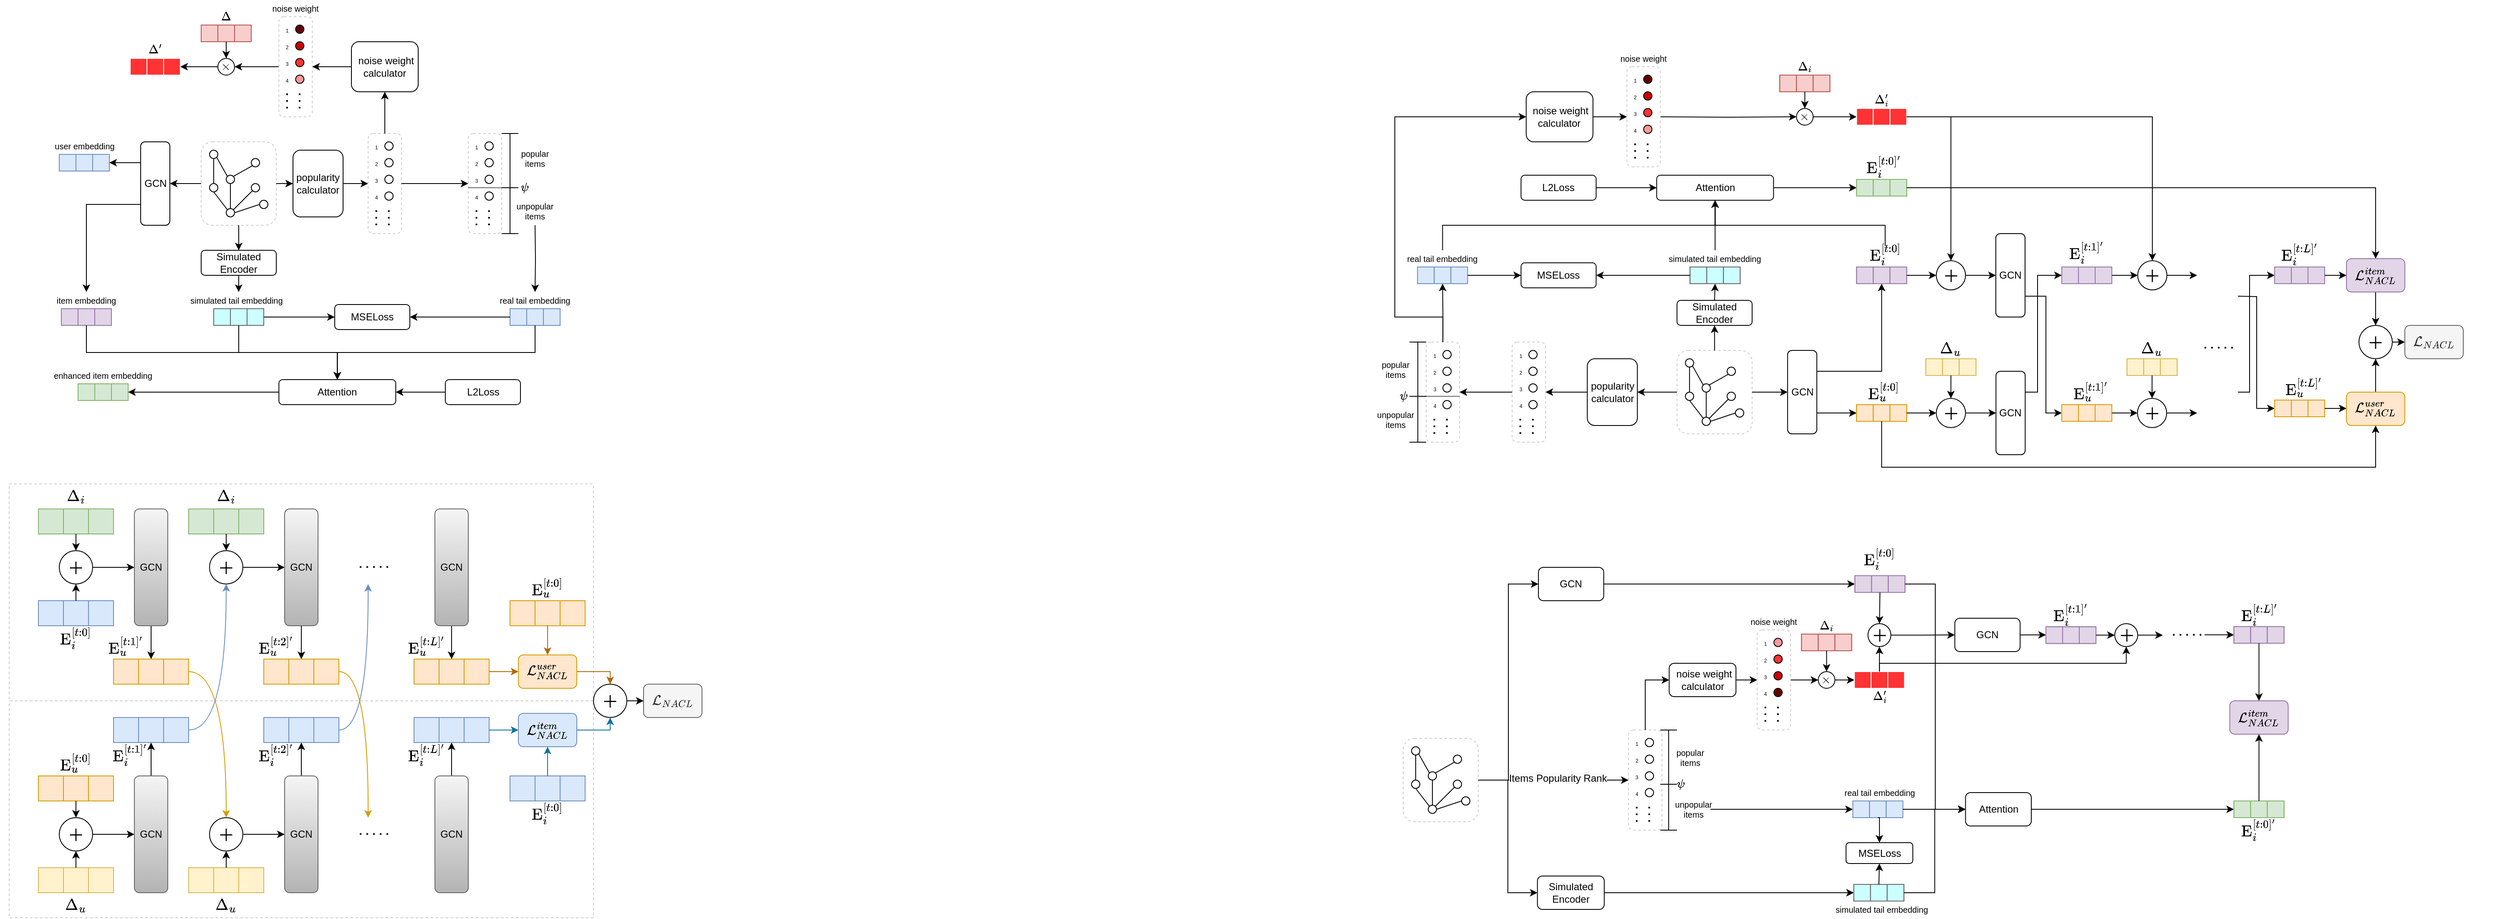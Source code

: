 <mxfile version="25.0.3">
  <diagram name="第 1 页" id="SOrNbni6haaX7lcLXhrE">
    <mxGraphModel dx="1216" dy="663" grid="1" gridSize="10" guides="1" tooltips="1" connect="1" arrows="1" fold="1" page="1" pageScale="1" pageWidth="1654" pageHeight="1169" math="1" shadow="0">
      <root>
        <mxCell id="0" />
        <mxCell id="1" parent="0" />
        <mxCell id="ZE1oE2z4XawcBpY2gWWt-68" style="edgeStyle=orthogonalEdgeStyle;rounded=0;orthogonalLoop=1;jettySize=auto;html=1;exitX=1;exitY=0.5;exitDx=0;exitDy=0;entryX=0;entryY=0.5;entryDx=0;entryDy=0;" parent="1" source="ZE1oE2z4XawcBpY2gWWt-36" target="ZE1oE2z4XawcBpY2gWWt-38" edge="1">
          <mxGeometry relative="1" as="geometry" />
        </mxCell>
        <mxCell id="ZE1oE2z4XawcBpY2gWWt-36" value="popularity calculator" style="rounded=1;whiteSpace=wrap;html=1;" parent="1" vertex="1">
          <mxGeometry x="390" y="190" width="60" height="80" as="geometry" />
        </mxCell>
        <mxCell id="ZE1oE2z4XawcBpY2gWWt-54" value="" style="group" parent="1" vertex="1" connectable="0">
          <mxGeometry x="480" y="170" width="40" height="120" as="geometry" />
        </mxCell>
        <mxCell id="ZE1oE2z4XawcBpY2gWWt-38" value="" style="rounded=1;whiteSpace=wrap;html=1;strokeColor=#CCCCCC;dashed=1;" parent="ZE1oE2z4XawcBpY2gWWt-54" vertex="1">
          <mxGeometry width="40" height="120" as="geometry" />
        </mxCell>
        <mxCell id="ZE1oE2z4XawcBpY2gWWt-39" value="" style="ellipse;whiteSpace=wrap;html=1;aspect=fixed;" parent="ZE1oE2z4XawcBpY2gWWt-54" vertex="1">
          <mxGeometry x="20" y="10" width="10" height="10" as="geometry" />
        </mxCell>
        <mxCell id="ZE1oE2z4XawcBpY2gWWt-42" value="" style="ellipse;whiteSpace=wrap;html=1;aspect=fixed;" parent="ZE1oE2z4XawcBpY2gWWt-54" vertex="1">
          <mxGeometry x="20" y="30" width="10" height="10" as="geometry" />
        </mxCell>
        <mxCell id="ZE1oE2z4XawcBpY2gWWt-43" value="" style="ellipse;whiteSpace=wrap;html=1;aspect=fixed;" parent="ZE1oE2z4XawcBpY2gWWt-54" vertex="1">
          <mxGeometry x="20" y="50" width="10" height="10" as="geometry" />
        </mxCell>
        <mxCell id="ZE1oE2z4XawcBpY2gWWt-44" value="" style="ellipse;whiteSpace=wrap;html=1;aspect=fixed;" parent="ZE1oE2z4XawcBpY2gWWt-54" vertex="1">
          <mxGeometry x="20" y="70" width="10" height="10" as="geometry" />
        </mxCell>
        <mxCell id="ZE1oE2z4XawcBpY2gWWt-45" value="&lt;p style=&quot;line-height: 100%;&quot;&gt;&lt;font style=&quot;font-size: 6px;&quot;&gt;1&lt;/font&gt;&lt;/p&gt;" style="text;html=1;align=center;verticalAlign=middle;whiteSpace=wrap;rounded=0;spacing=0;" parent="ZE1oE2z4XawcBpY2gWWt-54" vertex="1">
          <mxGeometry x="5" y="10" width="10" height="10" as="geometry" />
        </mxCell>
        <mxCell id="ZE1oE2z4XawcBpY2gWWt-47" value="&lt;p style=&quot;line-height: 100%;&quot;&gt;&lt;font style=&quot;font-size: 6px;&quot;&gt;2&lt;/font&gt;&lt;/p&gt;" style="text;html=1;align=center;verticalAlign=middle;whiteSpace=wrap;rounded=0;spacing=0;" parent="ZE1oE2z4XawcBpY2gWWt-54" vertex="1">
          <mxGeometry x="5" y="30" width="10" height="10" as="geometry" />
        </mxCell>
        <mxCell id="ZE1oE2z4XawcBpY2gWWt-48" value="&lt;p style=&quot;line-height: 100%;&quot;&gt;&lt;font style=&quot;font-size: 6px;&quot;&gt;3&lt;/font&gt;&lt;/p&gt;" style="text;html=1;align=center;verticalAlign=middle;whiteSpace=wrap;rounded=0;spacing=0;" parent="ZE1oE2z4XawcBpY2gWWt-54" vertex="1">
          <mxGeometry x="5" y="50" width="10" height="10" as="geometry" />
        </mxCell>
        <mxCell id="ZE1oE2z4XawcBpY2gWWt-49" value="&lt;p style=&quot;line-height: 100%;&quot;&gt;&lt;font style=&quot;font-size: 6px;&quot;&gt;4&lt;/font&gt;&lt;/p&gt;" style="text;html=1;align=center;verticalAlign=middle;whiteSpace=wrap;rounded=0;spacing=0;" parent="ZE1oE2z4XawcBpY2gWWt-54" vertex="1">
          <mxGeometry x="5" y="70" width="10" height="10" as="geometry" />
        </mxCell>
        <mxCell id="ZE1oE2z4XawcBpY2gWWt-50" value="" style="endArrow=none;dashed=1;html=1;dashPattern=1 3;strokeWidth=2;rounded=0;" parent="ZE1oE2z4XawcBpY2gWWt-54" edge="1">
          <mxGeometry width="50" height="50" relative="1" as="geometry">
            <mxPoint x="24.8" y="110" as="sourcePoint" />
            <mxPoint x="24.8" y="90" as="targetPoint" />
          </mxGeometry>
        </mxCell>
        <mxCell id="ZE1oE2z4XawcBpY2gWWt-51" value="" style="endArrow=none;dashed=1;html=1;dashPattern=1 3;strokeWidth=2;rounded=0;" parent="ZE1oE2z4XawcBpY2gWWt-54" edge="1">
          <mxGeometry width="50" height="50" relative="1" as="geometry">
            <mxPoint x="9.8" y="110" as="sourcePoint" />
            <mxPoint x="9.8" y="90" as="targetPoint" />
          </mxGeometry>
        </mxCell>
        <mxCell id="UApx__O06hIt9l8taPyZ-4" style="edgeStyle=orthogonalEdgeStyle;rounded=0;orthogonalLoop=1;jettySize=auto;html=1;exitX=0;exitY=0.5;exitDx=0;exitDy=0;entryX=1;entryY=0.5;entryDx=0;entryDy=0;" parent="1" source="ZE1oE2z4XawcBpY2gWWt-55" target="UApx__O06hIt9l8taPyZ-1" edge="1">
          <mxGeometry relative="1" as="geometry">
            <mxPoint x="330" y="89.81" as="targetPoint" />
          </mxGeometry>
        </mxCell>
        <mxCell id="ZE1oE2z4XawcBpY2gWWt-55" value="" style="rounded=1;whiteSpace=wrap;html=1;strokeColor=#CCCCCC;dashed=1;" parent="1" vertex="1">
          <mxGeometry x="373.13" y="30" width="40" height="120" as="geometry" />
        </mxCell>
        <mxCell id="ZE1oE2z4XawcBpY2gWWt-56" value="" style="ellipse;whiteSpace=wrap;html=1;aspect=fixed;fillColor=#660000;" parent="1" vertex="1">
          <mxGeometry x="393.13" y="40" width="10" height="10" as="geometry" />
        </mxCell>
        <mxCell id="ZE1oE2z4XawcBpY2gWWt-57" value="" style="ellipse;whiteSpace=wrap;html=1;aspect=fixed;fillColor=#CC0000;" parent="1" vertex="1">
          <mxGeometry x="393.13" y="60" width="10" height="10" as="geometry" />
        </mxCell>
        <mxCell id="ZE1oE2z4XawcBpY2gWWt-58" value="" style="ellipse;whiteSpace=wrap;html=1;aspect=fixed;fillColor=#FF3333;" parent="1" vertex="1">
          <mxGeometry x="393.13" y="80" width="10" height="10" as="geometry" />
        </mxCell>
        <mxCell id="ZE1oE2z4XawcBpY2gWWt-59" value="" style="ellipse;whiteSpace=wrap;html=1;aspect=fixed;fillColor=#FF9999;" parent="1" vertex="1">
          <mxGeometry x="393.13" y="100" width="10" height="10" as="geometry" />
        </mxCell>
        <mxCell id="ZE1oE2z4XawcBpY2gWWt-60" value="&lt;p style=&quot;line-height: 100%;&quot;&gt;&lt;font style=&quot;font-size: 6px;&quot;&gt;1&lt;/font&gt;&lt;/p&gt;" style="text;html=1;align=center;verticalAlign=middle;whiteSpace=wrap;rounded=0;spacing=0;" parent="1" vertex="1">
          <mxGeometry x="378.13" y="40" width="10" height="10" as="geometry" />
        </mxCell>
        <mxCell id="ZE1oE2z4XawcBpY2gWWt-61" value="&lt;p style=&quot;line-height: 100%;&quot;&gt;&lt;font style=&quot;font-size: 6px;&quot;&gt;2&lt;/font&gt;&lt;/p&gt;" style="text;html=1;align=center;verticalAlign=middle;whiteSpace=wrap;rounded=0;spacing=0;" parent="1" vertex="1">
          <mxGeometry x="378.13" y="60" width="10" height="10" as="geometry" />
        </mxCell>
        <mxCell id="ZE1oE2z4XawcBpY2gWWt-62" value="&lt;p style=&quot;line-height: 100%;&quot;&gt;&lt;font style=&quot;font-size: 6px;&quot;&gt;3&lt;/font&gt;&lt;/p&gt;" style="text;html=1;align=center;verticalAlign=middle;whiteSpace=wrap;rounded=0;spacing=0;" parent="1" vertex="1">
          <mxGeometry x="378.13" y="80" width="10" height="10" as="geometry" />
        </mxCell>
        <mxCell id="ZE1oE2z4XawcBpY2gWWt-63" value="&lt;p style=&quot;line-height: 100%;&quot;&gt;&lt;font style=&quot;font-size: 6px;&quot;&gt;4&lt;/font&gt;&lt;/p&gt;" style="text;html=1;align=center;verticalAlign=middle;whiteSpace=wrap;rounded=0;spacing=0;" parent="1" vertex="1">
          <mxGeometry x="378.13" y="100" width="10" height="10" as="geometry" />
        </mxCell>
        <mxCell id="ZE1oE2z4XawcBpY2gWWt-64" value="" style="endArrow=none;dashed=1;html=1;dashPattern=1 3;strokeWidth=2;rounded=0;" parent="1" edge="1">
          <mxGeometry width="50" height="50" relative="1" as="geometry">
            <mxPoint x="397.93" y="140" as="sourcePoint" />
            <mxPoint x="397.93" y="120" as="targetPoint" />
          </mxGeometry>
        </mxCell>
        <mxCell id="ZE1oE2z4XawcBpY2gWWt-65" value="" style="endArrow=none;dashed=1;html=1;dashPattern=1 3;strokeWidth=2;rounded=0;" parent="1" edge="1">
          <mxGeometry width="50" height="50" relative="1" as="geometry">
            <mxPoint x="382.93" y="140" as="sourcePoint" />
            <mxPoint x="382.93" y="120" as="targetPoint" />
          </mxGeometry>
        </mxCell>
        <mxCell id="ZE1oE2z4XawcBpY2gWWt-66" value="&lt;font style=&quot;font-size: 10px;&quot;&gt;noise weight&lt;/font&gt;" style="text;html=1;align=center;verticalAlign=middle;whiteSpace=wrap;rounded=0;" parent="1" vertex="1">
          <mxGeometry x="355" y="10" width="76.25" height="20" as="geometry" />
        </mxCell>
        <mxCell id="ZE1oE2z4XawcBpY2gWWt-93" value="" style="group" parent="1" vertex="1" connectable="0">
          <mxGeometry x="600" y="170" width="40" height="120" as="geometry" />
        </mxCell>
        <mxCell id="ZE1oE2z4XawcBpY2gWWt-94" value="" style="rounded=1;whiteSpace=wrap;html=1;strokeColor=#CCCCCC;dashed=1;" parent="ZE1oE2z4XawcBpY2gWWt-93" vertex="1">
          <mxGeometry width="40" height="120" as="geometry" />
        </mxCell>
        <mxCell id="ZE1oE2z4XawcBpY2gWWt-95" value="" style="ellipse;whiteSpace=wrap;html=1;aspect=fixed;" parent="ZE1oE2z4XawcBpY2gWWt-93" vertex="1">
          <mxGeometry x="20" y="10" width="10" height="10" as="geometry" />
        </mxCell>
        <mxCell id="ZE1oE2z4XawcBpY2gWWt-96" value="" style="ellipse;whiteSpace=wrap;html=1;aspect=fixed;" parent="ZE1oE2z4XawcBpY2gWWt-93" vertex="1">
          <mxGeometry x="20" y="30" width="10" height="10" as="geometry" />
        </mxCell>
        <mxCell id="ZE1oE2z4XawcBpY2gWWt-97" value="" style="ellipse;whiteSpace=wrap;html=1;aspect=fixed;" parent="ZE1oE2z4XawcBpY2gWWt-93" vertex="1">
          <mxGeometry x="20" y="50" width="10" height="10" as="geometry" />
        </mxCell>
        <mxCell id="ZE1oE2z4XawcBpY2gWWt-98" value="" style="ellipse;whiteSpace=wrap;html=1;aspect=fixed;" parent="ZE1oE2z4XawcBpY2gWWt-93" vertex="1">
          <mxGeometry x="20" y="70" width="10" height="10" as="geometry" />
        </mxCell>
        <mxCell id="ZE1oE2z4XawcBpY2gWWt-99" value="&lt;p style=&quot;line-height: 100%;&quot;&gt;&lt;font style=&quot;font-size: 6px;&quot;&gt;1&lt;/font&gt;&lt;/p&gt;" style="text;html=1;align=center;verticalAlign=middle;whiteSpace=wrap;rounded=0;spacing=0;" parent="ZE1oE2z4XawcBpY2gWWt-93" vertex="1">
          <mxGeometry x="5" y="10" width="10" height="10" as="geometry" />
        </mxCell>
        <mxCell id="ZE1oE2z4XawcBpY2gWWt-100" value="&lt;p style=&quot;line-height: 100%;&quot;&gt;&lt;font style=&quot;font-size: 6px;&quot;&gt;2&lt;/font&gt;&lt;/p&gt;" style="text;html=1;align=center;verticalAlign=middle;whiteSpace=wrap;rounded=0;spacing=0;" parent="ZE1oE2z4XawcBpY2gWWt-93" vertex="1">
          <mxGeometry x="5" y="30" width="10" height="10" as="geometry" />
        </mxCell>
        <mxCell id="ZE1oE2z4XawcBpY2gWWt-101" value="&lt;p style=&quot;line-height: 100%;&quot;&gt;&lt;font style=&quot;font-size: 6px;&quot;&gt;3&lt;/font&gt;&lt;/p&gt;" style="text;html=1;align=center;verticalAlign=middle;whiteSpace=wrap;rounded=0;spacing=0;" parent="ZE1oE2z4XawcBpY2gWWt-93" vertex="1">
          <mxGeometry x="5" y="50" width="10" height="10" as="geometry" />
        </mxCell>
        <mxCell id="ZE1oE2z4XawcBpY2gWWt-102" value="&lt;p style=&quot;line-height: 100%;&quot;&gt;&lt;font style=&quot;font-size: 6px;&quot;&gt;4&lt;/font&gt;&lt;/p&gt;" style="text;html=1;align=center;verticalAlign=middle;whiteSpace=wrap;rounded=0;spacing=0;" parent="ZE1oE2z4XawcBpY2gWWt-93" vertex="1">
          <mxGeometry x="5" y="70" width="10" height="10" as="geometry" />
        </mxCell>
        <mxCell id="ZE1oE2z4XawcBpY2gWWt-103" value="" style="endArrow=none;dashed=1;html=1;dashPattern=1 3;strokeWidth=2;rounded=0;" parent="ZE1oE2z4XawcBpY2gWWt-93" edge="1">
          <mxGeometry width="50" height="50" relative="1" as="geometry">
            <mxPoint x="24.8" y="110" as="sourcePoint" />
            <mxPoint x="24.8" y="90" as="targetPoint" />
          </mxGeometry>
        </mxCell>
        <mxCell id="ZE1oE2z4XawcBpY2gWWt-104" value="" style="endArrow=none;dashed=1;html=1;dashPattern=1 3;strokeWidth=2;rounded=0;" parent="ZE1oE2z4XawcBpY2gWWt-93" edge="1">
          <mxGeometry width="50" height="50" relative="1" as="geometry">
            <mxPoint x="9.8" y="110" as="sourcePoint" />
            <mxPoint x="9.8" y="90" as="targetPoint" />
          </mxGeometry>
        </mxCell>
        <mxCell id="ZE1oE2z4XawcBpY2gWWt-105" value="" style="endArrow=none;html=1;rounded=0;entryX=1;entryY=0.5;entryDx=0;entryDy=0;fillColor=#f5f5f5;strokeColor=#666666;" parent="ZE1oE2z4XawcBpY2gWWt-93" edge="1">
          <mxGeometry width="50" height="50" relative="1" as="geometry">
            <mxPoint y="65" as="sourcePoint" />
            <mxPoint x="40" y="65" as="targetPoint" />
          </mxGeometry>
        </mxCell>
        <mxCell id="ZE1oE2z4XawcBpY2gWWt-106" value="" style="shape=crossbar;whiteSpace=wrap;html=1;rounded=1;direction=south;" parent="1" vertex="1">
          <mxGeometry x="640" y="170" width="20" height="65" as="geometry" />
        </mxCell>
        <mxCell id="ZE1oE2z4XawcBpY2gWWt-107" value="popular items" style="text;html=1;align=center;verticalAlign=middle;whiteSpace=wrap;rounded=0;fontSize=10;" parent="1" vertex="1">
          <mxGeometry x="660" y="190" width="40" height="20" as="geometry" />
        </mxCell>
        <mxCell id="ZE1oE2z4XawcBpY2gWWt-108" value="" style="shape=crossbar;whiteSpace=wrap;html=1;rounded=1;direction=south;" parent="1" vertex="1">
          <mxGeometry x="640" y="235" width="20" height="55" as="geometry" />
        </mxCell>
        <mxCell id="ZE1oE2z4XawcBpY2gWWt-109" value="unpopular items" style="text;html=1;align=center;verticalAlign=middle;whiteSpace=wrap;rounded=0;fontSize=10;" parent="1" vertex="1">
          <mxGeometry x="660" y="252.5" width="40" height="20" as="geometry" />
        </mxCell>
        <mxCell id="ZE1oE2z4XawcBpY2gWWt-110" style="edgeStyle=orthogonalEdgeStyle;rounded=0;orthogonalLoop=1;jettySize=auto;html=1;exitX=1;exitY=0.5;exitDx=0;exitDy=0;entryX=0;entryY=0.5;entryDx=0;entryDy=0;" parent="1" source="ZE1oE2z4XawcBpY2gWWt-38" target="ZE1oE2z4XawcBpY2gWWt-94" edge="1">
          <mxGeometry relative="1" as="geometry" />
        </mxCell>
        <mxCell id="ZE1oE2z4XawcBpY2gWWt-134" value="real tail embedding" style="text;html=1;align=center;verticalAlign=middle;whiteSpace=wrap;rounded=0;fontSize=10;" parent="1" vertex="1">
          <mxGeometry x="635" y="360" width="90" height="20" as="geometry" />
        </mxCell>
        <mxCell id="ZE1oE2z4XawcBpY2gWWt-138" value="" style="group" parent="1" vertex="1" connectable="0">
          <mxGeometry x="650" y="380" width="60" height="20" as="geometry" />
        </mxCell>
        <mxCell id="ZE1oE2z4XawcBpY2gWWt-135" value="" style="rounded=0;whiteSpace=wrap;html=1;fillColor=#dae8fc;strokeColor=#6c8ebf;" parent="ZE1oE2z4XawcBpY2gWWt-138" vertex="1">
          <mxGeometry width="20" height="20" as="geometry" />
        </mxCell>
        <mxCell id="ZE1oE2z4XawcBpY2gWWt-136" value="" style="rounded=0;whiteSpace=wrap;html=1;fillColor=#dae8fc;strokeColor=#6c8ebf;" parent="ZE1oE2z4XawcBpY2gWWt-138" vertex="1">
          <mxGeometry x="20" width="20" height="20" as="geometry" />
        </mxCell>
        <mxCell id="ZE1oE2z4XawcBpY2gWWt-137" value="" style="rounded=0;whiteSpace=wrap;html=1;fillColor=#dae8fc;strokeColor=#6c8ebf;" parent="ZE1oE2z4XawcBpY2gWWt-138" vertex="1">
          <mxGeometry x="40" width="20" height="20" as="geometry" />
        </mxCell>
        <mxCell id="ZE1oE2z4XawcBpY2gWWt-140" value="\(\psi\)" style="text;html=1;align=center;verticalAlign=middle;whiteSpace=wrap;rounded=0;" parent="1" vertex="1">
          <mxGeometry x="662.5" y="230" width="10" height="10" as="geometry" />
        </mxCell>
        <mxCell id="ZE1oE2z4XawcBpY2gWWt-142" style="edgeStyle=orthogonalEdgeStyle;rounded=0;orthogonalLoop=1;jettySize=auto;html=1;exitX=0.5;exitY=1;exitDx=0;exitDy=0;" parent="1" source="ZE1oE2z4XawcBpY2gWWt-141" edge="1">
          <mxGeometry relative="1" as="geometry">
            <mxPoint x="324.952" y="360" as="targetPoint" />
          </mxGeometry>
        </mxCell>
        <mxCell id="ZE1oE2z4XawcBpY2gWWt-141" value="Simulated Encoder" style="rounded=1;whiteSpace=wrap;html=1;" parent="1" vertex="1">
          <mxGeometry x="280" y="310" width="90" height="30" as="geometry" />
        </mxCell>
        <mxCell id="ZE1oE2z4XawcBpY2gWWt-143" value="" style="group;fillColor=#CCFFFF;fontColor=#333333;strokeColor=#666666;" parent="1" vertex="1" connectable="0">
          <mxGeometry x="295" y="380" width="60" height="20" as="geometry" />
        </mxCell>
        <mxCell id="ZE1oE2z4XawcBpY2gWWt-144" value="" style="rounded=0;whiteSpace=wrap;html=1;fillColor=#CCFFFF;strokeColor=#666666;fontColor=#333333;" parent="ZE1oE2z4XawcBpY2gWWt-143" vertex="1">
          <mxGeometry width="20" height="20" as="geometry" />
        </mxCell>
        <mxCell id="ZE1oE2z4XawcBpY2gWWt-145" value="" style="rounded=0;whiteSpace=wrap;html=1;fillColor=#CCFFFF;strokeColor=#666666;fontColor=#333333;" parent="ZE1oE2z4XawcBpY2gWWt-143" vertex="1">
          <mxGeometry x="20" width="20" height="20" as="geometry" />
        </mxCell>
        <mxCell id="ZE1oE2z4XawcBpY2gWWt-146" value="" style="rounded=0;whiteSpace=wrap;html=1;fillColor=#CCFFFF;strokeColor=#666666;fontColor=#333333;" parent="ZE1oE2z4XawcBpY2gWWt-143" vertex="1">
          <mxGeometry x="40" width="20" height="20" as="geometry" />
        </mxCell>
        <mxCell id="ZE1oE2z4XawcBpY2gWWt-147" value="&lt;font style=&quot;font-size: 10px;&quot;&gt;&lt;span style=&quot;&quot;&gt;simulated&lt;/span&gt;&amp;nbsp;tail embedding&lt;/font&gt;" style="text;html=1;align=center;verticalAlign=middle;whiteSpace=wrap;rounded=0;fontSize=10;" parent="1" vertex="1">
          <mxGeometry x="260" y="360" width="125" height="20" as="geometry" />
        </mxCell>
        <mxCell id="ZE1oE2z4XawcBpY2gWWt-165" value="" style="group" parent="1" vertex="1" connectable="0">
          <mxGeometry x="280" y="180" width="90" height="100" as="geometry" />
        </mxCell>
        <mxCell id="ZE1oE2z4XawcBpY2gWWt-18" value="" style="rounded=1;whiteSpace=wrap;html=1;strokeColor=#CCCCCC;dashed=1;" parent="ZE1oE2z4XawcBpY2gWWt-165" vertex="1">
          <mxGeometry width="90" height="100" as="geometry" />
        </mxCell>
        <mxCell id="ZE1oE2z4XawcBpY2gWWt-17" value="" style="group" parent="ZE1oE2z4XawcBpY2gWWt-165" vertex="1" connectable="0">
          <mxGeometry x="10" y="10" width="70" height="80" as="geometry" />
        </mxCell>
        <mxCell id="ZE1oE2z4XawcBpY2gWWt-12" style="rounded=0;orthogonalLoop=1;jettySize=auto;html=1;exitX=1;exitY=0;exitDx=0;exitDy=0;entryX=0;entryY=1;entryDx=0;entryDy=0;endArrow=none;endFill=0;" parent="ZE1oE2z4XawcBpY2gWWt-17" source="ZE1oE2z4XawcBpY2gWWt-1" target="ZE1oE2z4XawcBpY2gWWt-8" edge="1">
          <mxGeometry relative="1" as="geometry" />
        </mxCell>
        <mxCell id="ZE1oE2z4XawcBpY2gWWt-1" value="" style="ellipse;whiteSpace=wrap;html=1;aspect=fixed;" parent="ZE1oE2z4XawcBpY2gWWt-17" vertex="1">
          <mxGeometry x="20" y="30" width="10" height="10" as="geometry" />
        </mxCell>
        <mxCell id="ZE1oE2z4XawcBpY2gWWt-9" style="edgeStyle=orthogonalEdgeStyle;rounded=0;orthogonalLoop=1;jettySize=auto;html=1;exitX=0.5;exitY=0;exitDx=0;exitDy=0;entryX=0.5;entryY=1;entryDx=0;entryDy=0;endArrow=none;endFill=0;" parent="ZE1oE2z4XawcBpY2gWWt-17" source="ZE1oE2z4XawcBpY2gWWt-2" target="ZE1oE2z4XawcBpY2gWWt-7" edge="1">
          <mxGeometry relative="1" as="geometry" />
        </mxCell>
        <mxCell id="ZE1oE2z4XawcBpY2gWWt-2" value="" style="ellipse;whiteSpace=wrap;html=1;aspect=fixed;" parent="ZE1oE2z4XawcBpY2gWWt-17" vertex="1">
          <mxGeometry y="40" width="10" height="10" as="geometry" />
        </mxCell>
        <mxCell id="ZE1oE2z4XawcBpY2gWWt-3" value="" style="ellipse;whiteSpace=wrap;html=1;aspect=fixed;" parent="ZE1oE2z4XawcBpY2gWWt-17" vertex="1">
          <mxGeometry x="50" y="40" width="10" height="10" as="geometry" />
        </mxCell>
        <mxCell id="ZE1oE2z4XawcBpY2gWWt-5" value="" style="ellipse;whiteSpace=wrap;html=1;aspect=fixed;" parent="ZE1oE2z4XawcBpY2gWWt-17" vertex="1">
          <mxGeometry x="60" y="60" width="10" height="10" as="geometry" />
        </mxCell>
        <mxCell id="ZE1oE2z4XawcBpY2gWWt-6" value="" style="ellipse;whiteSpace=wrap;html=1;aspect=fixed;" parent="ZE1oE2z4XawcBpY2gWWt-17" vertex="1">
          <mxGeometry x="20" y="70" width="10" height="10" as="geometry" />
        </mxCell>
        <mxCell id="ZE1oE2z4XawcBpY2gWWt-10" style="rounded=0;orthogonalLoop=1;jettySize=auto;html=1;exitX=1;exitY=1;exitDx=0;exitDy=0;entryX=0;entryY=0;entryDx=0;entryDy=0;endArrow=none;endFill=0;" parent="ZE1oE2z4XawcBpY2gWWt-17" source="ZE1oE2z4XawcBpY2gWWt-7" target="ZE1oE2z4XawcBpY2gWWt-1" edge="1">
          <mxGeometry relative="1" as="geometry" />
        </mxCell>
        <mxCell id="ZE1oE2z4XawcBpY2gWWt-7" value="" style="ellipse;whiteSpace=wrap;html=1;aspect=fixed;" parent="ZE1oE2z4XawcBpY2gWWt-17" vertex="1">
          <mxGeometry width="10" height="10" as="geometry" />
        </mxCell>
        <mxCell id="ZE1oE2z4XawcBpY2gWWt-8" value="" style="ellipse;whiteSpace=wrap;html=1;aspect=fixed;" parent="ZE1oE2z4XawcBpY2gWWt-17" vertex="1">
          <mxGeometry x="50" y="10" width="10" height="10" as="geometry" />
        </mxCell>
        <mxCell id="ZE1oE2z4XawcBpY2gWWt-13" style="rounded=0;orthogonalLoop=1;jettySize=auto;html=1;exitX=1;exitY=0;exitDx=0;exitDy=0;entryX=0;entryY=1;entryDx=0;entryDy=0;endArrow=none;endFill=0;" parent="ZE1oE2z4XawcBpY2gWWt-17" source="ZE1oE2z4XawcBpY2gWWt-6" target="ZE1oE2z4XawcBpY2gWWt-3" edge="1">
          <mxGeometry relative="1" as="geometry">
            <mxPoint x="28" y="71" as="sourcePoint" />
            <mxPoint x="50" y="59" as="targetPoint" />
          </mxGeometry>
        </mxCell>
        <mxCell id="ZE1oE2z4XawcBpY2gWWt-14" style="rounded=0;orthogonalLoop=1;jettySize=auto;html=1;exitX=0.5;exitY=0;exitDx=0;exitDy=0;entryX=0.5;entryY=1;entryDx=0;entryDy=0;endArrow=none;endFill=0;" parent="ZE1oE2z4XawcBpY2gWWt-17" source="ZE1oE2z4XawcBpY2gWWt-6" target="ZE1oE2z4XawcBpY2gWWt-1" edge="1">
          <mxGeometry relative="1" as="geometry">
            <mxPoint x="28" y="62" as="sourcePoint" />
            <mxPoint x="50" y="50" as="targetPoint" />
          </mxGeometry>
        </mxCell>
        <mxCell id="ZE1oE2z4XawcBpY2gWWt-15" style="rounded=0;orthogonalLoop=1;jettySize=auto;html=1;exitX=1;exitY=0.5;exitDx=0;exitDy=0;entryX=0;entryY=0.5;entryDx=0;entryDy=0;endArrow=none;endFill=0;" parent="ZE1oE2z4XawcBpY2gWWt-17" source="ZE1oE2z4XawcBpY2gWWt-6" target="ZE1oE2z4XawcBpY2gWWt-5" edge="1">
          <mxGeometry relative="1" as="geometry">
            <mxPoint x="38" y="92" as="sourcePoint" />
            <mxPoint x="60" y="80" as="targetPoint" />
          </mxGeometry>
        </mxCell>
        <mxCell id="ZE1oE2z4XawcBpY2gWWt-16" style="rounded=0;orthogonalLoop=1;jettySize=auto;html=1;exitX=0;exitY=0;exitDx=0;exitDy=0;entryX=0.5;entryY=1;entryDx=0;entryDy=0;endArrow=none;endFill=0;" parent="ZE1oE2z4XawcBpY2gWWt-17" source="ZE1oE2z4XawcBpY2gWWt-6" target="ZE1oE2z4XawcBpY2gWWt-2" edge="1">
          <mxGeometry relative="1" as="geometry">
            <mxPoint x="-22" y="80" as="sourcePoint" />
            <mxPoint y="68" as="targetPoint" />
          </mxGeometry>
        </mxCell>
        <mxCell id="ZE1oE2z4XawcBpY2gWWt-166" style="edgeStyle=orthogonalEdgeStyle;rounded=0;orthogonalLoop=1;jettySize=auto;html=1;exitX=1;exitY=0.5;exitDx=0;exitDy=0;entryX=0;entryY=0.5;entryDx=0;entryDy=0;" parent="1" source="ZE1oE2z4XawcBpY2gWWt-18" target="ZE1oE2z4XawcBpY2gWWt-36" edge="1">
          <mxGeometry relative="1" as="geometry" />
        </mxCell>
        <mxCell id="ZE1oE2z4XawcBpY2gWWt-167" style="edgeStyle=orthogonalEdgeStyle;rounded=0;orthogonalLoop=1;jettySize=auto;html=1;exitX=0.5;exitY=1;exitDx=0;exitDy=0;" parent="1" source="ZE1oE2z4XawcBpY2gWWt-18" target="ZE1oE2z4XawcBpY2gWWt-141" edge="1">
          <mxGeometry relative="1" as="geometry" />
        </mxCell>
        <mxCell id="ZE1oE2z4XawcBpY2gWWt-169" value="" style="group;fillColor=#e1d5e7;strokeColor=#9673a6;" parent="1" vertex="1" connectable="0">
          <mxGeometry x="112.5" y="380" width="60" height="20" as="geometry" />
        </mxCell>
        <mxCell id="ZE1oE2z4XawcBpY2gWWt-170" value="" style="rounded=0;whiteSpace=wrap;html=1;fillColor=#e1d5e7;strokeColor=#9673a6;" parent="ZE1oE2z4XawcBpY2gWWt-169" vertex="1">
          <mxGeometry width="20" height="20" as="geometry" />
        </mxCell>
        <mxCell id="ZE1oE2z4XawcBpY2gWWt-171" value="" style="rounded=0;whiteSpace=wrap;html=1;fillColor=#e1d5e7;strokeColor=#9673a6;" parent="ZE1oE2z4XawcBpY2gWWt-169" vertex="1">
          <mxGeometry x="20" width="20" height="20" as="geometry" />
        </mxCell>
        <mxCell id="ZE1oE2z4XawcBpY2gWWt-172" value="" style="rounded=0;whiteSpace=wrap;html=1;fillColor=#e1d5e7;strokeColor=#9673a6;" parent="ZE1oE2z4XawcBpY2gWWt-169" vertex="1">
          <mxGeometry x="40" width="20" height="20" as="geometry" />
        </mxCell>
        <mxCell id="q6GljgwSk5bquIh12kg8-1" style="edgeStyle=orthogonalEdgeStyle;rounded=0;orthogonalLoop=1;jettySize=auto;html=1;entryX=0.5;entryY=0;entryDx=0;entryDy=0;" parent="1" target="ZE1oE2z4XawcBpY2gWWt-134" edge="1">
          <mxGeometry relative="1" as="geometry">
            <mxPoint x="680" y="280" as="sourcePoint" />
          </mxGeometry>
        </mxCell>
        <mxCell id="q6GljgwSk5bquIh12kg8-8" value="" style="group;fillColor=#d5e8d4;strokeColor=#82b366;" parent="1" vertex="1" connectable="0">
          <mxGeometry x="132.5" y="470" width="60" height="20" as="geometry" />
        </mxCell>
        <mxCell id="q6GljgwSk5bquIh12kg8-9" value="" style="rounded=0;whiteSpace=wrap;html=1;fillColor=#d5e8d4;strokeColor=#82b366;" parent="q6GljgwSk5bquIh12kg8-8" vertex="1">
          <mxGeometry width="20" height="20" as="geometry" />
        </mxCell>
        <mxCell id="q6GljgwSk5bquIh12kg8-10" value="" style="rounded=0;whiteSpace=wrap;html=1;fillColor=#d5e8d4;strokeColor=#82b366;" parent="q6GljgwSk5bquIh12kg8-8" vertex="1">
          <mxGeometry x="20" width="20" height="20" as="geometry" />
        </mxCell>
        <mxCell id="q6GljgwSk5bquIh12kg8-11" value="" style="rounded=0;whiteSpace=wrap;html=1;fillColor=#d5e8d4;strokeColor=#82b366;" parent="q6GljgwSk5bquIh12kg8-8" vertex="1">
          <mxGeometry x="40" width="20" height="20" as="geometry" />
        </mxCell>
        <mxCell id="q6GljgwSk5bquIh12kg8-14" value="MSELoss" style="rounded=1;whiteSpace=wrap;html=1;" parent="1" vertex="1">
          <mxGeometry x="440" y="375" width="90" height="30" as="geometry" />
        </mxCell>
        <mxCell id="q6GljgwSk5bquIh12kg8-16" style="edgeStyle=orthogonalEdgeStyle;rounded=0;orthogonalLoop=1;jettySize=auto;html=1;exitX=1;exitY=0.5;exitDx=0;exitDy=0;entryX=0;entryY=0.5;entryDx=0;entryDy=0;" parent="1" source="ZE1oE2z4XawcBpY2gWWt-146" target="q6GljgwSk5bquIh12kg8-14" edge="1">
          <mxGeometry relative="1" as="geometry" />
        </mxCell>
        <mxCell id="q6GljgwSk5bquIh12kg8-17" style="edgeStyle=orthogonalEdgeStyle;rounded=0;orthogonalLoop=1;jettySize=auto;html=1;exitX=0;exitY=0.5;exitDx=0;exitDy=0;entryX=1;entryY=0.5;entryDx=0;entryDy=0;" parent="1" source="ZE1oE2z4XawcBpY2gWWt-135" target="q6GljgwSk5bquIh12kg8-14" edge="1">
          <mxGeometry relative="1" as="geometry" />
        </mxCell>
        <mxCell id="q6GljgwSk5bquIh12kg8-18" value="&lt;font style=&quot;font-size: 10px;&quot;&gt;item embedding&lt;/font&gt;" style="text;html=1;align=center;verticalAlign=middle;whiteSpace=wrap;rounded=0;fontSize=10;" parent="1" vertex="1">
          <mxGeometry x="90" y="360" width="105" height="20" as="geometry" />
        </mxCell>
        <mxCell id="q6GljgwSk5bquIh12kg8-19" value="&lt;font style=&quot;font-size: 10px;&quot;&gt;enhanced item embedding&lt;/font&gt;" style="text;html=1;align=center;verticalAlign=middle;whiteSpace=wrap;rounded=0;fontSize=10;" parent="1" vertex="1">
          <mxGeometry x="101.25" y="450" width="122.5" height="20" as="geometry" />
        </mxCell>
        <mxCell id="q6GljgwSk5bquIh12kg8-20" value="&lt;span style=&quot;color: rgba(0, 0, 0, 0); font-family: monospace; font-size: 0px; text-align: start; text-wrap: nowrap;&quot;&gt;%3CmxGraphModel%3E%3Croot%3E%3CmxCell%20id%3D%220%22%2F%3E%3CmxCell%20id%3D%221%22%20parent%3D%220%22%2F%3E%3CmxCell%20id%3D%222%22%20value%3D%22popularity%20calculator%22%20style%3D%22rounded%3D1%3BwhiteSpace%3Dwrap%3Bhtml%3D1%3B%22%20vertex%3D%221%22%20parent%3D%221%22%3E%3CmxGeometry%20x%3D%22390%22%20y%3D%22170%22%20width%3D%2260%22%20height%3D%2280%22%20as%3D%22geometry%22%2F%3E%3C%2FmxCell%3E%3C%2Froot%3E%3C%2FmxGraphModel%3E&lt;/span&gt;&amp;nbsp;noise weight calculator" style="rounded=1;whiteSpace=wrap;html=1;" parent="1" vertex="1">
          <mxGeometry x="460" y="60" width="80" height="60" as="geometry" />
        </mxCell>
        <mxCell id="q6GljgwSk5bquIh12kg8-23" style="edgeStyle=orthogonalEdgeStyle;rounded=0;orthogonalLoop=1;jettySize=auto;html=1;exitX=0.5;exitY=0;exitDx=0;exitDy=0;entryX=0.5;entryY=1;entryDx=0;entryDy=0;" parent="1" source="ZE1oE2z4XawcBpY2gWWt-38" target="q6GljgwSk5bquIh12kg8-20" edge="1">
          <mxGeometry relative="1" as="geometry" />
        </mxCell>
        <mxCell id="q6GljgwSk5bquIh12kg8-24" style="edgeStyle=orthogonalEdgeStyle;rounded=0;orthogonalLoop=1;jettySize=auto;html=1;exitX=0;exitY=0.5;exitDx=0;exitDy=0;entryX=1;entryY=0.5;entryDx=0;entryDy=0;" parent="1" source="q6GljgwSk5bquIh12kg8-20" target="ZE1oE2z4XawcBpY2gWWt-55" edge="1">
          <mxGeometry relative="1" as="geometry" />
        </mxCell>
        <mxCell id="q6GljgwSk5bquIh12kg8-25" value="" style="group;fillColor=#FF3333;strokeColor=#FFFFFF;" parent="1" vertex="1" connectable="0">
          <mxGeometry x="195" y="80" width="60" height="20" as="geometry" />
        </mxCell>
        <mxCell id="q6GljgwSk5bquIh12kg8-26" value="" style="rounded=0;whiteSpace=wrap;html=1;fillColor=#FF3333;strokeColor=#FFFFFF;" parent="q6GljgwSk5bquIh12kg8-25" vertex="1">
          <mxGeometry width="20" height="20" as="geometry" />
        </mxCell>
        <mxCell id="q6GljgwSk5bquIh12kg8-28" value="" style="rounded=0;whiteSpace=wrap;html=1;fillColor=#FF3333;strokeColor=#FFFFFF;" parent="q6GljgwSk5bquIh12kg8-25" vertex="1">
          <mxGeometry x="20" width="20" height="20" as="geometry" />
        </mxCell>
        <mxCell id="q6GljgwSk5bquIh12kg8-29" value="" style="rounded=0;whiteSpace=wrap;html=1;fillColor=#FF3333;strokeColor=#FFFFFF;" parent="q6GljgwSk5bquIh12kg8-25" vertex="1">
          <mxGeometry x="40" width="20" height="20" as="geometry" />
        </mxCell>
        <mxCell id="q6GljgwSk5bquIh12kg8-30" value="\(\Delta^{\prime}\)" style="text;html=1;align=center;verticalAlign=middle;whiteSpace=wrap;rounded=0;" parent="1" vertex="1">
          <mxGeometry x="210" y="60" width="30" height="20" as="geometry" />
        </mxCell>
        <mxCell id="q6GljgwSk5bquIh12kg8-32" value="" style="group;fillColor=#dae8fc;strokeColor=#6c8ebf;" parent="1" vertex="1" connectable="0">
          <mxGeometry x="110" y="195" width="60" height="20" as="geometry" />
        </mxCell>
        <mxCell id="q6GljgwSk5bquIh12kg8-33" value="" style="rounded=0;whiteSpace=wrap;html=1;fillColor=#dae8fc;strokeColor=#6c8ebf;" parent="q6GljgwSk5bquIh12kg8-32" vertex="1">
          <mxGeometry width="20" height="20" as="geometry" />
        </mxCell>
        <mxCell id="q6GljgwSk5bquIh12kg8-34" value="" style="rounded=0;whiteSpace=wrap;html=1;fillColor=#dae8fc;strokeColor=#6c8ebf;" parent="q6GljgwSk5bquIh12kg8-32" vertex="1">
          <mxGeometry x="20" width="20" height="20" as="geometry" />
        </mxCell>
        <mxCell id="q6GljgwSk5bquIh12kg8-35" value="" style="rounded=0;whiteSpace=wrap;html=1;fillColor=#dae8fc;strokeColor=#6c8ebf;" parent="q6GljgwSk5bquIh12kg8-32" vertex="1">
          <mxGeometry x="40" width="20" height="20" as="geometry" />
        </mxCell>
        <mxCell id="Rx-QaceUnXGN7DNIrm5c-3" value="&lt;font style=&quot;font-size: 10px;&quot;&gt;user embedding&lt;/font&gt;" style="text;html=1;align=center;verticalAlign=middle;whiteSpace=wrap;rounded=0;fontSize=10;" parent="1" vertex="1">
          <mxGeometry x="87.5" y="175" width="105" height="20" as="geometry" />
        </mxCell>
        <mxCell id="Rx-QaceUnXGN7DNIrm5c-5" value="" style="group;fillColor=#f8cecc;strokeColor=#b85450;" parent="1" vertex="1" connectable="0">
          <mxGeometry x="280" y="40" width="60" height="20" as="geometry" />
        </mxCell>
        <mxCell id="Rx-QaceUnXGN7DNIrm5c-6" value="" style="rounded=0;whiteSpace=wrap;html=1;fillColor=#f8cecc;strokeColor=#b85450;" parent="Rx-QaceUnXGN7DNIrm5c-5" vertex="1">
          <mxGeometry width="20" height="20" as="geometry" />
        </mxCell>
        <mxCell id="Rx-QaceUnXGN7DNIrm5c-7" value="" style="rounded=0;whiteSpace=wrap;html=1;fillColor=#f8cecc;strokeColor=#b85450;" parent="Rx-QaceUnXGN7DNIrm5c-5" vertex="1">
          <mxGeometry x="20" width="20" height="20" as="geometry" />
        </mxCell>
        <mxCell id="Rx-QaceUnXGN7DNIrm5c-8" value="" style="rounded=0;whiteSpace=wrap;html=1;fillColor=#f8cecc;strokeColor=#b85450;" parent="Rx-QaceUnXGN7DNIrm5c-5" vertex="1">
          <mxGeometry x="40" width="20" height="20" as="geometry" />
        </mxCell>
        <mxCell id="Rx-QaceUnXGN7DNIrm5c-11" value="\(\Delta\)" style="text;html=1;align=center;verticalAlign=middle;whiteSpace=wrap;rounded=0;" parent="1" vertex="1">
          <mxGeometry x="295" y="20" width="30" height="20" as="geometry" />
        </mxCell>
        <mxCell id="Rx-QaceUnXGN7DNIrm5c-17" style="edgeStyle=orthogonalEdgeStyle;rounded=0;orthogonalLoop=1;jettySize=auto;html=1;exitX=0;exitY=0.5;exitDx=0;exitDy=0;entryX=1;entryY=0.5;entryDx=0;entryDy=0;" parent="1" source="Rx-QaceUnXGN7DNIrm5c-13" target="q6GljgwSk5bquIh12kg8-11" edge="1">
          <mxGeometry relative="1" as="geometry" />
        </mxCell>
        <mxCell id="Rx-QaceUnXGN7DNIrm5c-13" value="Attention" style="rounded=1;whiteSpace=wrap;html=1;" parent="1" vertex="1">
          <mxGeometry x="373.13" y="465" width="140" height="30" as="geometry" />
        </mxCell>
        <mxCell id="Rx-QaceUnXGN7DNIrm5c-15" style="edgeStyle=orthogonalEdgeStyle;rounded=0;orthogonalLoop=1;jettySize=auto;html=1;exitX=0.5;exitY=1;exitDx=0;exitDy=0;entryX=0.5;entryY=0;entryDx=0;entryDy=0;" parent="1" source="ZE1oE2z4XawcBpY2gWWt-145" target="Rx-QaceUnXGN7DNIrm5c-13" edge="1">
          <mxGeometry relative="1" as="geometry" />
        </mxCell>
        <mxCell id="Rx-QaceUnXGN7DNIrm5c-16" style="edgeStyle=orthogonalEdgeStyle;rounded=0;orthogonalLoop=1;jettySize=auto;html=1;exitX=0.5;exitY=1;exitDx=0;exitDy=0;entryX=0.5;entryY=0;entryDx=0;entryDy=0;" parent="1" source="ZE1oE2z4XawcBpY2gWWt-136" target="Rx-QaceUnXGN7DNIrm5c-13" edge="1">
          <mxGeometry relative="1" as="geometry" />
        </mxCell>
        <mxCell id="UApx__O06hIt9l8taPyZ-5" style="edgeStyle=orthogonalEdgeStyle;rounded=0;orthogonalLoop=1;jettySize=auto;html=1;exitX=0;exitY=0.5;exitDx=0;exitDy=0;entryX=1;entryY=0.5;entryDx=0;entryDy=0;" parent="1" source="UApx__O06hIt9l8taPyZ-1" target="q6GljgwSk5bquIh12kg8-29" edge="1">
          <mxGeometry relative="1" as="geometry" />
        </mxCell>
        <mxCell id="UApx__O06hIt9l8taPyZ-1" value="\(\times\)" style="ellipse;whiteSpace=wrap;html=1;aspect=fixed;" parent="1" vertex="1">
          <mxGeometry x="300" y="80" width="20" height="20" as="geometry" />
        </mxCell>
        <mxCell id="UApx__O06hIt9l8taPyZ-2" style="edgeStyle=orthogonalEdgeStyle;rounded=0;orthogonalLoop=1;jettySize=auto;html=1;exitX=0.5;exitY=1;exitDx=0;exitDy=0;entryX=0.5;entryY=0;entryDx=0;entryDy=0;" parent="1" source="Rx-QaceUnXGN7DNIrm5c-7" target="UApx__O06hIt9l8taPyZ-1" edge="1">
          <mxGeometry relative="1" as="geometry" />
        </mxCell>
        <mxCell id="UApx__O06hIt9l8taPyZ-11" style="edgeStyle=orthogonalEdgeStyle;rounded=0;orthogonalLoop=1;jettySize=auto;html=1;exitX=0;exitY=0.25;exitDx=0;exitDy=0;entryX=1;entryY=0.5;entryDx=0;entryDy=0;" parent="1" source="UApx__O06hIt9l8taPyZ-9" target="q6GljgwSk5bquIh12kg8-35" edge="1">
          <mxGeometry relative="1" as="geometry" />
        </mxCell>
        <mxCell id="UApx__O06hIt9l8taPyZ-13" style="edgeStyle=orthogonalEdgeStyle;rounded=0;orthogonalLoop=1;jettySize=auto;html=1;exitX=0;exitY=0.75;exitDx=0;exitDy=0;entryX=0.5;entryY=0;entryDx=0;entryDy=0;" parent="1" source="UApx__O06hIt9l8taPyZ-9" target="q6GljgwSk5bquIh12kg8-18" edge="1">
          <mxGeometry relative="1" as="geometry" />
        </mxCell>
        <mxCell id="UApx__O06hIt9l8taPyZ-9" value="GCN" style="rounded=1;whiteSpace=wrap;html=1;" parent="1" vertex="1">
          <mxGeometry x="207.5" y="180" width="35" height="100" as="geometry" />
        </mxCell>
        <mxCell id="UApx__O06hIt9l8taPyZ-12" style="edgeStyle=orthogonalEdgeStyle;rounded=0;orthogonalLoop=1;jettySize=auto;html=1;exitX=0;exitY=0.5;exitDx=0;exitDy=0;entryX=1;entryY=0.5;entryDx=0;entryDy=0;" parent="1" source="ZE1oE2z4XawcBpY2gWWt-18" target="UApx__O06hIt9l8taPyZ-9" edge="1">
          <mxGeometry relative="1" as="geometry" />
        </mxCell>
        <mxCell id="UApx__O06hIt9l8taPyZ-14" style="edgeStyle=orthogonalEdgeStyle;rounded=0;orthogonalLoop=1;jettySize=auto;html=1;exitX=0.5;exitY=1;exitDx=0;exitDy=0;entryX=0.5;entryY=0;entryDx=0;entryDy=0;" parent="1" source="ZE1oE2z4XawcBpY2gWWt-171" target="Rx-QaceUnXGN7DNIrm5c-13" edge="1">
          <mxGeometry relative="1" as="geometry" />
        </mxCell>
        <mxCell id="UApx__O06hIt9l8taPyZ-17" style="edgeStyle=orthogonalEdgeStyle;rounded=0;orthogonalLoop=1;jettySize=auto;html=1;exitX=0;exitY=0.5;exitDx=0;exitDy=0;entryX=1;entryY=0.5;entryDx=0;entryDy=0;" parent="1" source="UApx__O06hIt9l8taPyZ-16" target="Rx-QaceUnXGN7DNIrm5c-13" edge="1">
          <mxGeometry relative="1" as="geometry" />
        </mxCell>
        <mxCell id="UApx__O06hIt9l8taPyZ-16" value="L2Loss" style="rounded=1;whiteSpace=wrap;html=1;" parent="1" vertex="1">
          <mxGeometry x="572.5" y="465" width="90" height="30" as="geometry" />
        </mxCell>
        <mxCell id="-ggWLTc_SMhFRKVbQvi--124" value="" style="rounded=0;whiteSpace=wrap;html=1;dashed=1;strokeColor=#CCCCCC;" parent="1" vertex="1">
          <mxGeometry x="50" y="850" width="700" height="260" as="geometry" />
        </mxCell>
        <mxCell id="-ggWLTc_SMhFRKVbQvi--125" value="" style="rounded=0;whiteSpace=wrap;html=1;dashed=1;strokeColor=#CCCCCC;" parent="1" vertex="1">
          <mxGeometry x="50" y="590" width="700" height="260" as="geometry" />
        </mxCell>
        <mxCell id="-ggWLTc_SMhFRKVbQvi--126" style="edgeStyle=orthogonalEdgeStyle;rounded=0;orthogonalLoop=1;jettySize=auto;html=1;exitX=0.5;exitY=1;exitDx=0;exitDy=0;entryX=0.5;entryY=0;entryDx=0;entryDy=0;" parent="1" source="-ggWLTc_SMhFRKVbQvi--127" target="-ggWLTc_SMhFRKVbQvi--148" edge="1">
          <mxGeometry relative="1" as="geometry" />
        </mxCell>
        <mxCell id="-ggWLTc_SMhFRKVbQvi--127" value="GCN" style="rounded=1;whiteSpace=wrap;html=1;fillColor=#f5f5f5;gradientColor=#b3b3b3;strokeColor=#666666;" parent="1" vertex="1">
          <mxGeometry x="200" y="620" width="40" height="140" as="geometry" />
        </mxCell>
        <mxCell id="-ggWLTc_SMhFRKVbQvi--128" value="" style="group" parent="1" vertex="1" connectable="0">
          <mxGeometry x="85" y="730" width="90" height="60" as="geometry" />
        </mxCell>
        <mxCell id="-ggWLTc_SMhFRKVbQvi--129" value="&lt;font style=&quot;font-size: 16px;&quot;&gt;$$ {\mathrm{E}_{i}^{[t:0]}}$$&lt;/font&gt;" style="text;html=1;align=center;verticalAlign=middle;whiteSpace=wrap;rounded=0;" parent="-ggWLTc_SMhFRKVbQvi--128" vertex="1">
          <mxGeometry x="20" y="30" width="50" height="30" as="geometry" />
        </mxCell>
        <mxCell id="-ggWLTc_SMhFRKVbQvi--130" value="" style="group;fillColor=#dae8fc;strokeColor=#6c8ebf;rotation=0;" parent="-ggWLTc_SMhFRKVbQvi--128" vertex="1" connectable="0">
          <mxGeometry width="90" height="30" as="geometry" />
        </mxCell>
        <mxCell id="-ggWLTc_SMhFRKVbQvi--131" value="" style="whiteSpace=wrap;html=1;aspect=fixed;fillColor=#dae8fc;strokeColor=#6c8ebf;rotation=0;" parent="-ggWLTc_SMhFRKVbQvi--130" vertex="1">
          <mxGeometry width="30" height="30" as="geometry" />
        </mxCell>
        <mxCell id="-ggWLTc_SMhFRKVbQvi--132" value="" style="whiteSpace=wrap;html=1;aspect=fixed;fillColor=#dae8fc;strokeColor=#6c8ebf;rotation=0;" parent="-ggWLTc_SMhFRKVbQvi--130" vertex="1">
          <mxGeometry x="30" width="30" height="30" as="geometry" />
        </mxCell>
        <mxCell id="-ggWLTc_SMhFRKVbQvi--133" value="" style="whiteSpace=wrap;html=1;aspect=fixed;fillColor=#dae8fc;strokeColor=#6c8ebf;rotation=0;" parent="-ggWLTc_SMhFRKVbQvi--130" vertex="1">
          <mxGeometry x="60" width="30" height="30" as="geometry" />
        </mxCell>
        <mxCell id="-ggWLTc_SMhFRKVbQvi--134" style="edgeStyle=orthogonalEdgeStyle;rounded=0;orthogonalLoop=1;jettySize=auto;html=1;exitX=1;exitY=0.5;exitDx=0;exitDy=0;entryX=0;entryY=0.5;entryDx=0;entryDy=0;" parent="1" source="-ggWLTc_SMhFRKVbQvi--135" target="-ggWLTc_SMhFRKVbQvi--127" edge="1">
          <mxGeometry relative="1" as="geometry" />
        </mxCell>
        <mxCell id="-ggWLTc_SMhFRKVbQvi--135" value="&lt;font style=&quot;font-size: 20px;&quot;&gt;＋&lt;/font&gt;" style="ellipse;whiteSpace=wrap;html=1;aspect=fixed;" parent="1" vertex="1">
          <mxGeometry x="110" y="670" width="40" height="40" as="geometry" />
        </mxCell>
        <mxCell id="-ggWLTc_SMhFRKVbQvi--136" value="" style="group" parent="1" vertex="1" connectable="0">
          <mxGeometry x="85" y="590" width="90" height="60" as="geometry" />
        </mxCell>
        <mxCell id="-ggWLTc_SMhFRKVbQvi--137" value="" style="group;fillColor=#d5e8d4;strokeColor=#82b366;rotation=0;" parent="-ggWLTc_SMhFRKVbQvi--136" vertex="1" connectable="0">
          <mxGeometry y="30" width="90" height="30" as="geometry" />
        </mxCell>
        <mxCell id="-ggWLTc_SMhFRKVbQvi--138" value="" style="whiteSpace=wrap;html=1;aspect=fixed;fillColor=#d5e8d4;strokeColor=#82b366;rotation=0;" parent="-ggWLTc_SMhFRKVbQvi--137" vertex="1">
          <mxGeometry width="30" height="30" as="geometry" />
        </mxCell>
        <mxCell id="-ggWLTc_SMhFRKVbQvi--139" value="" style="whiteSpace=wrap;html=1;aspect=fixed;fillColor=#d5e8d4;strokeColor=#82b366;rotation=0;" parent="-ggWLTc_SMhFRKVbQvi--137" vertex="1">
          <mxGeometry x="30" width="30" height="30" as="geometry" />
        </mxCell>
        <mxCell id="-ggWLTc_SMhFRKVbQvi--140" value="" style="whiteSpace=wrap;html=1;aspect=fixed;fillColor=#d5e8d4;strokeColor=#82b366;rotation=0;" parent="-ggWLTc_SMhFRKVbQvi--137" vertex="1">
          <mxGeometry x="60" width="30" height="30" as="geometry" />
        </mxCell>
        <mxCell id="-ggWLTc_SMhFRKVbQvi--141" value="&lt;span style=&quot;font-size: 16px;&quot;&gt;$$\Delta_i$$&lt;/span&gt;" style="text;html=1;align=center;verticalAlign=middle;whiteSpace=wrap;rounded=0;" parent="-ggWLTc_SMhFRKVbQvi--136" vertex="1">
          <mxGeometry x="20" width="50" height="30" as="geometry" />
        </mxCell>
        <mxCell id="-ggWLTc_SMhFRKVbQvi--142" style="edgeStyle=orthogonalEdgeStyle;rounded=0;orthogonalLoop=1;jettySize=auto;html=1;exitX=0.5;exitY=0;exitDx=0;exitDy=0;entryX=0.5;entryY=1;entryDx=0;entryDy=0;" parent="1" source="-ggWLTc_SMhFRKVbQvi--132" target="-ggWLTc_SMhFRKVbQvi--135" edge="1">
          <mxGeometry relative="1" as="geometry" />
        </mxCell>
        <mxCell id="-ggWLTc_SMhFRKVbQvi--143" style="edgeStyle=orthogonalEdgeStyle;rounded=0;orthogonalLoop=1;jettySize=auto;html=1;exitX=0.5;exitY=1;exitDx=0;exitDy=0;entryX=0.5;entryY=0;entryDx=0;entryDy=0;" parent="1" source="-ggWLTc_SMhFRKVbQvi--139" target="-ggWLTc_SMhFRKVbQvi--135" edge="1">
          <mxGeometry relative="1" as="geometry" />
        </mxCell>
        <mxCell id="-ggWLTc_SMhFRKVbQvi--144" value="" style="group" parent="1" vertex="1" connectable="0">
          <mxGeometry x="175" y="770" width="90" height="60" as="geometry" />
        </mxCell>
        <mxCell id="-ggWLTc_SMhFRKVbQvi--145" value="&lt;font style=&quot;font-size: 16px;&quot;&gt;$$ {\mathrm{E}_{u}^{[t:1]&#39;}}$$&lt;/font&gt;" style="text;html=1;align=center;verticalAlign=middle;whiteSpace=wrap;rounded=0;" parent="-ggWLTc_SMhFRKVbQvi--144" vertex="1">
          <mxGeometry x="-10" width="50" height="30" as="geometry" />
        </mxCell>
        <mxCell id="-ggWLTc_SMhFRKVbQvi--146" value="" style="group;fillColor=#ffe6cc;strokeColor=#d79b00;rotation=0;" parent="-ggWLTc_SMhFRKVbQvi--144" vertex="1" connectable="0">
          <mxGeometry y="30" width="90" height="30" as="geometry" />
        </mxCell>
        <mxCell id="-ggWLTc_SMhFRKVbQvi--147" value="" style="whiteSpace=wrap;html=1;aspect=fixed;fillColor=#ffe6cc;strokeColor=#d79b00;rotation=0;" parent="-ggWLTc_SMhFRKVbQvi--146" vertex="1">
          <mxGeometry width="30" height="30" as="geometry" />
        </mxCell>
        <mxCell id="-ggWLTc_SMhFRKVbQvi--148" value="" style="whiteSpace=wrap;html=1;aspect=fixed;fillColor=#ffe6cc;strokeColor=#d79b00;rotation=0;" parent="-ggWLTc_SMhFRKVbQvi--146" vertex="1">
          <mxGeometry x="30" width="30" height="30" as="geometry" />
        </mxCell>
        <mxCell id="-ggWLTc_SMhFRKVbQvi--149" value="" style="whiteSpace=wrap;html=1;aspect=fixed;fillColor=#ffe6cc;strokeColor=#d79b00;rotation=0;" parent="-ggWLTc_SMhFRKVbQvi--146" vertex="1">
          <mxGeometry x="60" width="30" height="30" as="geometry" />
        </mxCell>
        <mxCell id="-ggWLTc_SMhFRKVbQvi--150" value="" style="group" parent="1" vertex="1" connectable="0">
          <mxGeometry x="85" y="920" width="90" height="60" as="geometry" />
        </mxCell>
        <mxCell id="-ggWLTc_SMhFRKVbQvi--151" value="" style="group;fillColor=#ffe6cc;strokeColor=#d79b00;rotation=0;" parent="-ggWLTc_SMhFRKVbQvi--150" vertex="1" connectable="0">
          <mxGeometry y="20" width="90" height="30" as="geometry" />
        </mxCell>
        <mxCell id="-ggWLTc_SMhFRKVbQvi--152" value="" style="whiteSpace=wrap;html=1;aspect=fixed;fillColor=#ffe6cc;strokeColor=#d79b00;rotation=0;" parent="-ggWLTc_SMhFRKVbQvi--151" vertex="1">
          <mxGeometry width="30" height="30" as="geometry" />
        </mxCell>
        <mxCell id="-ggWLTc_SMhFRKVbQvi--153" value="" style="whiteSpace=wrap;html=1;aspect=fixed;fillColor=#ffe6cc;strokeColor=#d79b00;rotation=0;" parent="-ggWLTc_SMhFRKVbQvi--151" vertex="1">
          <mxGeometry x="30" width="30" height="30" as="geometry" />
        </mxCell>
        <mxCell id="-ggWLTc_SMhFRKVbQvi--154" value="" style="whiteSpace=wrap;html=1;aspect=fixed;fillColor=#ffe6cc;strokeColor=#d79b00;rotation=0;" parent="-ggWLTc_SMhFRKVbQvi--151" vertex="1">
          <mxGeometry x="60" width="30" height="30" as="geometry" />
        </mxCell>
        <mxCell id="-ggWLTc_SMhFRKVbQvi--155" style="edgeStyle=orthogonalEdgeStyle;rounded=0;orthogonalLoop=1;jettySize=auto;html=1;exitX=1;exitY=0.5;exitDx=0;exitDy=0;entryX=0;entryY=0.5;entryDx=0;entryDy=0;" parent="1" source="-ggWLTc_SMhFRKVbQvi--156" target="-ggWLTc_SMhFRKVbQvi--162" edge="1">
          <mxGeometry relative="1" as="geometry" />
        </mxCell>
        <mxCell id="-ggWLTc_SMhFRKVbQvi--156" value="&lt;font style=&quot;font-size: 20px;&quot;&gt;＋&lt;/font&gt;" style="ellipse;whiteSpace=wrap;html=1;aspect=fixed;" parent="1" vertex="1">
          <mxGeometry x="110" y="990" width="40" height="40" as="geometry" />
        </mxCell>
        <mxCell id="-ggWLTc_SMhFRKVbQvi--157" style="edgeStyle=orthogonalEdgeStyle;rounded=0;orthogonalLoop=1;jettySize=auto;html=1;exitX=1;exitY=0.5;exitDx=0;exitDy=0;entryX=0.5;entryY=1;entryDx=0;entryDy=0;fillColor=#b1ddf0;strokeColor=#10739e;" parent="1" source="-ggWLTc_SMhFRKVbQvi--158" target="-ggWLTc_SMhFRKVbQvi--232" edge="1">
          <mxGeometry relative="1" as="geometry">
            <Array as="points">
              <mxPoint x="770" y="885" />
            </Array>
          </mxGeometry>
        </mxCell>
        <mxCell id="-ggWLTc_SMhFRKVbQvi--158" value="&lt;font style=&quot;font-size: 14px;&quot;&gt;$$\mathcal{L}_{NACL}^{item}$$&lt;/font&gt;" style="rounded=1;whiteSpace=wrap;html=1;fillColor=#dae8fc;strokeColor=#6c8ebf;" parent="1" vertex="1">
          <mxGeometry x="660" y="865" width="70" height="40" as="geometry" />
        </mxCell>
        <mxCell id="-ggWLTc_SMhFRKVbQvi--159" value="&lt;span style=&quot;font-size: 16px;&quot;&gt;$$\Delta_u$$&lt;/span&gt;" style="text;html=1;align=center;verticalAlign=middle;whiteSpace=wrap;rounded=0;" parent="1" vertex="1">
          <mxGeometry x="105" y="1080" width="50" height="30" as="geometry" />
        </mxCell>
        <mxCell id="-ggWLTc_SMhFRKVbQvi--160" style="edgeStyle=orthogonalEdgeStyle;rounded=0;orthogonalLoop=1;jettySize=auto;html=1;exitX=0.5;exitY=1;exitDx=0;exitDy=0;entryX=0.5;entryY=0;entryDx=0;entryDy=0;" parent="1" source="-ggWLTc_SMhFRKVbQvi--153" target="-ggWLTc_SMhFRKVbQvi--156" edge="1">
          <mxGeometry relative="1" as="geometry" />
        </mxCell>
        <mxCell id="-ggWLTc_SMhFRKVbQvi--161" style="edgeStyle=orthogonalEdgeStyle;rounded=0;orthogonalLoop=1;jettySize=auto;html=1;exitX=0.5;exitY=0;exitDx=0;exitDy=0;entryX=0.5;entryY=1;entryDx=0;entryDy=0;" parent="1" source="-ggWLTc_SMhFRKVbQvi--162" target="-ggWLTc_SMhFRKVbQvi--168" edge="1">
          <mxGeometry relative="1" as="geometry" />
        </mxCell>
        <mxCell id="-ggWLTc_SMhFRKVbQvi--162" value="GCN" style="rounded=1;whiteSpace=wrap;html=1;fillColor=#f5f5f5;gradientColor=#b3b3b3;strokeColor=#666666;" parent="1" vertex="1">
          <mxGeometry x="200" y="940" width="40" height="140" as="geometry" />
        </mxCell>
        <mxCell id="-ggWLTc_SMhFRKVbQvi--163" value="" style="group" parent="1" vertex="1" connectable="0">
          <mxGeometry x="175" y="870" width="90" height="60" as="geometry" />
        </mxCell>
        <mxCell id="-ggWLTc_SMhFRKVbQvi--164" value="&lt;font style=&quot;font-size: 16px;&quot;&gt;$$ {\mathrm{E}_{i}^{[t:1]&#39;}}$$&lt;/font&gt;" style="text;html=1;align=center;verticalAlign=middle;whiteSpace=wrap;rounded=0;container=0;" parent="-ggWLTc_SMhFRKVbQvi--163" vertex="1">
          <mxGeometry x="-5" y="30" width="50" height="30" as="geometry" />
        </mxCell>
        <mxCell id="-ggWLTc_SMhFRKVbQvi--165" value="" style="group" parent="-ggWLTc_SMhFRKVbQvi--163" vertex="1" connectable="0">
          <mxGeometry width="90" height="30" as="geometry" />
        </mxCell>
        <mxCell id="-ggWLTc_SMhFRKVbQvi--166" value="" style="group;fillColor=#dae8fc;strokeColor=#6c8ebf;rotation=0;container=0;" parent="-ggWLTc_SMhFRKVbQvi--165" vertex="1" connectable="0">
          <mxGeometry width="90" height="30" as="geometry" />
        </mxCell>
        <mxCell id="-ggWLTc_SMhFRKVbQvi--167" value="" style="whiteSpace=wrap;html=1;aspect=fixed;fillColor=#dae8fc;strokeColor=#6c8ebf;rotation=0;container=0;" parent="-ggWLTc_SMhFRKVbQvi--165" vertex="1">
          <mxGeometry width="30" height="30" as="geometry" />
        </mxCell>
        <mxCell id="-ggWLTc_SMhFRKVbQvi--168" value="" style="whiteSpace=wrap;html=1;aspect=fixed;fillColor=#dae8fc;strokeColor=#6c8ebf;rotation=0;container=0;" parent="-ggWLTc_SMhFRKVbQvi--165" vertex="1">
          <mxGeometry x="30" width="30" height="30" as="geometry" />
        </mxCell>
        <mxCell id="-ggWLTc_SMhFRKVbQvi--169" value="" style="whiteSpace=wrap;html=1;aspect=fixed;fillColor=#dae8fc;strokeColor=#6c8ebf;rotation=0;container=0;" parent="-ggWLTc_SMhFRKVbQvi--165" vertex="1">
          <mxGeometry x="60" width="30" height="30" as="geometry" />
        </mxCell>
        <mxCell id="-ggWLTc_SMhFRKVbQvi--170" value="" style="group;fillColor=#fff2cc;strokeColor=#d6b656;rotation=0;" parent="1" vertex="1" connectable="0">
          <mxGeometry x="265" y="1050" width="90" height="30" as="geometry" />
        </mxCell>
        <mxCell id="-ggWLTc_SMhFRKVbQvi--171" value="" style="whiteSpace=wrap;html=1;aspect=fixed;fillColor=#fff2cc;strokeColor=#d6b656;rotation=0;" parent="-ggWLTc_SMhFRKVbQvi--170" vertex="1">
          <mxGeometry width="30" height="30" as="geometry" />
        </mxCell>
        <mxCell id="-ggWLTc_SMhFRKVbQvi--172" value="" style="whiteSpace=wrap;html=1;aspect=fixed;fillColor=#fff2cc;strokeColor=#d6b656;rotation=0;" parent="-ggWLTc_SMhFRKVbQvi--170" vertex="1">
          <mxGeometry x="30" width="30" height="30" as="geometry" />
        </mxCell>
        <mxCell id="-ggWLTc_SMhFRKVbQvi--173" value="" style="whiteSpace=wrap;html=1;aspect=fixed;fillColor=#fff2cc;strokeColor=#d6b656;rotation=0;" parent="-ggWLTc_SMhFRKVbQvi--170" vertex="1">
          <mxGeometry x="60" width="30" height="30" as="geometry" />
        </mxCell>
        <mxCell id="-ggWLTc_SMhFRKVbQvi--174" style="edgeStyle=orthogonalEdgeStyle;rounded=0;orthogonalLoop=1;jettySize=auto;html=1;exitX=1;exitY=0.5;exitDx=0;exitDy=0;entryX=0;entryY=0.5;entryDx=0;entryDy=0;" parent="1" source="-ggWLTc_SMhFRKVbQvi--175" target="-ggWLTc_SMhFRKVbQvi--192" edge="1">
          <mxGeometry relative="1" as="geometry" />
        </mxCell>
        <mxCell id="-ggWLTc_SMhFRKVbQvi--175" value="&lt;font style=&quot;font-size: 20px;&quot;&gt;＋&lt;/font&gt;" style="ellipse;whiteSpace=wrap;html=1;aspect=fixed;" parent="1" vertex="1">
          <mxGeometry x="290" y="990" width="40" height="40" as="geometry" />
        </mxCell>
        <mxCell id="-ggWLTc_SMhFRKVbQvi--176" value="&lt;span style=&quot;font-size: 16px;&quot;&gt;$$\Delta_u$$&lt;/span&gt;" style="text;html=1;align=center;verticalAlign=middle;whiteSpace=wrap;rounded=0;" parent="1" vertex="1">
          <mxGeometry x="285" y="1080" width="50" height="30" as="geometry" />
        </mxCell>
        <mxCell id="-ggWLTc_SMhFRKVbQvi--177" style="edgeStyle=orthogonalEdgeStyle;rounded=0;orthogonalLoop=1;jettySize=auto;html=1;exitX=0.5;exitY=0;exitDx=0;exitDy=0;entryX=0.5;entryY=1;entryDx=0;entryDy=0;" parent="1" source="-ggWLTc_SMhFRKVbQvi--172" target="-ggWLTc_SMhFRKVbQvi--175" edge="1">
          <mxGeometry relative="1" as="geometry" />
        </mxCell>
        <mxCell id="-ggWLTc_SMhFRKVbQvi--178" style="edgeStyle=orthogonalEdgeStyle;rounded=0;orthogonalLoop=1;jettySize=auto;html=1;exitX=1;exitY=0.5;exitDx=0;exitDy=0;entryX=0;entryY=0.5;entryDx=0;entryDy=0;" parent="1" source="-ggWLTc_SMhFRKVbQvi--179" target="-ggWLTc_SMhFRKVbQvi--190" edge="1">
          <mxGeometry relative="1" as="geometry" />
        </mxCell>
        <mxCell id="-ggWLTc_SMhFRKVbQvi--179" value="&lt;font style=&quot;font-size: 20px;&quot;&gt;＋&lt;/font&gt;" style="ellipse;whiteSpace=wrap;html=1;aspect=fixed;" parent="1" vertex="1">
          <mxGeometry x="290" y="670" width="40" height="40" as="geometry" />
        </mxCell>
        <mxCell id="-ggWLTc_SMhFRKVbQvi--180" value="" style="group" parent="1" vertex="1" connectable="0">
          <mxGeometry x="265" y="590" width="90" height="60" as="geometry" />
        </mxCell>
        <mxCell id="-ggWLTc_SMhFRKVbQvi--181" value="" style="group;fillColor=#d5e8d4;strokeColor=#82b366;rotation=0;" parent="-ggWLTc_SMhFRKVbQvi--180" vertex="1" connectable="0">
          <mxGeometry y="30" width="90" height="30" as="geometry" />
        </mxCell>
        <mxCell id="-ggWLTc_SMhFRKVbQvi--182" value="" style="whiteSpace=wrap;html=1;aspect=fixed;fillColor=#d5e8d4;strokeColor=#82b366;rotation=0;" parent="-ggWLTc_SMhFRKVbQvi--181" vertex="1">
          <mxGeometry width="30" height="30" as="geometry" />
        </mxCell>
        <mxCell id="-ggWLTc_SMhFRKVbQvi--183" value="" style="whiteSpace=wrap;html=1;aspect=fixed;fillColor=#d5e8d4;strokeColor=#82b366;rotation=0;" parent="-ggWLTc_SMhFRKVbQvi--181" vertex="1">
          <mxGeometry x="30" width="30" height="30" as="geometry" />
        </mxCell>
        <mxCell id="-ggWLTc_SMhFRKVbQvi--184" value="" style="whiteSpace=wrap;html=1;aspect=fixed;fillColor=#d5e8d4;strokeColor=#82b366;rotation=0;" parent="-ggWLTc_SMhFRKVbQvi--181" vertex="1">
          <mxGeometry x="60" width="30" height="30" as="geometry" />
        </mxCell>
        <mxCell id="-ggWLTc_SMhFRKVbQvi--185" value="&lt;span style=&quot;font-size: 16px;&quot;&gt;$$\Delta_i$$&lt;/span&gt;" style="text;html=1;align=center;verticalAlign=middle;whiteSpace=wrap;rounded=0;" parent="-ggWLTc_SMhFRKVbQvi--180" vertex="1">
          <mxGeometry x="20" width="50" height="30" as="geometry" />
        </mxCell>
        <mxCell id="-ggWLTc_SMhFRKVbQvi--186" style="edgeStyle=orthogonalEdgeStyle;rounded=0;orthogonalLoop=1;jettySize=auto;html=1;exitX=0.5;exitY=1;exitDx=0;exitDy=0;entryX=0.5;entryY=0;entryDx=0;entryDy=0;" parent="1" source="-ggWLTc_SMhFRKVbQvi--183" target="-ggWLTc_SMhFRKVbQvi--179" edge="1">
          <mxGeometry relative="1" as="geometry" />
        </mxCell>
        <mxCell id="-ggWLTc_SMhFRKVbQvi--187" value="" style="endArrow=classic;html=1;rounded=0;entryX=0.5;entryY=0;entryDx=0;entryDy=0;exitX=1;exitY=0.5;exitDx=0;exitDy=0;edgeStyle=orthogonalEdgeStyle;elbow=vertical;curved=1;fillColor=#ffe6cc;strokeColor=#d79b00;" parent="1" source="-ggWLTc_SMhFRKVbQvi--149" target="-ggWLTc_SMhFRKVbQvi--175" edge="1">
          <mxGeometry width="50" height="50" relative="1" as="geometry">
            <mxPoint x="330" y="860" as="sourcePoint" />
            <mxPoint x="380" y="810" as="targetPoint" />
          </mxGeometry>
        </mxCell>
        <mxCell id="-ggWLTc_SMhFRKVbQvi--188" style="rounded=0;orthogonalLoop=1;jettySize=auto;html=1;exitX=1;exitY=0.5;exitDx=0;exitDy=0;entryX=0.5;entryY=1;entryDx=0;entryDy=0;edgeStyle=orthogonalEdgeStyle;curved=1;fillColor=#dae8fc;strokeColor=#6c8ebf;" parent="1" source="-ggWLTc_SMhFRKVbQvi--169" target="-ggWLTc_SMhFRKVbQvi--179" edge="1">
          <mxGeometry relative="1" as="geometry" />
        </mxCell>
        <mxCell id="-ggWLTc_SMhFRKVbQvi--189" style="edgeStyle=orthogonalEdgeStyle;rounded=0;orthogonalLoop=1;jettySize=auto;html=1;exitX=0.5;exitY=1;exitDx=0;exitDy=0;entryX=0.5;entryY=0;entryDx=0;entryDy=0;" parent="1" source="-ggWLTc_SMhFRKVbQvi--190" target="-ggWLTc_SMhFRKVbQvi--197" edge="1">
          <mxGeometry relative="1" as="geometry" />
        </mxCell>
        <mxCell id="-ggWLTc_SMhFRKVbQvi--190" value="GCN" style="rounded=1;whiteSpace=wrap;html=1;fillColor=#f5f5f5;gradientColor=#b3b3b3;strokeColor=#666666;" parent="1" vertex="1">
          <mxGeometry x="380" y="620" width="40" height="140" as="geometry" />
        </mxCell>
        <mxCell id="-ggWLTc_SMhFRKVbQvi--191" style="edgeStyle=orthogonalEdgeStyle;rounded=0;orthogonalLoop=1;jettySize=auto;html=1;exitX=0.5;exitY=0;exitDx=0;exitDy=0;entryX=0.5;entryY=1;entryDx=0;entryDy=0;" parent="1" source="-ggWLTc_SMhFRKVbQvi--192" target="-ggWLTc_SMhFRKVbQvi--204" edge="1">
          <mxGeometry relative="1" as="geometry" />
        </mxCell>
        <mxCell id="-ggWLTc_SMhFRKVbQvi--192" value="GCN" style="rounded=1;whiteSpace=wrap;html=1;fillColor=#f5f5f5;gradientColor=#b3b3b3;strokeColor=#666666;" parent="1" vertex="1">
          <mxGeometry x="380" y="940" width="40" height="140" as="geometry" />
        </mxCell>
        <mxCell id="-ggWLTc_SMhFRKVbQvi--193" value="" style="group" parent="1" vertex="1" connectable="0">
          <mxGeometry x="355" y="770" width="90" height="60" as="geometry" />
        </mxCell>
        <mxCell id="-ggWLTc_SMhFRKVbQvi--194" value="&lt;font style=&quot;font-size: 16px;&quot;&gt;$$ {\mathrm{E}_{u}^{[t:2]&#39;}}$$&lt;/font&gt;" style="text;html=1;align=center;verticalAlign=middle;whiteSpace=wrap;rounded=0;" parent="-ggWLTc_SMhFRKVbQvi--193" vertex="1">
          <mxGeometry x="-10" width="50" height="30" as="geometry" />
        </mxCell>
        <mxCell id="-ggWLTc_SMhFRKVbQvi--195" value="" style="group;fillColor=#ffe6cc;strokeColor=#d79b00;rotation=0;" parent="-ggWLTc_SMhFRKVbQvi--193" vertex="1" connectable="0">
          <mxGeometry y="30" width="90" height="30" as="geometry" />
        </mxCell>
        <mxCell id="-ggWLTc_SMhFRKVbQvi--196" value="" style="whiteSpace=wrap;html=1;aspect=fixed;fillColor=#ffe6cc;strokeColor=#d79b00;rotation=0;" parent="-ggWLTc_SMhFRKVbQvi--195" vertex="1">
          <mxGeometry width="30" height="30" as="geometry" />
        </mxCell>
        <mxCell id="-ggWLTc_SMhFRKVbQvi--197" value="" style="whiteSpace=wrap;html=1;aspect=fixed;fillColor=#ffe6cc;strokeColor=#d79b00;rotation=0;" parent="-ggWLTc_SMhFRKVbQvi--195" vertex="1">
          <mxGeometry x="30" width="30" height="30" as="geometry" />
        </mxCell>
        <mxCell id="-ggWLTc_SMhFRKVbQvi--198" value="" style="whiteSpace=wrap;html=1;aspect=fixed;fillColor=#ffe6cc;strokeColor=#d79b00;rotation=0;" parent="-ggWLTc_SMhFRKVbQvi--195" vertex="1">
          <mxGeometry x="60" width="30" height="30" as="geometry" />
        </mxCell>
        <mxCell id="-ggWLTc_SMhFRKVbQvi--199" value="" style="group" parent="1" vertex="1" connectable="0">
          <mxGeometry x="355" y="870" width="90" height="60" as="geometry" />
        </mxCell>
        <mxCell id="-ggWLTc_SMhFRKVbQvi--200" value="&lt;font style=&quot;font-size: 16px;&quot;&gt;$$ {\mathrm{E}_{i}^{[t:2]&#39;}}$$&lt;/font&gt;" style="text;html=1;align=center;verticalAlign=middle;whiteSpace=wrap;rounded=0;container=0;" parent="-ggWLTc_SMhFRKVbQvi--199" vertex="1">
          <mxGeometry x="-10" y="30" width="50" height="30" as="geometry" />
        </mxCell>
        <mxCell id="-ggWLTc_SMhFRKVbQvi--201" value="" style="group" parent="-ggWLTc_SMhFRKVbQvi--199" vertex="1" connectable="0">
          <mxGeometry width="90" height="30" as="geometry" />
        </mxCell>
        <mxCell id="-ggWLTc_SMhFRKVbQvi--202" value="" style="group;fillColor=#dae8fc;strokeColor=#6c8ebf;rotation=0;container=0;" parent="-ggWLTc_SMhFRKVbQvi--201" vertex="1" connectable="0">
          <mxGeometry width="90" height="30" as="geometry" />
        </mxCell>
        <mxCell id="-ggWLTc_SMhFRKVbQvi--203" value="" style="whiteSpace=wrap;html=1;aspect=fixed;fillColor=#dae8fc;strokeColor=#6c8ebf;rotation=0;container=0;" parent="-ggWLTc_SMhFRKVbQvi--201" vertex="1">
          <mxGeometry width="30" height="30" as="geometry" />
        </mxCell>
        <mxCell id="-ggWLTc_SMhFRKVbQvi--204" value="" style="whiteSpace=wrap;html=1;aspect=fixed;fillColor=#dae8fc;strokeColor=#6c8ebf;rotation=0;container=0;" parent="-ggWLTc_SMhFRKVbQvi--201" vertex="1">
          <mxGeometry x="30" width="30" height="30" as="geometry" />
        </mxCell>
        <mxCell id="-ggWLTc_SMhFRKVbQvi--205" value="" style="whiteSpace=wrap;html=1;aspect=fixed;fillColor=#dae8fc;strokeColor=#6c8ebf;rotation=0;container=0;" parent="-ggWLTc_SMhFRKVbQvi--201" vertex="1">
          <mxGeometry x="60" width="30" height="30" as="geometry" />
        </mxCell>
        <mxCell id="-ggWLTc_SMhFRKVbQvi--206" style="edgeStyle=orthogonalEdgeStyle;rounded=0;orthogonalLoop=1;jettySize=auto;html=1;exitX=1;exitY=0.5;exitDx=0;exitDy=0;curved=1;fillColor=#ffe6cc;strokeColor=#d79b00;" parent="1" source="-ggWLTc_SMhFRKVbQvi--198" edge="1">
          <mxGeometry relative="1" as="geometry">
            <mxPoint x="480" y="990" as="targetPoint" />
          </mxGeometry>
        </mxCell>
        <mxCell id="-ggWLTc_SMhFRKVbQvi--207" style="edgeStyle=orthogonalEdgeStyle;rounded=0;orthogonalLoop=1;jettySize=auto;html=1;exitX=1;exitY=0.5;exitDx=0;exitDy=0;curved=1;fillColor=#dae8fc;strokeColor=#6c8ebf;" parent="1" source="-ggWLTc_SMhFRKVbQvi--205" edge="1">
          <mxGeometry relative="1" as="geometry">
            <mxPoint x="480" y="710" as="targetPoint" />
          </mxGeometry>
        </mxCell>
        <mxCell id="-ggWLTc_SMhFRKVbQvi--208" value="" style="endArrow=none;dashed=1;html=1;dashPattern=1 3;strokeWidth=2;rounded=0;" parent="1" edge="1">
          <mxGeometry width="50" height="50" relative="1" as="geometry">
            <mxPoint x="470" y="1009.58" as="sourcePoint" />
            <mxPoint x="510" y="1009.58" as="targetPoint" />
          </mxGeometry>
        </mxCell>
        <mxCell id="-ggWLTc_SMhFRKVbQvi--209" value="" style="endArrow=none;dashed=1;html=1;dashPattern=1 3;strokeWidth=2;rounded=0;" parent="1" edge="1">
          <mxGeometry width="50" height="50" relative="1" as="geometry">
            <mxPoint x="470" y="689.58" as="sourcePoint" />
            <mxPoint x="510" y="689.58" as="targetPoint" />
          </mxGeometry>
        </mxCell>
        <mxCell id="-ggWLTc_SMhFRKVbQvi--210" value="" style="group" parent="1" vertex="1" connectable="0">
          <mxGeometry x="535" y="770" width="90" height="60" as="geometry" />
        </mxCell>
        <mxCell id="-ggWLTc_SMhFRKVbQvi--211" value="&lt;font style=&quot;font-size: 16px;&quot;&gt;$$ {\mathrm{E}_{u}^{[t:L]&#39;}}$$&lt;/font&gt;" style="text;html=1;align=center;verticalAlign=middle;whiteSpace=wrap;rounded=0;" parent="-ggWLTc_SMhFRKVbQvi--210" vertex="1">
          <mxGeometry x="-10" width="50" height="30" as="geometry" />
        </mxCell>
        <mxCell id="-ggWLTc_SMhFRKVbQvi--212" value="" style="group;fillColor=#ffe6cc;strokeColor=#d79b00;rotation=0;" parent="-ggWLTc_SMhFRKVbQvi--210" vertex="1" connectable="0">
          <mxGeometry y="30" width="90" height="30" as="geometry" />
        </mxCell>
        <mxCell id="-ggWLTc_SMhFRKVbQvi--213" value="" style="whiteSpace=wrap;html=1;aspect=fixed;fillColor=#ffe6cc;strokeColor=#d79b00;rotation=0;" parent="-ggWLTc_SMhFRKVbQvi--212" vertex="1">
          <mxGeometry width="30" height="30" as="geometry" />
        </mxCell>
        <mxCell id="-ggWLTc_SMhFRKVbQvi--214" value="" style="whiteSpace=wrap;html=1;aspect=fixed;fillColor=#ffe6cc;strokeColor=#d79b00;rotation=0;" parent="-ggWLTc_SMhFRKVbQvi--212" vertex="1">
          <mxGeometry x="30" width="30" height="30" as="geometry" />
        </mxCell>
        <mxCell id="-ggWLTc_SMhFRKVbQvi--215" value="" style="whiteSpace=wrap;html=1;aspect=fixed;fillColor=#ffe6cc;strokeColor=#d79b00;rotation=0;" parent="-ggWLTc_SMhFRKVbQvi--212" vertex="1">
          <mxGeometry x="60" width="30" height="30" as="geometry" />
        </mxCell>
        <mxCell id="-ggWLTc_SMhFRKVbQvi--216" value="" style="group" parent="1" vertex="1" connectable="0">
          <mxGeometry x="535" y="870" width="90" height="60" as="geometry" />
        </mxCell>
        <mxCell id="-ggWLTc_SMhFRKVbQvi--217" value="&lt;font style=&quot;font-size: 16px;&quot;&gt;$$ {\mathrm{E}_{i}^{[t:L]&#39;}}$$&lt;/font&gt;" style="text;html=1;align=center;verticalAlign=middle;whiteSpace=wrap;rounded=0;container=0;" parent="-ggWLTc_SMhFRKVbQvi--216" vertex="1">
          <mxGeometry x="-10" y="30" width="50" height="30" as="geometry" />
        </mxCell>
        <mxCell id="-ggWLTc_SMhFRKVbQvi--218" value="" style="group" parent="-ggWLTc_SMhFRKVbQvi--216" vertex="1" connectable="0">
          <mxGeometry width="90" height="30" as="geometry" />
        </mxCell>
        <mxCell id="-ggWLTc_SMhFRKVbQvi--219" value="" style="group;fillColor=#dae8fc;strokeColor=#6c8ebf;rotation=0;container=0;" parent="-ggWLTc_SMhFRKVbQvi--218" vertex="1" connectable="0">
          <mxGeometry width="90" height="30" as="geometry" />
        </mxCell>
        <mxCell id="-ggWLTc_SMhFRKVbQvi--220" value="" style="whiteSpace=wrap;html=1;aspect=fixed;fillColor=#dae8fc;strokeColor=#6c8ebf;rotation=0;container=0;" parent="-ggWLTc_SMhFRKVbQvi--218" vertex="1">
          <mxGeometry width="30" height="30" as="geometry" />
        </mxCell>
        <mxCell id="-ggWLTc_SMhFRKVbQvi--221" value="" style="whiteSpace=wrap;html=1;aspect=fixed;fillColor=#dae8fc;strokeColor=#6c8ebf;rotation=0;container=0;" parent="-ggWLTc_SMhFRKVbQvi--218" vertex="1">
          <mxGeometry x="30" width="30" height="30" as="geometry" />
        </mxCell>
        <mxCell id="-ggWLTc_SMhFRKVbQvi--222" value="" style="whiteSpace=wrap;html=1;aspect=fixed;fillColor=#dae8fc;strokeColor=#6c8ebf;rotation=0;container=0;" parent="-ggWLTc_SMhFRKVbQvi--218" vertex="1">
          <mxGeometry x="60" width="30" height="30" as="geometry" />
        </mxCell>
        <mxCell id="-ggWLTc_SMhFRKVbQvi--223" style="edgeStyle=orthogonalEdgeStyle;rounded=0;orthogonalLoop=1;jettySize=auto;html=1;exitX=0.5;exitY=1;exitDx=0;exitDy=0;" parent="1" source="-ggWLTc_SMhFRKVbQvi--224" target="-ggWLTc_SMhFRKVbQvi--214" edge="1">
          <mxGeometry relative="1" as="geometry" />
        </mxCell>
        <mxCell id="-ggWLTc_SMhFRKVbQvi--224" value="GCN" style="rounded=1;whiteSpace=wrap;html=1;fillColor=#f5f5f5;gradientColor=#b3b3b3;strokeColor=#666666;" parent="1" vertex="1">
          <mxGeometry x="560" y="620" width="40" height="140" as="geometry" />
        </mxCell>
        <mxCell id="-ggWLTc_SMhFRKVbQvi--225" style="edgeStyle=orthogonalEdgeStyle;rounded=0;orthogonalLoop=1;jettySize=auto;html=1;exitX=0.5;exitY=0;exitDx=0;exitDy=0;entryX=0.5;entryY=1;entryDx=0;entryDy=0;" parent="1" source="-ggWLTc_SMhFRKVbQvi--226" target="-ggWLTc_SMhFRKVbQvi--221" edge="1">
          <mxGeometry relative="1" as="geometry" />
        </mxCell>
        <mxCell id="-ggWLTc_SMhFRKVbQvi--226" value="GCN" style="rounded=1;whiteSpace=wrap;html=1;fillColor=#f5f5f5;gradientColor=#b3b3b3;strokeColor=#666666;" parent="1" vertex="1">
          <mxGeometry x="560" y="940" width="40" height="140" as="geometry" />
        </mxCell>
        <mxCell id="-ggWLTc_SMhFRKVbQvi--227" value="&lt;font style=&quot;font-size: 16px;&quot;&gt;$$ {\mathrm{E}_{u}^{[t:0]}}$$&lt;/font&gt;" style="text;html=1;align=center;verticalAlign=middle;whiteSpace=wrap;rounded=0;" parent="1" vertex="1">
          <mxGeometry x="105" y="910" width="50" height="30" as="geometry" />
        </mxCell>
        <mxCell id="-ggWLTc_SMhFRKVbQvi--228" style="edgeStyle=orthogonalEdgeStyle;rounded=0;orthogonalLoop=1;jettySize=auto;html=1;exitX=1;exitY=0.5;exitDx=0;exitDy=0;entryX=0.5;entryY=0;entryDx=0;entryDy=0;fillColor=#fad7ac;strokeColor=#b46504;" parent="1" source="-ggWLTc_SMhFRKVbQvi--229" target="-ggWLTc_SMhFRKVbQvi--232" edge="1">
          <mxGeometry relative="1" as="geometry">
            <Array as="points">
              <mxPoint x="770" y="815" />
            </Array>
          </mxGeometry>
        </mxCell>
        <mxCell id="-ggWLTc_SMhFRKVbQvi--229" value="&lt;font style=&quot;font-size: 14px;&quot;&gt;$$\mathcal{L}_{NACL}^{user}$$&lt;/font&gt;" style="rounded=1;whiteSpace=wrap;html=1;fillColor=#ffe6cc;strokeColor=#d79b00;" parent="1" vertex="1">
          <mxGeometry x="660" y="795" width="70" height="40" as="geometry" />
        </mxCell>
        <mxCell id="-ggWLTc_SMhFRKVbQvi--230" value="&lt;font style=&quot;font-size: 14px;&quot;&gt;$$\mathcal{L}_{NACL}$$&lt;/font&gt;" style="rounded=1;whiteSpace=wrap;html=1;fillColor=#f5f5f5;strokeColor=#666666;fontColor=#333333;" parent="1" vertex="1">
          <mxGeometry x="810" y="830" width="70" height="40" as="geometry" />
        </mxCell>
        <mxCell id="-ggWLTc_SMhFRKVbQvi--231" style="edgeStyle=orthogonalEdgeStyle;rounded=0;orthogonalLoop=1;jettySize=auto;html=1;exitX=1;exitY=0.5;exitDx=0;exitDy=0;entryX=0;entryY=0.5;entryDx=0;entryDy=0;" parent="1" source="-ggWLTc_SMhFRKVbQvi--232" target="-ggWLTc_SMhFRKVbQvi--230" edge="1">
          <mxGeometry relative="1" as="geometry" />
        </mxCell>
        <mxCell id="-ggWLTc_SMhFRKVbQvi--232" value="&lt;font style=&quot;font-size: 20px;&quot;&gt;＋&lt;/font&gt;" style="ellipse;whiteSpace=wrap;html=1;aspect=fixed;" parent="1" vertex="1">
          <mxGeometry x="750" y="830" width="40" height="40" as="geometry" />
        </mxCell>
        <mxCell id="-ggWLTc_SMhFRKVbQvi--233" value="" style="group;fillColor=#fff2cc;strokeColor=#d6b656;rotation=0;" parent="1" vertex="1" connectable="0">
          <mxGeometry x="85" y="1050" width="90" height="30" as="geometry" />
        </mxCell>
        <mxCell id="-ggWLTc_SMhFRKVbQvi--234" value="" style="whiteSpace=wrap;html=1;aspect=fixed;fillColor=#fff2cc;strokeColor=#d6b656;rotation=0;" parent="-ggWLTc_SMhFRKVbQvi--233" vertex="1">
          <mxGeometry width="30" height="30" as="geometry" />
        </mxCell>
        <mxCell id="-ggWLTc_SMhFRKVbQvi--235" value="" style="whiteSpace=wrap;html=1;aspect=fixed;fillColor=#fff2cc;strokeColor=#d6b656;rotation=0;" parent="-ggWLTc_SMhFRKVbQvi--233" vertex="1">
          <mxGeometry x="30" width="30" height="30" as="geometry" />
        </mxCell>
        <mxCell id="-ggWLTc_SMhFRKVbQvi--236" value="" style="whiteSpace=wrap;html=1;aspect=fixed;fillColor=#fff2cc;strokeColor=#d6b656;rotation=0;" parent="-ggWLTc_SMhFRKVbQvi--233" vertex="1">
          <mxGeometry x="60" width="30" height="30" as="geometry" />
        </mxCell>
        <mxCell id="-ggWLTc_SMhFRKVbQvi--237" style="edgeStyle=orthogonalEdgeStyle;rounded=0;orthogonalLoop=1;jettySize=auto;html=1;exitX=0.5;exitY=0;exitDx=0;exitDy=0;entryX=0.5;entryY=1;entryDx=0;entryDy=0;" parent="1" source="-ggWLTc_SMhFRKVbQvi--235" target="-ggWLTc_SMhFRKVbQvi--156" edge="1">
          <mxGeometry relative="1" as="geometry" />
        </mxCell>
        <mxCell id="-ggWLTc_SMhFRKVbQvi--238" value="" style="group" parent="1" vertex="1" connectable="0">
          <mxGeometry x="650" y="710" width="90" height="60" as="geometry" />
        </mxCell>
        <mxCell id="-ggWLTc_SMhFRKVbQvi--239" value="" style="group;fillColor=#ffe6cc;strokeColor=#d79b00;rotation=0;" parent="-ggWLTc_SMhFRKVbQvi--238" vertex="1" connectable="0">
          <mxGeometry y="20" width="90" height="30" as="geometry" />
        </mxCell>
        <mxCell id="-ggWLTc_SMhFRKVbQvi--240" value="" style="whiteSpace=wrap;html=1;aspect=fixed;fillColor=#ffe6cc;strokeColor=#d79b00;rotation=0;" parent="-ggWLTc_SMhFRKVbQvi--239" vertex="1">
          <mxGeometry width="30" height="30" as="geometry" />
        </mxCell>
        <mxCell id="-ggWLTc_SMhFRKVbQvi--241" value="" style="whiteSpace=wrap;html=1;aspect=fixed;fillColor=#ffe6cc;strokeColor=#d79b00;rotation=0;" parent="-ggWLTc_SMhFRKVbQvi--239" vertex="1">
          <mxGeometry x="30" width="30" height="30" as="geometry" />
        </mxCell>
        <mxCell id="-ggWLTc_SMhFRKVbQvi--242" value="" style="whiteSpace=wrap;html=1;aspect=fixed;fillColor=#ffe6cc;strokeColor=#d79b00;rotation=0;" parent="-ggWLTc_SMhFRKVbQvi--239" vertex="1">
          <mxGeometry x="60" width="30" height="30" as="geometry" />
        </mxCell>
        <mxCell id="-ggWLTc_SMhFRKVbQvi--243" value="&lt;font style=&quot;font-size: 16px;&quot;&gt;$$ {\mathrm{E}_{u}^{[t:0]}}$$&lt;/font&gt;" style="text;html=1;align=center;verticalAlign=middle;whiteSpace=wrap;rounded=0;" parent="-ggWLTc_SMhFRKVbQvi--238" vertex="1">
          <mxGeometry x="20" y="-10" width="50" height="30" as="geometry" />
        </mxCell>
        <mxCell id="-ggWLTc_SMhFRKVbQvi--244" style="edgeStyle=orthogonalEdgeStyle;rounded=0;orthogonalLoop=1;jettySize=auto;html=1;exitX=0.5;exitY=1;exitDx=0;exitDy=0;fillColor=#fad7ac;strokeColor=#b46504;" parent="1" source="-ggWLTc_SMhFRKVbQvi--241" target="-ggWLTc_SMhFRKVbQvi--229" edge="1">
          <mxGeometry relative="1" as="geometry" />
        </mxCell>
        <mxCell id="-ggWLTc_SMhFRKVbQvi--245" style="edgeStyle=orthogonalEdgeStyle;rounded=0;orthogonalLoop=1;jettySize=auto;html=1;exitX=1;exitY=0.5;exitDx=0;exitDy=0;entryX=0;entryY=0.5;entryDx=0;entryDy=0;fillColor=#fad7ac;strokeColor=#b46504;" parent="1" source="-ggWLTc_SMhFRKVbQvi--215" target="-ggWLTc_SMhFRKVbQvi--229" edge="1">
          <mxGeometry relative="1" as="geometry" />
        </mxCell>
        <mxCell id="-ggWLTc_SMhFRKVbQvi--246" value="" style="group" parent="1" vertex="1" connectable="0">
          <mxGeometry x="650" y="940" width="90" height="60" as="geometry" />
        </mxCell>
        <mxCell id="-ggWLTc_SMhFRKVbQvi--247" value="&lt;font style=&quot;font-size: 16px;&quot;&gt;$$ {\mathrm{E}_{i}^{[t:0]}}$$&lt;/font&gt;" style="text;html=1;align=center;verticalAlign=middle;whiteSpace=wrap;rounded=0;" parent="-ggWLTc_SMhFRKVbQvi--246" vertex="1">
          <mxGeometry x="20" y="30" width="50" height="30" as="geometry" />
        </mxCell>
        <mxCell id="-ggWLTc_SMhFRKVbQvi--248" value="" style="group;fillColor=#dae8fc;strokeColor=#6c8ebf;rotation=0;" parent="-ggWLTc_SMhFRKVbQvi--246" vertex="1" connectable="0">
          <mxGeometry width="90" height="30" as="geometry" />
        </mxCell>
        <mxCell id="-ggWLTc_SMhFRKVbQvi--249" value="" style="whiteSpace=wrap;html=1;aspect=fixed;fillColor=#dae8fc;strokeColor=#6c8ebf;rotation=0;" parent="-ggWLTc_SMhFRKVbQvi--248" vertex="1">
          <mxGeometry width="30" height="30" as="geometry" />
        </mxCell>
        <mxCell id="-ggWLTc_SMhFRKVbQvi--250" value="" style="whiteSpace=wrap;html=1;aspect=fixed;fillColor=#dae8fc;strokeColor=#6c8ebf;rotation=0;" parent="-ggWLTc_SMhFRKVbQvi--248" vertex="1">
          <mxGeometry x="30" width="30" height="30" as="geometry" />
        </mxCell>
        <mxCell id="-ggWLTc_SMhFRKVbQvi--251" value="" style="whiteSpace=wrap;html=1;aspect=fixed;fillColor=#dae8fc;strokeColor=#6c8ebf;rotation=0;" parent="-ggWLTc_SMhFRKVbQvi--248" vertex="1">
          <mxGeometry x="60" width="30" height="30" as="geometry" />
        </mxCell>
        <mxCell id="-ggWLTc_SMhFRKVbQvi--252" style="edgeStyle=orthogonalEdgeStyle;rounded=0;orthogonalLoop=1;jettySize=auto;html=1;exitX=0.5;exitY=0;exitDx=0;exitDy=0;entryX=0.5;entryY=1;entryDx=0;entryDy=0;fillColor=#b1ddf0;strokeColor=#10739e;" parent="1" source="-ggWLTc_SMhFRKVbQvi--250" target="-ggWLTc_SMhFRKVbQvi--158" edge="1">
          <mxGeometry relative="1" as="geometry" />
        </mxCell>
        <mxCell id="-ggWLTc_SMhFRKVbQvi--253" style="edgeStyle=orthogonalEdgeStyle;rounded=0;orthogonalLoop=1;jettySize=auto;html=1;exitX=1;exitY=0.5;exitDx=0;exitDy=0;fillColor=#b1ddf0;strokeColor=#10739e;" parent="1" source="-ggWLTc_SMhFRKVbQvi--222" target="-ggWLTc_SMhFRKVbQvi--158" edge="1">
          <mxGeometry relative="1" as="geometry" />
        </mxCell>
        <mxCell id="-ggWLTc_SMhFRKVbQvi--255" value="" style="group" parent="1" vertex="1" connectable="0">
          <mxGeometry x="2048.06" y="430" width="90" height="100" as="geometry" />
        </mxCell>
        <mxCell id="-ggWLTc_SMhFRKVbQvi--256" value="" style="rounded=1;whiteSpace=wrap;html=1;strokeColor=#CCCCCC;dashed=1;" parent="-ggWLTc_SMhFRKVbQvi--255" vertex="1">
          <mxGeometry width="90" height="100" as="geometry" />
        </mxCell>
        <mxCell id="-ggWLTc_SMhFRKVbQvi--257" value="" style="group" parent="-ggWLTc_SMhFRKVbQvi--255" vertex="1" connectable="0">
          <mxGeometry x="10" y="10" width="70" height="80" as="geometry" />
        </mxCell>
        <mxCell id="-ggWLTc_SMhFRKVbQvi--258" style="rounded=0;orthogonalLoop=1;jettySize=auto;html=1;exitX=1;exitY=0;exitDx=0;exitDy=0;entryX=0;entryY=1;entryDx=0;entryDy=0;endArrow=none;endFill=0;" parent="-ggWLTc_SMhFRKVbQvi--257" source="-ggWLTc_SMhFRKVbQvi--259" target="-ggWLTc_SMhFRKVbQvi--267" edge="1">
          <mxGeometry relative="1" as="geometry" />
        </mxCell>
        <mxCell id="-ggWLTc_SMhFRKVbQvi--259" value="" style="ellipse;whiteSpace=wrap;html=1;aspect=fixed;" parent="-ggWLTc_SMhFRKVbQvi--257" vertex="1">
          <mxGeometry x="20" y="30" width="10" height="10" as="geometry" />
        </mxCell>
        <mxCell id="-ggWLTc_SMhFRKVbQvi--260" style="edgeStyle=orthogonalEdgeStyle;rounded=0;orthogonalLoop=1;jettySize=auto;html=1;exitX=0.5;exitY=0;exitDx=0;exitDy=0;entryX=0.5;entryY=1;entryDx=0;entryDy=0;endArrow=none;endFill=0;" parent="-ggWLTc_SMhFRKVbQvi--257" source="-ggWLTc_SMhFRKVbQvi--261" target="-ggWLTc_SMhFRKVbQvi--266" edge="1">
          <mxGeometry relative="1" as="geometry" />
        </mxCell>
        <mxCell id="-ggWLTc_SMhFRKVbQvi--261" value="" style="ellipse;whiteSpace=wrap;html=1;aspect=fixed;" parent="-ggWLTc_SMhFRKVbQvi--257" vertex="1">
          <mxGeometry y="40" width="10" height="10" as="geometry" />
        </mxCell>
        <mxCell id="-ggWLTc_SMhFRKVbQvi--262" value="" style="ellipse;whiteSpace=wrap;html=1;aspect=fixed;" parent="-ggWLTc_SMhFRKVbQvi--257" vertex="1">
          <mxGeometry x="50" y="40" width="10" height="10" as="geometry" />
        </mxCell>
        <mxCell id="-ggWLTc_SMhFRKVbQvi--263" value="" style="ellipse;whiteSpace=wrap;html=1;aspect=fixed;" parent="-ggWLTc_SMhFRKVbQvi--257" vertex="1">
          <mxGeometry x="60" y="60" width="10" height="10" as="geometry" />
        </mxCell>
        <mxCell id="-ggWLTc_SMhFRKVbQvi--264" value="" style="ellipse;whiteSpace=wrap;html=1;aspect=fixed;" parent="-ggWLTc_SMhFRKVbQvi--257" vertex="1">
          <mxGeometry x="20" y="70" width="10" height="10" as="geometry" />
        </mxCell>
        <mxCell id="-ggWLTc_SMhFRKVbQvi--265" style="rounded=0;orthogonalLoop=1;jettySize=auto;html=1;exitX=1;exitY=1;exitDx=0;exitDy=0;entryX=0;entryY=0;entryDx=0;entryDy=0;endArrow=none;endFill=0;" parent="-ggWLTc_SMhFRKVbQvi--257" source="-ggWLTc_SMhFRKVbQvi--266" target="-ggWLTc_SMhFRKVbQvi--259" edge="1">
          <mxGeometry relative="1" as="geometry" />
        </mxCell>
        <mxCell id="-ggWLTc_SMhFRKVbQvi--266" value="" style="ellipse;whiteSpace=wrap;html=1;aspect=fixed;" parent="-ggWLTc_SMhFRKVbQvi--257" vertex="1">
          <mxGeometry width="10" height="10" as="geometry" />
        </mxCell>
        <mxCell id="-ggWLTc_SMhFRKVbQvi--267" value="" style="ellipse;whiteSpace=wrap;html=1;aspect=fixed;" parent="-ggWLTc_SMhFRKVbQvi--257" vertex="1">
          <mxGeometry x="50" y="10" width="10" height="10" as="geometry" />
        </mxCell>
        <mxCell id="-ggWLTc_SMhFRKVbQvi--268" style="rounded=0;orthogonalLoop=1;jettySize=auto;html=1;exitX=1;exitY=0;exitDx=0;exitDy=0;entryX=0;entryY=1;entryDx=0;entryDy=0;endArrow=none;endFill=0;" parent="-ggWLTc_SMhFRKVbQvi--257" source="-ggWLTc_SMhFRKVbQvi--264" target="-ggWLTc_SMhFRKVbQvi--262" edge="1">
          <mxGeometry relative="1" as="geometry">
            <mxPoint x="28" y="71" as="sourcePoint" />
            <mxPoint x="50" y="59" as="targetPoint" />
          </mxGeometry>
        </mxCell>
        <mxCell id="-ggWLTc_SMhFRKVbQvi--269" style="rounded=0;orthogonalLoop=1;jettySize=auto;html=1;exitX=0.5;exitY=0;exitDx=0;exitDy=0;entryX=0.5;entryY=1;entryDx=0;entryDy=0;endArrow=none;endFill=0;" parent="-ggWLTc_SMhFRKVbQvi--257" source="-ggWLTc_SMhFRKVbQvi--264" target="-ggWLTc_SMhFRKVbQvi--259" edge="1">
          <mxGeometry relative="1" as="geometry">
            <mxPoint x="28" y="62" as="sourcePoint" />
            <mxPoint x="50" y="50" as="targetPoint" />
          </mxGeometry>
        </mxCell>
        <mxCell id="-ggWLTc_SMhFRKVbQvi--270" style="rounded=0;orthogonalLoop=1;jettySize=auto;html=1;exitX=1;exitY=0.5;exitDx=0;exitDy=0;entryX=0;entryY=0.5;entryDx=0;entryDy=0;endArrow=none;endFill=0;" parent="-ggWLTc_SMhFRKVbQvi--257" source="-ggWLTc_SMhFRKVbQvi--264" target="-ggWLTc_SMhFRKVbQvi--263" edge="1">
          <mxGeometry relative="1" as="geometry">
            <mxPoint x="38" y="92" as="sourcePoint" />
            <mxPoint x="60" y="80" as="targetPoint" />
          </mxGeometry>
        </mxCell>
        <mxCell id="-ggWLTc_SMhFRKVbQvi--271" style="rounded=0;orthogonalLoop=1;jettySize=auto;html=1;exitX=0;exitY=0;exitDx=0;exitDy=0;entryX=0.5;entryY=1;entryDx=0;entryDy=0;endArrow=none;endFill=0;" parent="-ggWLTc_SMhFRKVbQvi--257" source="-ggWLTc_SMhFRKVbQvi--264" target="-ggWLTc_SMhFRKVbQvi--261" edge="1">
          <mxGeometry relative="1" as="geometry">
            <mxPoint x="-22" y="80" as="sourcePoint" />
            <mxPoint y="68" as="targetPoint" />
          </mxGeometry>
        </mxCell>
        <mxCell id="-ggWLTc_SMhFRKVbQvi--325" style="edgeStyle=orthogonalEdgeStyle;rounded=0;orthogonalLoop=1;jettySize=auto;html=1;exitX=0;exitY=0.5;exitDx=0;exitDy=0;entryX=1;entryY=0.5;entryDx=0;entryDy=0;" parent="1" source="-ggWLTc_SMhFRKVbQvi--281" target="-ggWLTc_SMhFRKVbQvi--313" edge="1">
          <mxGeometry relative="1" as="geometry" />
        </mxCell>
        <mxCell id="-ggWLTc_SMhFRKVbQvi--281" value="popularity calculator" style="rounded=1;whiteSpace=wrap;html=1;" parent="1" vertex="1">
          <mxGeometry x="1940.56" y="440" width="60" height="80" as="geometry" />
        </mxCell>
        <mxCell id="-ggWLTc_SMhFRKVbQvi--282" style="edgeStyle=orthogonalEdgeStyle;rounded=0;orthogonalLoop=1;jettySize=auto;html=1;exitX=0;exitY=0.5;exitDx=0;exitDy=0;entryX=1;entryY=0.5;entryDx=0;entryDy=0;" parent="1" source="-ggWLTc_SMhFRKVbQvi--256" target="-ggWLTc_SMhFRKVbQvi--281" edge="1">
          <mxGeometry relative="1" as="geometry" />
        </mxCell>
        <mxCell id="-ggWLTc_SMhFRKVbQvi--297" style="edgeStyle=orthogonalEdgeStyle;rounded=0;orthogonalLoop=1;jettySize=auto;html=1;exitX=1;exitY=0.5;exitDx=0;exitDy=0;entryX=0;entryY=0.5;entryDx=0;entryDy=0;" parent="1" source="-ggWLTc_SMhFRKVbQvi--283" edge="1">
          <mxGeometry relative="1" as="geometry">
            <mxPoint x="1988.07" y="150" as="targetPoint" />
          </mxGeometry>
        </mxCell>
        <mxCell id="-ggWLTc_SMhFRKVbQvi--283" value="&lt;span style=&quot;color: rgba(0, 0, 0, 0); font-family: monospace; font-size: 0px; text-align: start; text-wrap: nowrap;&quot;&gt;%3CmxGraphModel%3E%3Croot%3E%3CmxCell%20id%3D%220%22%2F%3E%3CmxCell%20id%3D%221%22%20parent%3D%220%22%2F%3E%3CmxCell%20id%3D%222%22%20value%3D%22popularity%20calculator%22%20style%3D%22rounded%3D1%3BwhiteSpace%3Dwrap%3Bhtml%3D1%3B%22%20vertex%3D%221%22%20parent%3D%221%22%3E%3CmxGeometry%20x%3D%22390%22%20y%3D%22170%22%20width%3D%2260%22%20height%3D%2280%22%20as%3D%22geometry%22%2F%3E%3C%2FmxCell%3E%3C%2Froot%3E%3C%2FmxGraphModel%3E&lt;/span&gt;&amp;nbsp;noise weight calculator" style="rounded=1;whiteSpace=wrap;html=1;" parent="1" vertex="1">
          <mxGeometry x="1867.38" y="120" width="80" height="60" as="geometry" />
        </mxCell>
        <mxCell id="-ggWLTc_SMhFRKVbQvi--305" style="edgeStyle=orthogonalEdgeStyle;rounded=0;orthogonalLoop=1;jettySize=auto;html=1;exitX=1;exitY=0.5;exitDx=0;exitDy=0;entryX=0;entryY=0.5;entryDx=0;entryDy=0;" parent="1" target="-ggWLTc_SMhFRKVbQvi--303" edge="1">
          <mxGeometry relative="1" as="geometry">
            <mxPoint x="2028.07" y="150" as="sourcePoint" />
          </mxGeometry>
        </mxCell>
        <mxCell id="-ggWLTc_SMhFRKVbQvi--285" value="" style="rounded=1;whiteSpace=wrap;html=1;strokeColor=#CCCCCC;dashed=1;" parent="1" vertex="1">
          <mxGeometry x="1988.06" y="90" width="40" height="120" as="geometry" />
        </mxCell>
        <mxCell id="-ggWLTc_SMhFRKVbQvi--286" value="" style="ellipse;whiteSpace=wrap;html=1;aspect=fixed;fillColor=#660000;" parent="1" vertex="1">
          <mxGeometry x="2008.07" y="100" width="10" height="10" as="geometry" />
        </mxCell>
        <mxCell id="-ggWLTc_SMhFRKVbQvi--287" value="" style="ellipse;whiteSpace=wrap;html=1;aspect=fixed;fillColor=#CC0000;" parent="1" vertex="1">
          <mxGeometry x="2008.07" y="120" width="10" height="10" as="geometry" />
        </mxCell>
        <mxCell id="-ggWLTc_SMhFRKVbQvi--288" value="" style="ellipse;whiteSpace=wrap;html=1;aspect=fixed;fillColor=#FF3333;" parent="1" vertex="1">
          <mxGeometry x="2008.07" y="140" width="10" height="10" as="geometry" />
        </mxCell>
        <mxCell id="-ggWLTc_SMhFRKVbQvi--289" value="" style="ellipse;whiteSpace=wrap;html=1;aspect=fixed;fillColor=#FF9999;" parent="1" vertex="1">
          <mxGeometry x="2008.07" y="160" width="10" height="10" as="geometry" />
        </mxCell>
        <mxCell id="-ggWLTc_SMhFRKVbQvi--290" value="&lt;p style=&quot;line-height: 100%;&quot;&gt;&lt;font style=&quot;font-size: 6px;&quot;&gt;1&lt;/font&gt;&lt;/p&gt;" style="text;html=1;align=center;verticalAlign=middle;whiteSpace=wrap;rounded=0;spacing=0;" parent="1" vertex="1">
          <mxGeometry x="1993.07" y="100" width="10" height="10" as="geometry" />
        </mxCell>
        <mxCell id="-ggWLTc_SMhFRKVbQvi--291" value="&lt;p style=&quot;line-height: 100%;&quot;&gt;&lt;font style=&quot;font-size: 6px;&quot;&gt;2&lt;/font&gt;&lt;/p&gt;" style="text;html=1;align=center;verticalAlign=middle;whiteSpace=wrap;rounded=0;spacing=0;" parent="1" vertex="1">
          <mxGeometry x="1993.07" y="120" width="10" height="10" as="geometry" />
        </mxCell>
        <mxCell id="-ggWLTc_SMhFRKVbQvi--292" value="&lt;p style=&quot;line-height: 100%;&quot;&gt;&lt;font style=&quot;font-size: 6px;&quot;&gt;3&lt;/font&gt;&lt;/p&gt;" style="text;html=1;align=center;verticalAlign=middle;whiteSpace=wrap;rounded=0;spacing=0;" parent="1" vertex="1">
          <mxGeometry x="1993.07" y="140" width="10" height="10" as="geometry" />
        </mxCell>
        <mxCell id="-ggWLTc_SMhFRKVbQvi--293" value="&lt;p style=&quot;line-height: 100%;&quot;&gt;&lt;font style=&quot;font-size: 6px;&quot;&gt;4&lt;/font&gt;&lt;/p&gt;" style="text;html=1;align=center;verticalAlign=middle;whiteSpace=wrap;rounded=0;spacing=0;" parent="1" vertex="1">
          <mxGeometry x="1993.07" y="160" width="10" height="10" as="geometry" />
        </mxCell>
        <mxCell id="-ggWLTc_SMhFRKVbQvi--294" value="" style="endArrow=none;dashed=1;html=1;dashPattern=1 3;strokeWidth=2;rounded=0;" parent="1" edge="1">
          <mxGeometry width="50" height="50" relative="1" as="geometry">
            <mxPoint x="2012.87" y="200" as="sourcePoint" />
            <mxPoint x="2012.87" y="180" as="targetPoint" />
          </mxGeometry>
        </mxCell>
        <mxCell id="-ggWLTc_SMhFRKVbQvi--295" value="" style="endArrow=none;dashed=1;html=1;dashPattern=1 3;strokeWidth=2;rounded=0;" parent="1" edge="1">
          <mxGeometry width="50" height="50" relative="1" as="geometry">
            <mxPoint x="1997.87" y="200" as="sourcePoint" />
            <mxPoint x="1997.87" y="180" as="targetPoint" />
          </mxGeometry>
        </mxCell>
        <mxCell id="-ggWLTc_SMhFRKVbQvi--296" value="&lt;font style=&quot;font-size: 10px;&quot;&gt;noise weight&lt;/font&gt;" style="text;html=1;align=center;verticalAlign=middle;whiteSpace=wrap;rounded=0;" parent="1" vertex="1">
          <mxGeometry x="1969.94" y="70" width="76.25" height="20" as="geometry" />
        </mxCell>
        <mxCell id="-ggWLTc_SMhFRKVbQvi--298" value="" style="group;fillColor=#f8cecc;strokeColor=#b85450;" parent="1" vertex="1" connectable="0">
          <mxGeometry x="2171.19" y="100" width="60" height="20" as="geometry" />
        </mxCell>
        <mxCell id="-ggWLTc_SMhFRKVbQvi--299" value="" style="rounded=0;whiteSpace=wrap;html=1;fillColor=#f8cecc;strokeColor=#b85450;" parent="-ggWLTc_SMhFRKVbQvi--298" vertex="1">
          <mxGeometry width="20" height="20" as="geometry" />
        </mxCell>
        <mxCell id="-ggWLTc_SMhFRKVbQvi--300" value="" style="rounded=0;whiteSpace=wrap;html=1;fillColor=#f8cecc;strokeColor=#b85450;" parent="-ggWLTc_SMhFRKVbQvi--298" vertex="1">
          <mxGeometry x="20" width="20" height="20" as="geometry" />
        </mxCell>
        <mxCell id="-ggWLTc_SMhFRKVbQvi--301" value="" style="rounded=0;whiteSpace=wrap;html=1;fillColor=#f8cecc;strokeColor=#b85450;" parent="-ggWLTc_SMhFRKVbQvi--298" vertex="1">
          <mxGeometry x="40" width="20" height="20" as="geometry" />
        </mxCell>
        <mxCell id="-ggWLTc_SMhFRKVbQvi--302" value="\(\Delta_i\)" style="text;html=1;align=center;verticalAlign=middle;whiteSpace=wrap;rounded=0;" parent="1" vertex="1">
          <mxGeometry x="2186.19" y="80" width="30" height="20" as="geometry" />
        </mxCell>
        <mxCell id="-ggWLTc_SMhFRKVbQvi--311" style="edgeStyle=orthogonalEdgeStyle;rounded=0;orthogonalLoop=1;jettySize=auto;html=1;exitX=1;exitY=0.5;exitDx=0;exitDy=0;entryX=0;entryY=0.5;entryDx=0;entryDy=0;" parent="1" source="-ggWLTc_SMhFRKVbQvi--303" target="-ggWLTc_SMhFRKVbQvi--307" edge="1">
          <mxGeometry relative="1" as="geometry" />
        </mxCell>
        <mxCell id="-ggWLTc_SMhFRKVbQvi--303" value="\(\times\)" style="ellipse;whiteSpace=wrap;html=1;aspect=fixed;" parent="1" vertex="1">
          <mxGeometry x="2191.19" y="140" width="20" height="20" as="geometry" />
        </mxCell>
        <mxCell id="-ggWLTc_SMhFRKVbQvi--304" style="edgeStyle=orthogonalEdgeStyle;rounded=0;orthogonalLoop=1;jettySize=auto;html=1;exitX=0.5;exitY=1;exitDx=0;exitDy=0;entryX=0.5;entryY=0;entryDx=0;entryDy=0;" parent="1" source="-ggWLTc_SMhFRKVbQvi--300" target="-ggWLTc_SMhFRKVbQvi--303" edge="1">
          <mxGeometry relative="1" as="geometry" />
        </mxCell>
        <mxCell id="-ggWLTc_SMhFRKVbQvi--306" value="" style="group;fillColor=#FF3333;strokeColor=#FFFFFF;" parent="1" vertex="1" connectable="0">
          <mxGeometry x="2263.19" y="140" width="60" height="20" as="geometry" />
        </mxCell>
        <mxCell id="-ggWLTc_SMhFRKVbQvi--307" value="" style="rounded=0;whiteSpace=wrap;html=1;fillColor=#FF3333;strokeColor=#FFFFFF;" parent="-ggWLTc_SMhFRKVbQvi--306" vertex="1">
          <mxGeometry width="20" height="20" as="geometry" />
        </mxCell>
        <mxCell id="-ggWLTc_SMhFRKVbQvi--308" value="" style="rounded=0;whiteSpace=wrap;html=1;fillColor=#FF3333;strokeColor=#FFFFFF;" parent="-ggWLTc_SMhFRKVbQvi--306" vertex="1">
          <mxGeometry x="20" width="20" height="20" as="geometry" />
        </mxCell>
        <mxCell id="-ggWLTc_SMhFRKVbQvi--309" value="" style="rounded=0;whiteSpace=wrap;html=1;fillColor=#FF3333;strokeColor=#FFFFFF;" parent="-ggWLTc_SMhFRKVbQvi--306" vertex="1">
          <mxGeometry x="40" width="20" height="20" as="geometry" />
        </mxCell>
        <mxCell id="-ggWLTc_SMhFRKVbQvi--310" value="\(\Delta^{\prime}_i\)" style="text;html=1;align=center;verticalAlign=middle;whiteSpace=wrap;rounded=0;" parent="1" vertex="1">
          <mxGeometry x="2278.19" y="120" width="30" height="20" as="geometry" />
        </mxCell>
        <mxCell id="-ggWLTc_SMhFRKVbQvi--312" value="" style="group" parent="1" vertex="1" connectable="0">
          <mxGeometry x="1850.56" y="420" width="40" height="120" as="geometry" />
        </mxCell>
        <mxCell id="-ggWLTc_SMhFRKVbQvi--313" value="" style="rounded=1;whiteSpace=wrap;html=1;strokeColor=#CCCCCC;dashed=1;" parent="-ggWLTc_SMhFRKVbQvi--312" vertex="1">
          <mxGeometry width="40" height="120" as="geometry" />
        </mxCell>
        <mxCell id="-ggWLTc_SMhFRKVbQvi--314" value="" style="ellipse;whiteSpace=wrap;html=1;aspect=fixed;" parent="-ggWLTc_SMhFRKVbQvi--312" vertex="1">
          <mxGeometry x="20" y="10" width="10" height="10" as="geometry" />
        </mxCell>
        <mxCell id="-ggWLTc_SMhFRKVbQvi--315" value="" style="ellipse;whiteSpace=wrap;html=1;aspect=fixed;" parent="-ggWLTc_SMhFRKVbQvi--312" vertex="1">
          <mxGeometry x="20" y="30" width="10" height="10" as="geometry" />
        </mxCell>
        <mxCell id="-ggWLTc_SMhFRKVbQvi--316" value="" style="ellipse;whiteSpace=wrap;html=1;aspect=fixed;" parent="-ggWLTc_SMhFRKVbQvi--312" vertex="1">
          <mxGeometry x="20" y="50" width="10" height="10" as="geometry" />
        </mxCell>
        <mxCell id="-ggWLTc_SMhFRKVbQvi--317" value="" style="ellipse;whiteSpace=wrap;html=1;aspect=fixed;" parent="-ggWLTc_SMhFRKVbQvi--312" vertex="1">
          <mxGeometry x="20" y="70" width="10" height="10" as="geometry" />
        </mxCell>
        <mxCell id="-ggWLTc_SMhFRKVbQvi--318" value="&lt;p style=&quot;line-height: 100%;&quot;&gt;&lt;font style=&quot;font-size: 6px;&quot;&gt;1&lt;/font&gt;&lt;/p&gt;" style="text;html=1;align=center;verticalAlign=middle;whiteSpace=wrap;rounded=0;spacing=0;" parent="-ggWLTc_SMhFRKVbQvi--312" vertex="1">
          <mxGeometry x="5" y="10" width="10" height="10" as="geometry" />
        </mxCell>
        <mxCell id="-ggWLTc_SMhFRKVbQvi--319" value="&lt;p style=&quot;line-height: 100%;&quot;&gt;&lt;font style=&quot;font-size: 6px;&quot;&gt;2&lt;/font&gt;&lt;/p&gt;" style="text;html=1;align=center;verticalAlign=middle;whiteSpace=wrap;rounded=0;spacing=0;" parent="-ggWLTc_SMhFRKVbQvi--312" vertex="1">
          <mxGeometry x="5" y="30" width="10" height="10" as="geometry" />
        </mxCell>
        <mxCell id="-ggWLTc_SMhFRKVbQvi--320" value="&lt;p style=&quot;line-height: 100%;&quot;&gt;&lt;font style=&quot;font-size: 6px;&quot;&gt;3&lt;/font&gt;&lt;/p&gt;" style="text;html=1;align=center;verticalAlign=middle;whiteSpace=wrap;rounded=0;spacing=0;" parent="-ggWLTc_SMhFRKVbQvi--312" vertex="1">
          <mxGeometry x="5" y="50" width="10" height="10" as="geometry" />
        </mxCell>
        <mxCell id="-ggWLTc_SMhFRKVbQvi--321" value="&lt;p style=&quot;line-height: 100%;&quot;&gt;&lt;font style=&quot;font-size: 6px;&quot;&gt;4&lt;/font&gt;&lt;/p&gt;" style="text;html=1;align=center;verticalAlign=middle;whiteSpace=wrap;rounded=0;spacing=0;" parent="-ggWLTc_SMhFRKVbQvi--312" vertex="1">
          <mxGeometry x="5" y="70" width="10" height="10" as="geometry" />
        </mxCell>
        <mxCell id="-ggWLTc_SMhFRKVbQvi--322" value="" style="endArrow=none;dashed=1;html=1;dashPattern=1 3;strokeWidth=2;rounded=0;" parent="-ggWLTc_SMhFRKVbQvi--312" edge="1">
          <mxGeometry width="50" height="50" relative="1" as="geometry">
            <mxPoint x="24.8" y="110" as="sourcePoint" />
            <mxPoint x="24.8" y="90" as="targetPoint" />
          </mxGeometry>
        </mxCell>
        <mxCell id="-ggWLTc_SMhFRKVbQvi--323" value="" style="endArrow=none;dashed=1;html=1;dashPattern=1 3;strokeWidth=2;rounded=0;" parent="-ggWLTc_SMhFRKVbQvi--312" edge="1">
          <mxGeometry width="50" height="50" relative="1" as="geometry">
            <mxPoint x="9.8" y="110" as="sourcePoint" />
            <mxPoint x="9.8" y="90" as="targetPoint" />
          </mxGeometry>
        </mxCell>
        <mxCell id="-ggWLTc_SMhFRKVbQvi--327" value="" style="group" parent="1" vertex="1" connectable="0">
          <mxGeometry x="1747.56" y="420" width="40" height="120" as="geometry" />
        </mxCell>
        <mxCell id="-ggWLTc_SMhFRKVbQvi--328" value="" style="rounded=1;whiteSpace=wrap;html=1;strokeColor=#CCCCCC;dashed=1;" parent="-ggWLTc_SMhFRKVbQvi--327" vertex="1">
          <mxGeometry width="40" height="120" as="geometry" />
        </mxCell>
        <mxCell id="-ggWLTc_SMhFRKVbQvi--329" value="" style="ellipse;whiteSpace=wrap;html=1;aspect=fixed;" parent="-ggWLTc_SMhFRKVbQvi--327" vertex="1">
          <mxGeometry x="20" y="10" width="10" height="10" as="geometry" />
        </mxCell>
        <mxCell id="-ggWLTc_SMhFRKVbQvi--330" value="" style="ellipse;whiteSpace=wrap;html=1;aspect=fixed;" parent="-ggWLTc_SMhFRKVbQvi--327" vertex="1">
          <mxGeometry x="20" y="30" width="10" height="10" as="geometry" />
        </mxCell>
        <mxCell id="-ggWLTc_SMhFRKVbQvi--331" value="" style="ellipse;whiteSpace=wrap;html=1;aspect=fixed;" parent="-ggWLTc_SMhFRKVbQvi--327" vertex="1">
          <mxGeometry x="20" y="50" width="10" height="10" as="geometry" />
        </mxCell>
        <mxCell id="-ggWLTc_SMhFRKVbQvi--332" value="" style="ellipse;whiteSpace=wrap;html=1;aspect=fixed;" parent="-ggWLTc_SMhFRKVbQvi--327" vertex="1">
          <mxGeometry x="20" y="70" width="10" height="10" as="geometry" />
        </mxCell>
        <mxCell id="-ggWLTc_SMhFRKVbQvi--333" value="&lt;p style=&quot;line-height: 100%;&quot;&gt;&lt;font style=&quot;font-size: 6px;&quot;&gt;1&lt;/font&gt;&lt;/p&gt;" style="text;html=1;align=center;verticalAlign=middle;whiteSpace=wrap;rounded=0;spacing=0;" parent="-ggWLTc_SMhFRKVbQvi--327" vertex="1">
          <mxGeometry x="5" y="10" width="10" height="10" as="geometry" />
        </mxCell>
        <mxCell id="-ggWLTc_SMhFRKVbQvi--334" value="&lt;p style=&quot;line-height: 100%;&quot;&gt;&lt;font style=&quot;font-size: 6px;&quot;&gt;2&lt;/font&gt;&lt;/p&gt;" style="text;html=1;align=center;verticalAlign=middle;whiteSpace=wrap;rounded=0;spacing=0;" parent="-ggWLTc_SMhFRKVbQvi--327" vertex="1">
          <mxGeometry x="5" y="30" width="10" height="10" as="geometry" />
        </mxCell>
        <mxCell id="-ggWLTc_SMhFRKVbQvi--335" value="&lt;p style=&quot;line-height: 100%;&quot;&gt;&lt;font style=&quot;font-size: 6px;&quot;&gt;3&lt;/font&gt;&lt;/p&gt;" style="text;html=1;align=center;verticalAlign=middle;whiteSpace=wrap;rounded=0;spacing=0;" parent="-ggWLTc_SMhFRKVbQvi--327" vertex="1">
          <mxGeometry x="5" y="50" width="10" height="10" as="geometry" />
        </mxCell>
        <mxCell id="-ggWLTc_SMhFRKVbQvi--336" value="&lt;p style=&quot;line-height: 100%;&quot;&gt;&lt;font style=&quot;font-size: 6px;&quot;&gt;4&lt;/font&gt;&lt;/p&gt;" style="text;html=1;align=center;verticalAlign=middle;whiteSpace=wrap;rounded=0;spacing=0;" parent="-ggWLTc_SMhFRKVbQvi--327" vertex="1">
          <mxGeometry x="5" y="70" width="10" height="10" as="geometry" />
        </mxCell>
        <mxCell id="-ggWLTc_SMhFRKVbQvi--337" value="" style="endArrow=none;dashed=1;html=1;dashPattern=1 3;strokeWidth=2;rounded=0;" parent="-ggWLTc_SMhFRKVbQvi--327" edge="1">
          <mxGeometry width="50" height="50" relative="1" as="geometry">
            <mxPoint x="24.8" y="110" as="sourcePoint" />
            <mxPoint x="24.8" y="90" as="targetPoint" />
          </mxGeometry>
        </mxCell>
        <mxCell id="-ggWLTc_SMhFRKVbQvi--338" value="" style="endArrow=none;dashed=1;html=1;dashPattern=1 3;strokeWidth=2;rounded=0;" parent="-ggWLTc_SMhFRKVbQvi--327" edge="1">
          <mxGeometry width="50" height="50" relative="1" as="geometry">
            <mxPoint x="9.8" y="110" as="sourcePoint" />
            <mxPoint x="9.8" y="90" as="targetPoint" />
          </mxGeometry>
        </mxCell>
        <mxCell id="-ggWLTc_SMhFRKVbQvi--339" value="" style="endArrow=none;html=1;rounded=0;entryX=1;entryY=0.5;entryDx=0;entryDy=0;fillColor=#f5f5f5;strokeColor=#666666;" parent="-ggWLTc_SMhFRKVbQvi--327" edge="1">
          <mxGeometry width="50" height="50" relative="1" as="geometry">
            <mxPoint y="65" as="sourcePoint" />
            <mxPoint x="40" y="65" as="targetPoint" />
          </mxGeometry>
        </mxCell>
        <mxCell id="-ggWLTc_SMhFRKVbQvi--340" value="" style="shape=crossbar;whiteSpace=wrap;html=1;rounded=1;direction=south;" parent="1" vertex="1">
          <mxGeometry x="1727.56" y="420" width="20" height="65" as="geometry" />
        </mxCell>
        <mxCell id="-ggWLTc_SMhFRKVbQvi--341" value="popular items" style="text;html=1;align=center;verticalAlign=middle;whiteSpace=wrap;rounded=0;fontSize=10;" parent="1" vertex="1">
          <mxGeometry x="1690.56" y="442.5" width="40" height="20" as="geometry" />
        </mxCell>
        <mxCell id="-ggWLTc_SMhFRKVbQvi--342" value="" style="shape=crossbar;whiteSpace=wrap;html=1;rounded=1;direction=south;" parent="1" vertex="1">
          <mxGeometry x="1727.56" y="485" width="20" height="55" as="geometry" />
        </mxCell>
        <mxCell id="-ggWLTc_SMhFRKVbQvi--343" value="unpopular items" style="text;html=1;align=center;verticalAlign=middle;whiteSpace=wrap;rounded=0;fontSize=10;" parent="1" vertex="1">
          <mxGeometry x="1690.56" y="502.5" width="40" height="20" as="geometry" />
        </mxCell>
        <mxCell id="-ggWLTc_SMhFRKVbQvi--344" value="\(\psi\)" style="text;html=1;align=center;verticalAlign=middle;whiteSpace=wrap;rounded=0;" parent="1" vertex="1">
          <mxGeometry x="1715.56" y="479.5" width="10" height="10" as="geometry" />
        </mxCell>
        <mxCell id="-ggWLTc_SMhFRKVbQvi--346" style="edgeStyle=orthogonalEdgeStyle;rounded=0;orthogonalLoop=1;jettySize=auto;html=1;exitX=0;exitY=0.5;exitDx=0;exitDy=0;entryX=1;entryY=0.5;entryDx=0;entryDy=0;" parent="1" source="-ggWLTc_SMhFRKVbQvi--313" target="-ggWLTc_SMhFRKVbQvi--328" edge="1">
          <mxGeometry relative="1" as="geometry" />
        </mxCell>
        <mxCell id="-ggWLTc_SMhFRKVbQvi--585" style="edgeStyle=orthogonalEdgeStyle;rounded=0;orthogonalLoop=1;jettySize=auto;html=1;exitX=1;exitY=0.75;exitDx=0;exitDy=0;entryX=0;entryY=0.5;entryDx=0;entryDy=0;" parent="1" source="-ggWLTc_SMhFRKVbQvi--356" target="-ggWLTc_SMhFRKVbQvi--363" edge="1">
          <mxGeometry relative="1" as="geometry" />
        </mxCell>
        <mxCell id="-ggWLTc_SMhFRKVbQvi--586" style="edgeStyle=orthogonalEdgeStyle;rounded=0;orthogonalLoop=1;jettySize=auto;html=1;exitX=1;exitY=0.25;exitDx=0;exitDy=0;entryX=0.5;entryY=1;entryDx=0;entryDy=0;" parent="1" source="-ggWLTc_SMhFRKVbQvi--356" target="-ggWLTc_SMhFRKVbQvi--559" edge="1">
          <mxGeometry relative="1" as="geometry" />
        </mxCell>
        <mxCell id="-ggWLTc_SMhFRKVbQvi--356" value="GCN" style="rounded=1;whiteSpace=wrap;html=1;" parent="1" vertex="1">
          <mxGeometry x="2180.56" y="430" width="35" height="100" as="geometry" />
        </mxCell>
        <mxCell id="-ggWLTc_SMhFRKVbQvi--357" style="edgeStyle=orthogonalEdgeStyle;rounded=0;orthogonalLoop=1;jettySize=auto;html=1;exitX=1;exitY=0.5;exitDx=0;exitDy=0;entryX=0;entryY=0.5;entryDx=0;entryDy=0;" parent="1" source="-ggWLTc_SMhFRKVbQvi--256" target="-ggWLTc_SMhFRKVbQvi--356" edge="1">
          <mxGeometry relative="1" as="geometry" />
        </mxCell>
        <mxCell id="-ggWLTc_SMhFRKVbQvi--362" value="" style="group;fillColor=#ffe6cc;strokeColor=#d79b00;" parent="1" vertex="1" connectable="0">
          <mxGeometry x="2263.19" y="495" width="60" height="20" as="geometry" />
        </mxCell>
        <mxCell id="-ggWLTc_SMhFRKVbQvi--363" value="" style="rounded=0;whiteSpace=wrap;html=1;fillColor=#ffe6cc;strokeColor=#d79b00;" parent="-ggWLTc_SMhFRKVbQvi--362" vertex="1">
          <mxGeometry width="20" height="20" as="geometry" />
        </mxCell>
        <mxCell id="-ggWLTc_SMhFRKVbQvi--364" value="" style="rounded=0;whiteSpace=wrap;html=1;fillColor=#ffe6cc;strokeColor=#d79b00;" parent="-ggWLTc_SMhFRKVbQvi--362" vertex="1">
          <mxGeometry x="20" width="20" height="20" as="geometry" />
        </mxCell>
        <mxCell id="-ggWLTc_SMhFRKVbQvi--365" value="" style="rounded=0;whiteSpace=wrap;html=1;fillColor=#ffe6cc;strokeColor=#d79b00;" parent="-ggWLTc_SMhFRKVbQvi--362" vertex="1">
          <mxGeometry x="40" width="20" height="20" as="geometry" />
        </mxCell>
        <mxCell id="-ggWLTc_SMhFRKVbQvi--366" value="&lt;span style=&quot;font-size: 16px;&quot;&gt;$$ {\mathrm{E}_{u}^{[t:0]}}$$&lt;/span&gt;" style="text;html=1;align=center;verticalAlign=middle;whiteSpace=wrap;rounded=0;fontSize=10;" parent="1" vertex="1">
          <mxGeometry x="2270.56" y="470" width="50" height="20" as="geometry" />
        </mxCell>
        <mxCell id="-ggWLTc_SMhFRKVbQvi--424" value="&lt;span style=&quot;font-size: 16px;&quot;&gt;$$\Delta_u$$&lt;/span&gt;" style="text;html=1;align=center;verticalAlign=middle;whiteSpace=wrap;rounded=0;" parent="1" vertex="1">
          <mxGeometry x="2351.19" y="412.5" width="50" height="30" as="geometry" />
        </mxCell>
        <mxCell id="-ggWLTc_SMhFRKVbQvi--594" style="edgeStyle=orthogonalEdgeStyle;rounded=0;orthogonalLoop=1;jettySize=auto;html=1;exitX=1;exitY=0.5;exitDx=0;exitDy=0;entryX=0;entryY=0.5;entryDx=0;entryDy=0;" parent="1" source="-ggWLTc_SMhFRKVbQvi--520" target="-ggWLTc_SMhFRKVbQvi--600" edge="1">
          <mxGeometry relative="1" as="geometry">
            <mxPoint x="2436.19" y="505.333" as="targetPoint" />
          </mxGeometry>
        </mxCell>
        <mxCell id="-ggWLTc_SMhFRKVbQvi--520" value="&lt;font style=&quot;font-size: 20px;&quot;&gt;＋&lt;/font&gt;" style="ellipse;whiteSpace=wrap;html=1;aspect=fixed;" parent="1" vertex="1">
          <mxGeometry x="2358.69" y="487.5" width="35" height="35" as="geometry" />
        </mxCell>
        <mxCell id="-ggWLTc_SMhFRKVbQvi--530" value="" style="group;fillColor=#fff2cc;strokeColor=#d6b656;" parent="1" vertex="1" connectable="0">
          <mxGeometry x="2346.19" y="440" width="60" height="20" as="geometry" />
        </mxCell>
        <mxCell id="-ggWLTc_SMhFRKVbQvi--531" value="" style="rounded=0;whiteSpace=wrap;html=1;fillColor=#fff2cc;strokeColor=#d6b656;" parent="-ggWLTc_SMhFRKVbQvi--530" vertex="1">
          <mxGeometry width="20" height="20" as="geometry" />
        </mxCell>
        <mxCell id="-ggWLTc_SMhFRKVbQvi--532" value="" style="rounded=0;whiteSpace=wrap;html=1;fillColor=#fff2cc;strokeColor=#d6b656;" parent="-ggWLTc_SMhFRKVbQvi--530" vertex="1">
          <mxGeometry x="20" width="20" height="20" as="geometry" />
        </mxCell>
        <mxCell id="-ggWLTc_SMhFRKVbQvi--533" value="" style="rounded=0;whiteSpace=wrap;html=1;fillColor=#fff2cc;strokeColor=#d6b656;" parent="-ggWLTc_SMhFRKVbQvi--530" vertex="1">
          <mxGeometry x="40" width="20" height="20" as="geometry" />
        </mxCell>
        <mxCell id="-ggWLTc_SMhFRKVbQvi--545" style="edgeStyle=orthogonalEdgeStyle;rounded=0;orthogonalLoop=1;jettySize=auto;html=1;exitX=0.5;exitY=0;exitDx=0;exitDy=0;entryX=0.5;entryY=1;entryDx=0;entryDy=0;" parent="1" source="-ggWLTc_SMhFRKVbQvi--538" target="-ggWLTc_SMhFRKVbQvi--542" edge="1">
          <mxGeometry relative="1" as="geometry" />
        </mxCell>
        <mxCell id="-ggWLTc_SMhFRKVbQvi--538" value="Simulated Encoder" style="rounded=1;whiteSpace=wrap;html=1;" parent="1" vertex="1">
          <mxGeometry x="2048.06" y="370" width="90" height="30" as="geometry" />
        </mxCell>
        <mxCell id="-ggWLTc_SMhFRKVbQvi--539" style="edgeStyle=orthogonalEdgeStyle;rounded=0;orthogonalLoop=1;jettySize=auto;html=1;exitX=0.5;exitY=0;exitDx=0;exitDy=0;entryX=0.5;entryY=1;entryDx=0;entryDy=0;" parent="1" source="-ggWLTc_SMhFRKVbQvi--256" target="-ggWLTc_SMhFRKVbQvi--538" edge="1">
          <mxGeometry relative="1" as="geometry" />
        </mxCell>
        <mxCell id="-ggWLTc_SMhFRKVbQvi--540" value="" style="group;fillColor=#CCFFFF;fontColor=#333333;strokeColor=#666666;" parent="1" vertex="1" connectable="0">
          <mxGeometry x="2063.69" y="330" width="60" height="20" as="geometry" />
        </mxCell>
        <mxCell id="-ggWLTc_SMhFRKVbQvi--541" value="" style="rounded=0;whiteSpace=wrap;html=1;fillColor=#CCFFFF;strokeColor=#666666;fontColor=#333333;" parent="-ggWLTc_SMhFRKVbQvi--540" vertex="1">
          <mxGeometry width="20" height="20" as="geometry" />
        </mxCell>
        <mxCell id="-ggWLTc_SMhFRKVbQvi--542" value="" style="rounded=0;whiteSpace=wrap;html=1;fillColor=#CCFFFF;strokeColor=#666666;fontColor=#333333;" parent="-ggWLTc_SMhFRKVbQvi--540" vertex="1">
          <mxGeometry x="20" width="20" height="20" as="geometry" />
        </mxCell>
        <mxCell id="-ggWLTc_SMhFRKVbQvi--543" value="" style="rounded=0;whiteSpace=wrap;html=1;fillColor=#CCFFFF;strokeColor=#666666;fontColor=#333333;" parent="-ggWLTc_SMhFRKVbQvi--540" vertex="1">
          <mxGeometry x="40" width="20" height="20" as="geometry" />
        </mxCell>
        <mxCell id="-ggWLTc_SMhFRKVbQvi--580" style="edgeStyle=orthogonalEdgeStyle;rounded=0;orthogonalLoop=1;jettySize=auto;html=1;exitX=0.5;exitY=0;exitDx=0;exitDy=0;entryX=0.5;entryY=1;entryDx=0;entryDy=0;" parent="1" source="-ggWLTc_SMhFRKVbQvi--544" target="-ggWLTc_SMhFRKVbQvi--572" edge="1">
          <mxGeometry relative="1" as="geometry" />
        </mxCell>
        <mxCell id="-ggWLTc_SMhFRKVbQvi--544" value="&lt;font style=&quot;font-size: 10px;&quot;&gt;&lt;span style=&quot;&quot;&gt;simulated&lt;/span&gt;&amp;nbsp;tail embedding&lt;/font&gt;" style="text;html=1;align=center;verticalAlign=middle;whiteSpace=wrap;rounded=0;fontSize=10;" parent="1" vertex="1">
          <mxGeometry x="2031.19" y="310" width="125" height="20" as="geometry" />
        </mxCell>
        <mxCell id="-ggWLTc_SMhFRKVbQvi--557" value="" style="group;fillColor=#e1d5e7;strokeColor=#9673a6;" parent="1" vertex="1" connectable="0">
          <mxGeometry x="2263.19" y="330" width="60" height="20" as="geometry" />
        </mxCell>
        <mxCell id="-ggWLTc_SMhFRKVbQvi--558" value="" style="rounded=0;whiteSpace=wrap;html=1;fillColor=#e1d5e7;strokeColor=#9673a6;" parent="-ggWLTc_SMhFRKVbQvi--557" vertex="1">
          <mxGeometry width="20" height="20" as="geometry" />
        </mxCell>
        <mxCell id="-ggWLTc_SMhFRKVbQvi--559" value="" style="rounded=0;whiteSpace=wrap;html=1;fillColor=#e1d5e7;strokeColor=#9673a6;" parent="-ggWLTc_SMhFRKVbQvi--557" vertex="1">
          <mxGeometry x="20" width="20" height="20" as="geometry" />
        </mxCell>
        <mxCell id="-ggWLTc_SMhFRKVbQvi--560" value="" style="rounded=0;whiteSpace=wrap;html=1;fillColor=#e1d5e7;strokeColor=#9673a6;" parent="-ggWLTc_SMhFRKVbQvi--557" vertex="1">
          <mxGeometry x="40" width="20" height="20" as="geometry" />
        </mxCell>
        <mxCell id="-ggWLTc_SMhFRKVbQvi--587" style="edgeStyle=orthogonalEdgeStyle;rounded=0;orthogonalLoop=1;jettySize=auto;html=1;exitX=0.5;exitY=0;exitDx=0;exitDy=0;entryX=0.5;entryY=1;entryDx=0;entryDy=0;" parent="1" source="-ggWLTc_SMhFRKVbQvi--561" target="-ggWLTc_SMhFRKVbQvi--572" edge="1">
          <mxGeometry relative="1" as="geometry">
            <Array as="points">
              <mxPoint x="2297.19" y="280" />
              <mxPoint x="2094.19" y="280" />
            </Array>
          </mxGeometry>
        </mxCell>
        <mxCell id="-ggWLTc_SMhFRKVbQvi--561" value="&lt;span style=&quot;font-size: 16px;&quot;&gt;$$ {\mathrm{E}_{i}^{[t:0]}}$$&lt;/span&gt;" style="text;html=1;align=center;verticalAlign=middle;whiteSpace=wrap;rounded=0;fontSize=10;" parent="1" vertex="1">
          <mxGeometry x="2278.69" y="305" width="37.5" height="20" as="geometry" />
        </mxCell>
        <mxCell id="-ggWLTc_SMhFRKVbQvi--581" style="edgeStyle=orthogonalEdgeStyle;rounded=0;orthogonalLoop=1;jettySize=auto;html=1;exitX=0.5;exitY=0;exitDx=0;exitDy=0;entryX=0.5;entryY=1;entryDx=0;entryDy=0;" parent="1" source="-ggWLTc_SMhFRKVbQvi--562" target="-ggWLTc_SMhFRKVbQvi--572" edge="1">
          <mxGeometry relative="1" as="geometry" />
        </mxCell>
        <mxCell id="-ggWLTc_SMhFRKVbQvi--562" value="real tail embedding" style="text;html=1;align=center;verticalAlign=middle;whiteSpace=wrap;rounded=0;fontSize=10;" parent="1" vertex="1">
          <mxGeometry x="1722.19" y="310" width="90" height="20" as="geometry" />
        </mxCell>
        <mxCell id="-ggWLTc_SMhFRKVbQvi--563" value="" style="group" parent="1" vertex="1" connectable="0">
          <mxGeometry x="1737.19" y="330" width="60" height="20" as="geometry" />
        </mxCell>
        <mxCell id="-ggWLTc_SMhFRKVbQvi--564" value="" style="rounded=0;whiteSpace=wrap;html=1;fillColor=#dae8fc;strokeColor=#6c8ebf;" parent="-ggWLTc_SMhFRKVbQvi--563" vertex="1">
          <mxGeometry width="20" height="20" as="geometry" />
        </mxCell>
        <mxCell id="-ggWLTc_SMhFRKVbQvi--565" value="" style="rounded=0;whiteSpace=wrap;html=1;fillColor=#dae8fc;strokeColor=#6c8ebf;" parent="-ggWLTc_SMhFRKVbQvi--563" vertex="1">
          <mxGeometry x="20" width="20" height="20" as="geometry" />
        </mxCell>
        <mxCell id="-ggWLTc_SMhFRKVbQvi--566" value="" style="rounded=0;whiteSpace=wrap;html=1;fillColor=#dae8fc;strokeColor=#6c8ebf;" parent="-ggWLTc_SMhFRKVbQvi--563" vertex="1">
          <mxGeometry x="40" width="20" height="20" as="geometry" />
        </mxCell>
        <mxCell id="-ggWLTc_SMhFRKVbQvi--567" style="edgeStyle=orthogonalEdgeStyle;rounded=0;orthogonalLoop=1;jettySize=auto;html=1;exitX=0.5;exitY=0;exitDx=0;exitDy=0;entryX=0.5;entryY=1;entryDx=0;entryDy=0;" parent="1" source="-ggWLTc_SMhFRKVbQvi--328" target="-ggWLTc_SMhFRKVbQvi--565" edge="1">
          <mxGeometry relative="1" as="geometry" />
        </mxCell>
        <mxCell id="-ggWLTc_SMhFRKVbQvi--568" value="MSELoss" style="rounded=1;whiteSpace=wrap;html=1;" parent="1" vertex="1">
          <mxGeometry x="1861.19" y="325" width="90" height="30" as="geometry" />
        </mxCell>
        <mxCell id="-ggWLTc_SMhFRKVbQvi--569" style="edgeStyle=orthogonalEdgeStyle;rounded=0;orthogonalLoop=1;jettySize=auto;html=1;exitX=1;exitY=0.5;exitDx=0;exitDy=0;entryX=0;entryY=0.5;entryDx=0;entryDy=0;" parent="1" source="-ggWLTc_SMhFRKVbQvi--566" target="-ggWLTc_SMhFRKVbQvi--568" edge="1">
          <mxGeometry relative="1" as="geometry" />
        </mxCell>
        <mxCell id="-ggWLTc_SMhFRKVbQvi--570" style="edgeStyle=orthogonalEdgeStyle;rounded=0;orthogonalLoop=1;jettySize=auto;html=1;exitX=0;exitY=0.5;exitDx=0;exitDy=0;entryX=1;entryY=0.5;entryDx=0;entryDy=0;" parent="1" source="-ggWLTc_SMhFRKVbQvi--541" target="-ggWLTc_SMhFRKVbQvi--568" edge="1">
          <mxGeometry relative="1" as="geometry" />
        </mxCell>
        <mxCell id="-ggWLTc_SMhFRKVbQvi--571" style="edgeStyle=orthogonalEdgeStyle;rounded=0;orthogonalLoop=1;jettySize=auto;html=1;exitX=1;exitY=0.5;exitDx=0;exitDy=0;entryX=0;entryY=0.5;entryDx=0;entryDy=0;" parent="1" source="-ggWLTc_SMhFRKVbQvi--572" target="-ggWLTc_SMhFRKVbQvi--576" edge="1">
          <mxGeometry relative="1" as="geometry" />
        </mxCell>
        <mxCell id="-ggWLTc_SMhFRKVbQvi--572" value="Attention" style="rounded=1;whiteSpace=wrap;html=1;" parent="1" vertex="1">
          <mxGeometry x="2023.69" y="220" width="140" height="30" as="geometry" />
        </mxCell>
        <mxCell id="-ggWLTc_SMhFRKVbQvi--573" style="edgeStyle=orthogonalEdgeStyle;rounded=0;orthogonalLoop=1;jettySize=auto;html=1;exitX=1;exitY=0.5;exitDx=0;exitDy=0;entryX=0;entryY=0.5;entryDx=0;entryDy=0;" parent="1" source="-ggWLTc_SMhFRKVbQvi--574" target="-ggWLTc_SMhFRKVbQvi--572" edge="1">
          <mxGeometry relative="1" as="geometry" />
        </mxCell>
        <mxCell id="-ggWLTc_SMhFRKVbQvi--574" value="L2Loss" style="rounded=1;whiteSpace=wrap;html=1;" parent="1" vertex="1">
          <mxGeometry x="1861.19" y="220" width="90" height="30" as="geometry" />
        </mxCell>
        <mxCell id="-ggWLTc_SMhFRKVbQvi--575" value="" style="group;fillColor=#d5e8d4;strokeColor=#82b366;" parent="1" vertex="1" connectable="0">
          <mxGeometry x="2263.19" y="225" width="60" height="20" as="geometry" />
        </mxCell>
        <mxCell id="-ggWLTc_SMhFRKVbQvi--576" value="" style="rounded=0;whiteSpace=wrap;html=1;fillColor=#d5e8d4;strokeColor=#82b366;" parent="-ggWLTc_SMhFRKVbQvi--575" vertex="1">
          <mxGeometry width="20" height="20" as="geometry" />
        </mxCell>
        <mxCell id="-ggWLTc_SMhFRKVbQvi--577" value="" style="rounded=0;whiteSpace=wrap;html=1;fillColor=#d5e8d4;strokeColor=#82b366;" parent="-ggWLTc_SMhFRKVbQvi--575" vertex="1">
          <mxGeometry x="20" width="20" height="20" as="geometry" />
        </mxCell>
        <mxCell id="-ggWLTc_SMhFRKVbQvi--578" value="" style="rounded=0;whiteSpace=wrap;html=1;fillColor=#d5e8d4;strokeColor=#82b366;" parent="-ggWLTc_SMhFRKVbQvi--575" vertex="1">
          <mxGeometry x="40" width="20" height="20" as="geometry" />
        </mxCell>
        <mxCell id="-ggWLTc_SMhFRKVbQvi--579" value="&lt;span style=&quot;font-size: 16px;&quot;&gt;$$ {\mathrm{E}_{i}^{[t:0]^{\prime}}}$$&lt;/span&gt;" style="text;html=1;align=center;verticalAlign=middle;whiteSpace=wrap;rounded=0;fontSize=10;" parent="1" vertex="1">
          <mxGeometry x="2271.19" y="200" width="50" height="20" as="geometry" />
        </mxCell>
        <mxCell id="-ggWLTc_SMhFRKVbQvi--589" style="edgeStyle=orthogonalEdgeStyle;rounded=0;orthogonalLoop=1;jettySize=auto;html=1;exitX=0.5;exitY=0;exitDx=0;exitDy=0;entryX=0;entryY=0.5;entryDx=0;entryDy=0;" parent="1" source="-ggWLTc_SMhFRKVbQvi--328" target="-ggWLTc_SMhFRKVbQvi--283" edge="1">
          <mxGeometry relative="1" as="geometry">
            <Array as="points">
              <mxPoint x="1768" y="390" />
              <mxPoint x="1710" y="390" />
              <mxPoint x="1710" y="150" />
            </Array>
          </mxGeometry>
        </mxCell>
        <mxCell id="-ggWLTc_SMhFRKVbQvi--590" style="edgeStyle=orthogonalEdgeStyle;rounded=0;orthogonalLoop=1;jettySize=auto;html=1;exitX=1;exitY=0.5;exitDx=0;exitDy=0;entryX=0;entryY=0.5;entryDx=0;entryDy=0;" parent="1" source="-ggWLTc_SMhFRKVbQvi--365" target="-ggWLTc_SMhFRKVbQvi--520" edge="1">
          <mxGeometry relative="1" as="geometry" />
        </mxCell>
        <mxCell id="-ggWLTc_SMhFRKVbQvi--611" style="edgeStyle=orthogonalEdgeStyle;rounded=0;orthogonalLoop=1;jettySize=auto;html=1;exitX=1;exitY=0.5;exitDx=0;exitDy=0;entryX=0;entryY=0.5;entryDx=0;entryDy=0;" parent="1" source="-ggWLTc_SMhFRKVbQvi--591" target="-ggWLTc_SMhFRKVbQvi--608" edge="1">
          <mxGeometry relative="1" as="geometry" />
        </mxCell>
        <mxCell id="-ggWLTc_SMhFRKVbQvi--591" value="&lt;font style=&quot;font-size: 20px;&quot;&gt;＋&lt;/font&gt;" style="ellipse;whiteSpace=wrap;html=1;aspect=fixed;" parent="1" vertex="1">
          <mxGeometry x="2358.69" y="322.5" width="35" height="35" as="geometry" />
        </mxCell>
        <mxCell id="-ggWLTc_SMhFRKVbQvi--627" style="edgeStyle=orthogonalEdgeStyle;rounded=0;orthogonalLoop=1;jettySize=auto;html=1;exitX=1;exitY=0.25;exitDx=0;exitDy=0;entryX=0;entryY=0.5;entryDx=0;entryDy=0;" parent="1" source="-ggWLTc_SMhFRKVbQvi--600" target="-ggWLTc_SMhFRKVbQvi--603" edge="1">
          <mxGeometry relative="1" as="geometry">
            <Array as="points">
              <mxPoint x="2480" y="480" />
              <mxPoint x="2480" y="340" />
            </Array>
          </mxGeometry>
        </mxCell>
        <mxCell id="-ggWLTc_SMhFRKVbQvi--600" value="GCN" style="rounded=1;whiteSpace=wrap;html=1;" parent="1" vertex="1">
          <mxGeometry x="2430.19" y="455" width="35" height="100" as="geometry" />
        </mxCell>
        <mxCell id="-ggWLTc_SMhFRKVbQvi--602" value="" style="group;fillColor=#e1d5e7;strokeColor=#9673a6;" parent="1" vertex="1" connectable="0">
          <mxGeometry x="2509" y="330" width="60" height="20" as="geometry" />
        </mxCell>
        <mxCell id="-ggWLTc_SMhFRKVbQvi--603" value="" style="rounded=0;whiteSpace=wrap;html=1;fillColor=#e1d5e7;strokeColor=#9673a6;" parent="-ggWLTc_SMhFRKVbQvi--602" vertex="1">
          <mxGeometry width="20" height="20" as="geometry" />
        </mxCell>
        <mxCell id="-ggWLTc_SMhFRKVbQvi--604" value="" style="rounded=0;whiteSpace=wrap;html=1;fillColor=#e1d5e7;strokeColor=#9673a6;" parent="-ggWLTc_SMhFRKVbQvi--602" vertex="1">
          <mxGeometry x="20" width="20" height="20" as="geometry" />
        </mxCell>
        <mxCell id="-ggWLTc_SMhFRKVbQvi--605" value="" style="rounded=0;whiteSpace=wrap;html=1;fillColor=#e1d5e7;strokeColor=#9673a6;" parent="-ggWLTc_SMhFRKVbQvi--602" vertex="1">
          <mxGeometry x="40" width="20" height="20" as="geometry" />
        </mxCell>
        <mxCell id="-ggWLTc_SMhFRKVbQvi--626" style="edgeStyle=orthogonalEdgeStyle;rounded=0;orthogonalLoop=1;jettySize=auto;html=1;exitX=1;exitY=0.75;exitDx=0;exitDy=0;entryX=0;entryY=0.5;entryDx=0;entryDy=0;" parent="1" source="-ggWLTc_SMhFRKVbQvi--608" target="-ggWLTc_SMhFRKVbQvi--613" edge="1">
          <mxGeometry relative="1" as="geometry">
            <Array as="points">
              <mxPoint x="2490" y="365" />
              <mxPoint x="2490" y="505" />
            </Array>
          </mxGeometry>
        </mxCell>
        <mxCell id="-ggWLTc_SMhFRKVbQvi--608" value="GCN" style="rounded=1;whiteSpace=wrap;html=1;" parent="1" vertex="1">
          <mxGeometry x="2430" y="290" width="35" height="100" as="geometry" />
        </mxCell>
        <mxCell id="-ggWLTc_SMhFRKVbQvi--612" value="" style="group;fillColor=#ffe6cc;strokeColor=#d79b00;" parent="1" vertex="1" connectable="0">
          <mxGeometry x="2509" y="495" width="60" height="20" as="geometry" />
        </mxCell>
        <mxCell id="-ggWLTc_SMhFRKVbQvi--613" value="" style="rounded=0;whiteSpace=wrap;html=1;fillColor=#ffe6cc;strokeColor=#d79b00;" parent="-ggWLTc_SMhFRKVbQvi--612" vertex="1">
          <mxGeometry width="20" height="20" as="geometry" />
        </mxCell>
        <mxCell id="-ggWLTc_SMhFRKVbQvi--614" value="" style="rounded=0;whiteSpace=wrap;html=1;fillColor=#ffe6cc;strokeColor=#d79b00;" parent="-ggWLTc_SMhFRKVbQvi--612" vertex="1">
          <mxGeometry x="20" width="20" height="20" as="geometry" />
        </mxCell>
        <mxCell id="-ggWLTc_SMhFRKVbQvi--615" value="" style="rounded=0;whiteSpace=wrap;html=1;fillColor=#ffe6cc;strokeColor=#d79b00;" parent="-ggWLTc_SMhFRKVbQvi--612" vertex="1">
          <mxGeometry x="40" width="20" height="20" as="geometry" />
        </mxCell>
        <mxCell id="-ggWLTc_SMhFRKVbQvi--616" value="&lt;span style=&quot;font-size: 16px;&quot;&gt;$$ {\mathrm{E}_{u}^{[t:1]^{\prime}}}$$&lt;/span&gt;" style="text;html=1;align=center;verticalAlign=middle;whiteSpace=wrap;rounded=0;fontSize=10;" parent="1" vertex="1">
          <mxGeometry x="2519" y="469.5" width="50" height="20" as="geometry" />
        </mxCell>
        <mxCell id="-ggWLTc_SMhFRKVbQvi--622" style="edgeStyle=orthogonalEdgeStyle;rounded=0;orthogonalLoop=1;jettySize=auto;html=1;exitX=1;exitY=0.5;exitDx=0;exitDy=0;entryX=0;entryY=0.5;entryDx=0;entryDy=0;" parent="1" source="-ggWLTc_SMhFRKVbQvi--560" target="-ggWLTc_SMhFRKVbQvi--591" edge="1">
          <mxGeometry relative="1" as="geometry" />
        </mxCell>
        <mxCell id="-ggWLTc_SMhFRKVbQvi--623" style="edgeStyle=orthogonalEdgeStyle;rounded=0;orthogonalLoop=1;jettySize=auto;html=1;exitX=1;exitY=0.5;exitDx=0;exitDy=0;entryX=0.5;entryY=0;entryDx=0;entryDy=0;" parent="1" source="-ggWLTc_SMhFRKVbQvi--309" target="-ggWLTc_SMhFRKVbQvi--591" edge="1">
          <mxGeometry relative="1" as="geometry" />
        </mxCell>
        <mxCell id="-ggWLTc_SMhFRKVbQvi--624" style="edgeStyle=orthogonalEdgeStyle;rounded=0;orthogonalLoop=1;jettySize=auto;html=1;exitX=0.5;exitY=1;exitDx=0;exitDy=0;entryX=0.5;entryY=0;entryDx=0;entryDy=0;" parent="1" source="-ggWLTc_SMhFRKVbQvi--532" target="-ggWLTc_SMhFRKVbQvi--520" edge="1">
          <mxGeometry relative="1" as="geometry" />
        </mxCell>
        <mxCell id="-ggWLTc_SMhFRKVbQvi--606" value="&lt;span style=&quot;font-size: 16px;&quot;&gt;$$ {\mathrm{E}_{i}^{[t:1]^{\prime}}}$$&lt;/span&gt;" style="text;html=1;align=center;verticalAlign=middle;whiteSpace=wrap;rounded=0;fontSize=10;" parent="1" vertex="1">
          <mxGeometry x="2520.25" y="302.5" width="37.5" height="20" as="geometry" />
        </mxCell>
        <mxCell id="-ggWLTc_SMhFRKVbQvi--632" style="edgeStyle=orthogonalEdgeStyle;rounded=0;orthogonalLoop=1;jettySize=auto;html=1;exitX=1;exitY=0.5;exitDx=0;exitDy=0;entryX=0;entryY=0.5;entryDx=0;entryDy=0;" parent="1" source="-ggWLTc_SMhFRKVbQvi--630" edge="1">
          <mxGeometry relative="1" as="geometry">
            <mxPoint x="2671.19" y="340" as="targetPoint" />
          </mxGeometry>
        </mxCell>
        <mxCell id="-ggWLTc_SMhFRKVbQvi--630" value="&lt;font style=&quot;font-size: 20px;&quot;&gt;＋&lt;/font&gt;" style="ellipse;whiteSpace=wrap;html=1;aspect=fixed;" parent="1" vertex="1">
          <mxGeometry x="2600" y="322.5" width="35" height="35" as="geometry" />
        </mxCell>
        <mxCell id="-ggWLTc_SMhFRKVbQvi--628" style="edgeStyle=orthogonalEdgeStyle;rounded=0;orthogonalLoop=1;jettySize=auto;html=1;exitX=1;exitY=0.5;exitDx=0;exitDy=0;entryX=0;entryY=0.5;entryDx=0;entryDy=0;" parent="1" source="-ggWLTc_SMhFRKVbQvi--605" target="-ggWLTc_SMhFRKVbQvi--630" edge="1">
          <mxGeometry relative="1" as="geometry">
            <mxPoint x="2600.0" y="340.241" as="targetPoint" />
          </mxGeometry>
        </mxCell>
        <mxCell id="-ggWLTc_SMhFRKVbQvi--631" style="edgeStyle=orthogonalEdgeStyle;rounded=0;orthogonalLoop=1;jettySize=auto;html=1;exitX=1;exitY=0.5;exitDx=0;exitDy=0;entryX=0.5;entryY=0;entryDx=0;entryDy=0;" parent="1" source="-ggWLTc_SMhFRKVbQvi--309" target="-ggWLTc_SMhFRKVbQvi--630" edge="1">
          <mxGeometry relative="1" as="geometry" />
        </mxCell>
        <mxCell id="-ggWLTc_SMhFRKVbQvi--633" value="&lt;span style=&quot;font-size: 16px;&quot;&gt;$$\Delta_u$$&lt;/span&gt;" style="text;html=1;align=center;verticalAlign=middle;whiteSpace=wrap;rounded=0;" parent="1" vertex="1">
          <mxGeometry x="2592.19" y="412.5" width="50" height="30" as="geometry" />
        </mxCell>
        <mxCell id="-ggWLTc_SMhFRKVbQvi--634" style="edgeStyle=orthogonalEdgeStyle;rounded=0;orthogonalLoop=1;jettySize=auto;html=1;exitX=1;exitY=0.5;exitDx=0;exitDy=0;entryX=0;entryY=0.5;entryDx=0;entryDy=0;" parent="1" source="-ggWLTc_SMhFRKVbQvi--635" edge="1">
          <mxGeometry relative="1" as="geometry">
            <mxPoint x="2671.19" y="505" as="targetPoint" />
          </mxGeometry>
        </mxCell>
        <mxCell id="-ggWLTc_SMhFRKVbQvi--635" value="&lt;font style=&quot;font-size: 20px;&quot;&gt;＋&lt;/font&gt;" style="ellipse;whiteSpace=wrap;html=1;aspect=fixed;" parent="1" vertex="1">
          <mxGeometry x="2599.69" y="487.5" width="35" height="35" as="geometry" />
        </mxCell>
        <mxCell id="-ggWLTc_SMhFRKVbQvi--636" value="" style="group;fillColor=#fff2cc;strokeColor=#d6b656;" parent="1" vertex="1" connectable="0">
          <mxGeometry x="2587.19" y="440" width="60" height="20" as="geometry" />
        </mxCell>
        <mxCell id="-ggWLTc_SMhFRKVbQvi--637" value="" style="rounded=0;whiteSpace=wrap;html=1;fillColor=#fff2cc;strokeColor=#d6b656;" parent="-ggWLTc_SMhFRKVbQvi--636" vertex="1">
          <mxGeometry width="20" height="20" as="geometry" />
        </mxCell>
        <mxCell id="-ggWLTc_SMhFRKVbQvi--638" value="" style="rounded=0;whiteSpace=wrap;html=1;fillColor=#fff2cc;strokeColor=#d6b656;" parent="-ggWLTc_SMhFRKVbQvi--636" vertex="1">
          <mxGeometry x="20" width="20" height="20" as="geometry" />
        </mxCell>
        <mxCell id="-ggWLTc_SMhFRKVbQvi--639" value="" style="rounded=0;whiteSpace=wrap;html=1;fillColor=#fff2cc;strokeColor=#d6b656;" parent="-ggWLTc_SMhFRKVbQvi--636" vertex="1">
          <mxGeometry x="40" width="20" height="20" as="geometry" />
        </mxCell>
        <mxCell id="-ggWLTc_SMhFRKVbQvi--641" style="edgeStyle=orthogonalEdgeStyle;rounded=0;orthogonalLoop=1;jettySize=auto;html=1;exitX=0.5;exitY=1;exitDx=0;exitDy=0;entryX=0.5;entryY=0;entryDx=0;entryDy=0;" parent="1" source="-ggWLTc_SMhFRKVbQvi--638" target="-ggWLTc_SMhFRKVbQvi--635" edge="1">
          <mxGeometry relative="1" as="geometry" />
        </mxCell>
        <mxCell id="-ggWLTc_SMhFRKVbQvi--642" style="edgeStyle=orthogonalEdgeStyle;rounded=0;orthogonalLoop=1;jettySize=auto;html=1;exitX=1;exitY=0.5;exitDx=0;exitDy=0;entryX=0;entryY=0.5;entryDx=0;entryDy=0;" parent="1" source="-ggWLTc_SMhFRKVbQvi--615" target="-ggWLTc_SMhFRKVbQvi--635" edge="1">
          <mxGeometry relative="1" as="geometry" />
        </mxCell>
        <mxCell id="-ggWLTc_SMhFRKVbQvi--643" value="" style="endArrow=none;dashed=1;html=1;dashPattern=1 3;strokeWidth=2;rounded=0;" parent="1" edge="1">
          <mxGeometry width="50" height="50" relative="1" as="geometry">
            <mxPoint x="2680" y="426.81" as="sourcePoint" />
            <mxPoint x="2720" y="426.81" as="targetPoint" />
          </mxGeometry>
        </mxCell>
        <mxCell id="-ggWLTc_SMhFRKVbQvi--666" style="edgeStyle=orthogonalEdgeStyle;rounded=0;orthogonalLoop=1;jettySize=auto;html=1;exitX=1;exitY=0.75;exitDx=0;exitDy=0;entryX=0;entryY=0.5;entryDx=0;entryDy=0;" parent="1" target="-ggWLTc_SMhFRKVbQvi--673" edge="1">
          <mxGeometry relative="1" as="geometry">
            <mxPoint x="2720" y="365" as="sourcePoint" />
          </mxGeometry>
        </mxCell>
        <mxCell id="-ggWLTc_SMhFRKVbQvi--667" style="edgeStyle=orthogonalEdgeStyle;rounded=0;orthogonalLoop=1;jettySize=auto;html=1;exitX=1;exitY=0.25;exitDx=0;exitDy=0;entryX=0;entryY=0.5;entryDx=0;entryDy=0;" parent="1" target="-ggWLTc_SMhFRKVbQvi--669" edge="1">
          <mxGeometry relative="1" as="geometry">
            <mxPoint x="2720" y="480" as="sourcePoint" />
            <Array as="points">
              <mxPoint x="2734" y="480" />
              <mxPoint x="2734" y="340" />
            </Array>
          </mxGeometry>
        </mxCell>
        <mxCell id="-ggWLTc_SMhFRKVbQvi--668" value="" style="group;fillColor=#e1d5e7;strokeColor=#9673a6;" parent="1" vertex="1" connectable="0">
          <mxGeometry x="2764" y="330" width="60" height="20" as="geometry" />
        </mxCell>
        <mxCell id="-ggWLTc_SMhFRKVbQvi--669" value="" style="rounded=0;whiteSpace=wrap;html=1;fillColor=#e1d5e7;strokeColor=#9673a6;" parent="-ggWLTc_SMhFRKVbQvi--668" vertex="1">
          <mxGeometry width="20" height="20" as="geometry" />
        </mxCell>
        <mxCell id="-ggWLTc_SMhFRKVbQvi--670" value="" style="rounded=0;whiteSpace=wrap;html=1;fillColor=#e1d5e7;strokeColor=#9673a6;" parent="-ggWLTc_SMhFRKVbQvi--668" vertex="1">
          <mxGeometry x="20" width="20" height="20" as="geometry" />
        </mxCell>
        <mxCell id="-ggWLTc_SMhFRKVbQvi--671" value="" style="rounded=0;whiteSpace=wrap;html=1;fillColor=#e1d5e7;strokeColor=#9673a6;" parent="-ggWLTc_SMhFRKVbQvi--668" vertex="1">
          <mxGeometry x="40" width="20" height="20" as="geometry" />
        </mxCell>
        <mxCell id="-ggWLTc_SMhFRKVbQvi--672" value="" style="group;fillColor=#ffe6cc;strokeColor=#d79b00;" parent="1" vertex="1" connectable="0">
          <mxGeometry x="2764" y="489.5" width="60" height="20" as="geometry" />
        </mxCell>
        <mxCell id="-ggWLTc_SMhFRKVbQvi--673" value="" style="rounded=0;whiteSpace=wrap;html=1;fillColor=#ffe6cc;strokeColor=#d79b00;" parent="-ggWLTc_SMhFRKVbQvi--672" vertex="1">
          <mxGeometry width="20" height="20" as="geometry" />
        </mxCell>
        <mxCell id="-ggWLTc_SMhFRKVbQvi--674" value="" style="rounded=0;whiteSpace=wrap;html=1;fillColor=#ffe6cc;strokeColor=#d79b00;" parent="-ggWLTc_SMhFRKVbQvi--672" vertex="1">
          <mxGeometry x="20" width="20" height="20" as="geometry" />
        </mxCell>
        <mxCell id="-ggWLTc_SMhFRKVbQvi--675" value="" style="rounded=0;whiteSpace=wrap;html=1;fillColor=#ffe6cc;strokeColor=#d79b00;" parent="-ggWLTc_SMhFRKVbQvi--672" vertex="1">
          <mxGeometry x="40" width="20" height="20" as="geometry" />
        </mxCell>
        <mxCell id="-ggWLTc_SMhFRKVbQvi--676" value="&lt;span style=&quot;font-size: 16px;&quot;&gt;$$ {\mathrm{E}_{i}^{[t:L]^{\prime}}}$$&lt;/span&gt;" style="text;html=1;align=center;verticalAlign=middle;whiteSpace=wrap;rounded=0;fontSize=10;" parent="1" vertex="1">
          <mxGeometry x="2775.25" y="305" width="37.5" height="20" as="geometry" />
        </mxCell>
        <mxCell id="-ggWLTc_SMhFRKVbQvi--677" value="&lt;span style=&quot;font-size: 16px;&quot;&gt;$$ {\mathrm{E}_{u}^{[t:L]^{\prime}}}$$&lt;/span&gt;" style="text;html=1;align=center;verticalAlign=middle;whiteSpace=wrap;rounded=0;fontSize=10;" parent="1" vertex="1">
          <mxGeometry x="2774" y="465" width="50" height="20" as="geometry" />
        </mxCell>
        <mxCell id="-ggWLTc_SMhFRKVbQvi--712" style="edgeStyle=orthogonalEdgeStyle;rounded=0;orthogonalLoop=1;jettySize=auto;html=1;exitX=0.5;exitY=1;exitDx=0;exitDy=0;entryX=0.5;entryY=0;entryDx=0;entryDy=0;" parent="1" source="-ggWLTc_SMhFRKVbQvi--697" target="-ggWLTc_SMhFRKVbQvi--702" edge="1">
          <mxGeometry relative="1" as="geometry" />
        </mxCell>
        <mxCell id="-ggWLTc_SMhFRKVbQvi--697" value="&lt;font style=&quot;font-size: 14px;&quot;&gt;$$\mathcal{L}_{NACL}^{item}$$&lt;/font&gt;" style="rounded=1;whiteSpace=wrap;html=1;fillColor=#e1d5e7;strokeColor=#9673a6;" parent="1" vertex="1">
          <mxGeometry x="2850" y="320" width="70" height="40" as="geometry" />
        </mxCell>
        <mxCell id="-ggWLTc_SMhFRKVbQvi--711" style="edgeStyle=orthogonalEdgeStyle;rounded=0;orthogonalLoop=1;jettySize=auto;html=1;exitX=0.5;exitY=0;exitDx=0;exitDy=0;entryX=0.5;entryY=1;entryDx=0;entryDy=0;" parent="1" source="-ggWLTc_SMhFRKVbQvi--699" target="-ggWLTc_SMhFRKVbQvi--702" edge="1">
          <mxGeometry relative="1" as="geometry" />
        </mxCell>
        <mxCell id="-ggWLTc_SMhFRKVbQvi--699" value="&lt;font style=&quot;font-size: 14px;&quot;&gt;$$\mathcal{L}_{NACL}^{user}$$&lt;/font&gt;" style="rounded=1;whiteSpace=wrap;html=1;fillColor=#ffe6cc;strokeColor=#d79b00;" parent="1" vertex="1">
          <mxGeometry x="2850" y="480" width="70" height="40" as="geometry" />
        </mxCell>
        <mxCell id="-ggWLTc_SMhFRKVbQvi--700" value="&lt;font style=&quot;font-size: 14px;&quot;&gt;$$\mathcal{L}_{NACL}$$&lt;/font&gt;" style="rounded=1;whiteSpace=wrap;html=1;fillColor=#f5f5f5;strokeColor=#666666;fontColor=#333333;" parent="1" vertex="1">
          <mxGeometry x="2920" y="400" width="70" height="40" as="geometry" />
        </mxCell>
        <mxCell id="-ggWLTc_SMhFRKVbQvi--701" style="edgeStyle=orthogonalEdgeStyle;rounded=0;orthogonalLoop=1;jettySize=auto;html=1;exitX=1;exitY=0.5;exitDx=0;exitDy=0;entryX=0;entryY=0.5;entryDx=0;entryDy=0;" parent="1" source="-ggWLTc_SMhFRKVbQvi--702" target="-ggWLTc_SMhFRKVbQvi--700" edge="1">
          <mxGeometry relative="1" as="geometry" />
        </mxCell>
        <mxCell id="-ggWLTc_SMhFRKVbQvi--702" value="&lt;font style=&quot;font-size: 20px;&quot;&gt;＋&lt;/font&gt;" style="ellipse;whiteSpace=wrap;html=1;aspect=fixed;" parent="1" vertex="1">
          <mxGeometry x="2865" y="400" width="40" height="40" as="geometry" />
        </mxCell>
        <mxCell id="-ggWLTc_SMhFRKVbQvi--703" style="edgeStyle=orthogonalEdgeStyle;rounded=0;orthogonalLoop=1;jettySize=auto;html=1;exitX=1;exitY=0.5;exitDx=0;exitDy=0;entryX=0;entryY=0.5;entryDx=0;entryDy=0;" parent="1" source="-ggWLTc_SMhFRKVbQvi--671" target="-ggWLTc_SMhFRKVbQvi--697" edge="1">
          <mxGeometry relative="1" as="geometry" />
        </mxCell>
        <mxCell id="-ggWLTc_SMhFRKVbQvi--704" style="edgeStyle=orthogonalEdgeStyle;rounded=0;orthogonalLoop=1;jettySize=auto;html=1;exitX=1;exitY=0.5;exitDx=0;exitDy=0;entryX=0;entryY=0.5;entryDx=0;entryDy=0;" parent="1" source="-ggWLTc_SMhFRKVbQvi--675" target="-ggWLTc_SMhFRKVbQvi--699" edge="1">
          <mxGeometry relative="1" as="geometry" />
        </mxCell>
        <mxCell id="-ggWLTc_SMhFRKVbQvi--707" style="edgeStyle=orthogonalEdgeStyle;rounded=0;orthogonalLoop=1;jettySize=auto;html=1;exitX=1;exitY=0.5;exitDx=0;exitDy=0;entryX=0.5;entryY=0;entryDx=0;entryDy=0;" parent="1" source="-ggWLTc_SMhFRKVbQvi--578" target="-ggWLTc_SMhFRKVbQvi--697" edge="1">
          <mxGeometry relative="1" as="geometry" />
        </mxCell>
        <mxCell id="-ggWLTc_SMhFRKVbQvi--708" style="edgeStyle=orthogonalEdgeStyle;rounded=0;orthogonalLoop=1;jettySize=auto;html=1;exitX=0.5;exitY=1;exitDx=0;exitDy=0;entryX=0.5;entryY=1;entryDx=0;entryDy=0;" parent="1" source="-ggWLTc_SMhFRKVbQvi--364" target="-ggWLTc_SMhFRKVbQvi--699" edge="1">
          <mxGeometry relative="1" as="geometry">
            <Array as="points">
              <mxPoint x="2293" y="570" />
              <mxPoint x="2885" y="570" />
            </Array>
          </mxGeometry>
        </mxCell>
        <mxCell id="-3JuHdRRMj72sAUyV5pU-1" value="" style="group" parent="1" vertex="1" connectable="0">
          <mxGeometry x="1720" y="895" width="90" height="100" as="geometry" />
        </mxCell>
        <mxCell id="-3JuHdRRMj72sAUyV5pU-2" value="" style="rounded=1;whiteSpace=wrap;html=1;strokeColor=#CCCCCC;dashed=1;" parent="-3JuHdRRMj72sAUyV5pU-1" vertex="1">
          <mxGeometry width="90" height="100" as="geometry" />
        </mxCell>
        <mxCell id="-3JuHdRRMj72sAUyV5pU-3" value="" style="group" parent="-3JuHdRRMj72sAUyV5pU-1" vertex="1" connectable="0">
          <mxGeometry x="10" y="10" width="70" height="80" as="geometry" />
        </mxCell>
        <mxCell id="-3JuHdRRMj72sAUyV5pU-4" style="rounded=0;orthogonalLoop=1;jettySize=auto;html=1;exitX=1;exitY=0;exitDx=0;exitDy=0;entryX=0;entryY=1;entryDx=0;entryDy=0;endArrow=none;endFill=0;" parent="-3JuHdRRMj72sAUyV5pU-3" source="-3JuHdRRMj72sAUyV5pU-5" target="-3JuHdRRMj72sAUyV5pU-13" edge="1">
          <mxGeometry relative="1" as="geometry" />
        </mxCell>
        <mxCell id="-3JuHdRRMj72sAUyV5pU-5" value="" style="ellipse;whiteSpace=wrap;html=1;aspect=fixed;" parent="-3JuHdRRMj72sAUyV5pU-3" vertex="1">
          <mxGeometry x="20" y="30" width="10" height="10" as="geometry" />
        </mxCell>
        <mxCell id="-3JuHdRRMj72sAUyV5pU-6" style="edgeStyle=orthogonalEdgeStyle;rounded=0;orthogonalLoop=1;jettySize=auto;html=1;exitX=0.5;exitY=0;exitDx=0;exitDy=0;entryX=0.5;entryY=1;entryDx=0;entryDy=0;endArrow=none;endFill=0;" parent="-3JuHdRRMj72sAUyV5pU-3" source="-3JuHdRRMj72sAUyV5pU-7" target="-3JuHdRRMj72sAUyV5pU-12" edge="1">
          <mxGeometry relative="1" as="geometry" />
        </mxCell>
        <mxCell id="-3JuHdRRMj72sAUyV5pU-7" value="" style="ellipse;whiteSpace=wrap;html=1;aspect=fixed;" parent="-3JuHdRRMj72sAUyV5pU-3" vertex="1">
          <mxGeometry y="40" width="10" height="10" as="geometry" />
        </mxCell>
        <mxCell id="-3JuHdRRMj72sAUyV5pU-8" value="" style="ellipse;whiteSpace=wrap;html=1;aspect=fixed;" parent="-3JuHdRRMj72sAUyV5pU-3" vertex="1">
          <mxGeometry x="50" y="40" width="10" height="10" as="geometry" />
        </mxCell>
        <mxCell id="-3JuHdRRMj72sAUyV5pU-9" value="" style="ellipse;whiteSpace=wrap;html=1;aspect=fixed;" parent="-3JuHdRRMj72sAUyV5pU-3" vertex="1">
          <mxGeometry x="60" y="60" width="10" height="10" as="geometry" />
        </mxCell>
        <mxCell id="-3JuHdRRMj72sAUyV5pU-10" value="" style="ellipse;whiteSpace=wrap;html=1;aspect=fixed;" parent="-3JuHdRRMj72sAUyV5pU-3" vertex="1">
          <mxGeometry x="20" y="70" width="10" height="10" as="geometry" />
        </mxCell>
        <mxCell id="-3JuHdRRMj72sAUyV5pU-11" style="rounded=0;orthogonalLoop=1;jettySize=auto;html=1;exitX=1;exitY=1;exitDx=0;exitDy=0;entryX=0;entryY=0;entryDx=0;entryDy=0;endArrow=none;endFill=0;" parent="-3JuHdRRMj72sAUyV5pU-3" source="-3JuHdRRMj72sAUyV5pU-12" target="-3JuHdRRMj72sAUyV5pU-5" edge="1">
          <mxGeometry relative="1" as="geometry" />
        </mxCell>
        <mxCell id="-3JuHdRRMj72sAUyV5pU-12" value="" style="ellipse;whiteSpace=wrap;html=1;aspect=fixed;" parent="-3JuHdRRMj72sAUyV5pU-3" vertex="1">
          <mxGeometry width="10" height="10" as="geometry" />
        </mxCell>
        <mxCell id="-3JuHdRRMj72sAUyV5pU-13" value="" style="ellipse;whiteSpace=wrap;html=1;aspect=fixed;" parent="-3JuHdRRMj72sAUyV5pU-3" vertex="1">
          <mxGeometry x="50" y="10" width="10" height="10" as="geometry" />
        </mxCell>
        <mxCell id="-3JuHdRRMj72sAUyV5pU-14" style="rounded=0;orthogonalLoop=1;jettySize=auto;html=1;exitX=1;exitY=0;exitDx=0;exitDy=0;entryX=0;entryY=1;entryDx=0;entryDy=0;endArrow=none;endFill=0;" parent="-3JuHdRRMj72sAUyV5pU-3" source="-3JuHdRRMj72sAUyV5pU-10" target="-3JuHdRRMj72sAUyV5pU-8" edge="1">
          <mxGeometry relative="1" as="geometry">
            <mxPoint x="28" y="71" as="sourcePoint" />
            <mxPoint x="50" y="59" as="targetPoint" />
          </mxGeometry>
        </mxCell>
        <mxCell id="-3JuHdRRMj72sAUyV5pU-15" style="rounded=0;orthogonalLoop=1;jettySize=auto;html=1;exitX=0.5;exitY=0;exitDx=0;exitDy=0;entryX=0.5;entryY=1;entryDx=0;entryDy=0;endArrow=none;endFill=0;" parent="-3JuHdRRMj72sAUyV5pU-3" source="-3JuHdRRMj72sAUyV5pU-10" target="-3JuHdRRMj72sAUyV5pU-5" edge="1">
          <mxGeometry relative="1" as="geometry">
            <mxPoint x="28" y="62" as="sourcePoint" />
            <mxPoint x="50" y="50" as="targetPoint" />
          </mxGeometry>
        </mxCell>
        <mxCell id="-3JuHdRRMj72sAUyV5pU-16" style="rounded=0;orthogonalLoop=1;jettySize=auto;html=1;exitX=1;exitY=0.5;exitDx=0;exitDy=0;entryX=0;entryY=0.5;entryDx=0;entryDy=0;endArrow=none;endFill=0;" parent="-3JuHdRRMj72sAUyV5pU-3" source="-3JuHdRRMj72sAUyV5pU-10" target="-3JuHdRRMj72sAUyV5pU-9" edge="1">
          <mxGeometry relative="1" as="geometry">
            <mxPoint x="38" y="92" as="sourcePoint" />
            <mxPoint x="60" y="80" as="targetPoint" />
          </mxGeometry>
        </mxCell>
        <mxCell id="-3JuHdRRMj72sAUyV5pU-17" style="rounded=0;orthogonalLoop=1;jettySize=auto;html=1;exitX=0;exitY=0;exitDx=0;exitDy=0;entryX=0.5;entryY=1;entryDx=0;entryDy=0;endArrow=none;endFill=0;" parent="-3JuHdRRMj72sAUyV5pU-3" source="-3JuHdRRMj72sAUyV5pU-10" target="-3JuHdRRMj72sAUyV5pU-7" edge="1">
          <mxGeometry relative="1" as="geometry">
            <mxPoint x="-22" y="80" as="sourcePoint" />
            <mxPoint y="68" as="targetPoint" />
          </mxGeometry>
        </mxCell>
        <mxCell id="-3JuHdRRMj72sAUyV5pU-137" style="edgeStyle=orthogonalEdgeStyle;rounded=0;orthogonalLoop=1;jettySize=auto;html=1;exitX=1;exitY=0.5;exitDx=0;exitDy=0;entryX=0;entryY=0.5;entryDx=0;entryDy=0;" parent="1" source="-3JuHdRRMj72sAUyV5pU-20" target="-3JuHdRRMj72sAUyV5pU-133" edge="1">
          <mxGeometry relative="1" as="geometry" />
        </mxCell>
        <mxCell id="-3JuHdRRMj72sAUyV5pU-20" value="Simulated Encoder" style="rounded=1;whiteSpace=wrap;html=1;" parent="1" vertex="1">
          <mxGeometry x="1880.84" y="1060" width="80.06" height="40" as="geometry" />
        </mxCell>
        <mxCell id="-3JuHdRRMj72sAUyV5pU-33" value="" style="group" parent="1" vertex="1" connectable="0">
          <mxGeometry x="1990" y="885" width="40" height="120" as="geometry" />
        </mxCell>
        <mxCell id="-3JuHdRRMj72sAUyV5pU-34" value="" style="rounded=1;whiteSpace=wrap;html=1;strokeColor=#CCCCCC;dashed=1;" parent="-3JuHdRRMj72sAUyV5pU-33" vertex="1">
          <mxGeometry width="40" height="120" as="geometry" />
        </mxCell>
        <mxCell id="-3JuHdRRMj72sAUyV5pU-35" value="" style="ellipse;whiteSpace=wrap;html=1;aspect=fixed;" parent="-3JuHdRRMj72sAUyV5pU-33" vertex="1">
          <mxGeometry x="20" y="10" width="10" height="10" as="geometry" />
        </mxCell>
        <mxCell id="-3JuHdRRMj72sAUyV5pU-36" value="" style="ellipse;whiteSpace=wrap;html=1;aspect=fixed;" parent="-3JuHdRRMj72sAUyV5pU-33" vertex="1">
          <mxGeometry x="20" y="30" width="10" height="10" as="geometry" />
        </mxCell>
        <mxCell id="-3JuHdRRMj72sAUyV5pU-37" value="" style="ellipse;whiteSpace=wrap;html=1;aspect=fixed;" parent="-3JuHdRRMj72sAUyV5pU-33" vertex="1">
          <mxGeometry x="20" y="50" width="10" height="10" as="geometry" />
        </mxCell>
        <mxCell id="-3JuHdRRMj72sAUyV5pU-38" value="" style="ellipse;whiteSpace=wrap;html=1;aspect=fixed;" parent="-3JuHdRRMj72sAUyV5pU-33" vertex="1">
          <mxGeometry x="20" y="70" width="10" height="10" as="geometry" />
        </mxCell>
        <mxCell id="-3JuHdRRMj72sAUyV5pU-39" value="&lt;p style=&quot;line-height: 100%;&quot;&gt;&lt;font style=&quot;font-size: 6px;&quot;&gt;1&lt;/font&gt;&lt;/p&gt;" style="text;html=1;align=center;verticalAlign=middle;whiteSpace=wrap;rounded=0;spacing=0;" parent="-3JuHdRRMj72sAUyV5pU-33" vertex="1">
          <mxGeometry x="5" y="10" width="10" height="10" as="geometry" />
        </mxCell>
        <mxCell id="-3JuHdRRMj72sAUyV5pU-40" value="&lt;p style=&quot;line-height: 100%;&quot;&gt;&lt;font style=&quot;font-size: 6px;&quot;&gt;2&lt;/font&gt;&lt;/p&gt;" style="text;html=1;align=center;verticalAlign=middle;whiteSpace=wrap;rounded=0;spacing=0;" parent="-3JuHdRRMj72sAUyV5pU-33" vertex="1">
          <mxGeometry x="5" y="30" width="10" height="10" as="geometry" />
        </mxCell>
        <mxCell id="-3JuHdRRMj72sAUyV5pU-41" value="&lt;p style=&quot;line-height: 100%;&quot;&gt;&lt;font style=&quot;font-size: 6px;&quot;&gt;3&lt;/font&gt;&lt;/p&gt;" style="text;html=1;align=center;verticalAlign=middle;whiteSpace=wrap;rounded=0;spacing=0;" parent="-3JuHdRRMj72sAUyV5pU-33" vertex="1">
          <mxGeometry x="5" y="50" width="10" height="10" as="geometry" />
        </mxCell>
        <mxCell id="-3JuHdRRMj72sAUyV5pU-42" value="&lt;p style=&quot;line-height: 100%;&quot;&gt;&lt;font style=&quot;font-size: 6px;&quot;&gt;4&lt;/font&gt;&lt;/p&gt;" style="text;html=1;align=center;verticalAlign=middle;whiteSpace=wrap;rounded=0;spacing=0;" parent="-3JuHdRRMj72sAUyV5pU-33" vertex="1">
          <mxGeometry x="5" y="70" width="10" height="10" as="geometry" />
        </mxCell>
        <mxCell id="-3JuHdRRMj72sAUyV5pU-43" value="" style="endArrow=none;dashed=1;html=1;dashPattern=1 3;strokeWidth=2;rounded=0;" parent="-3JuHdRRMj72sAUyV5pU-33" edge="1">
          <mxGeometry width="50" height="50" relative="1" as="geometry">
            <mxPoint x="24.8" y="110" as="sourcePoint" />
            <mxPoint x="24.8" y="90" as="targetPoint" />
          </mxGeometry>
        </mxCell>
        <mxCell id="-3JuHdRRMj72sAUyV5pU-44" value="" style="endArrow=none;dashed=1;html=1;dashPattern=1 3;strokeWidth=2;rounded=0;" parent="-3JuHdRRMj72sAUyV5pU-33" edge="1">
          <mxGeometry width="50" height="50" relative="1" as="geometry">
            <mxPoint x="9.8" y="110" as="sourcePoint" />
            <mxPoint x="9.8" y="90" as="targetPoint" />
          </mxGeometry>
        </mxCell>
        <mxCell id="-3JuHdRRMj72sAUyV5pU-59" value="" style="shape=crossbar;whiteSpace=wrap;html=1;rounded=1;direction=south;" parent="1" vertex="1">
          <mxGeometry x="2028.06" y="885" width="20" height="65" as="geometry" />
        </mxCell>
        <mxCell id="-3JuHdRRMj72sAUyV5pU-60" value="popular items" style="text;html=1;align=center;verticalAlign=middle;whiteSpace=wrap;rounded=0;fontSize=10;" parent="1" vertex="1">
          <mxGeometry x="2043.56" y="907.5" width="40" height="20" as="geometry" />
        </mxCell>
        <mxCell id="-3JuHdRRMj72sAUyV5pU-61" value="" style="shape=crossbar;whiteSpace=wrap;html=1;rounded=1;direction=south;" parent="1" vertex="1">
          <mxGeometry x="2028.06" y="950" width="20" height="55" as="geometry" />
        </mxCell>
        <mxCell id="-3JuHdRRMj72sAUyV5pU-124" style="edgeStyle=orthogonalEdgeStyle;rounded=0;orthogonalLoop=1;jettySize=auto;html=1;exitX=1;exitY=0.5;exitDx=0;exitDy=0;entryX=0;entryY=0.5;entryDx=0;entryDy=0;" parent="1" source="-3JuHdRRMj72sAUyV5pU-62" target="-3JuHdRRMj72sAUyV5pU-72" edge="1">
          <mxGeometry relative="1" as="geometry" />
        </mxCell>
        <mxCell id="-3JuHdRRMj72sAUyV5pU-62" value="unpopular items" style="text;html=1;align=center;verticalAlign=middle;whiteSpace=wrap;rounded=0;fontSize=10;" parent="1" vertex="1">
          <mxGeometry x="2048.06" y="970" width="40" height="20" as="geometry" />
        </mxCell>
        <mxCell id="-3JuHdRRMj72sAUyV5pU-63" value="\(\psi\)" style="text;html=1;align=center;verticalAlign=middle;whiteSpace=wrap;rounded=0;" parent="1" vertex="1">
          <mxGeometry x="2048.06" y="945" width="10" height="10" as="geometry" />
        </mxCell>
        <mxCell id="-3JuHdRRMj72sAUyV5pU-70" value="real tail embedding" style="text;html=1;align=center;verticalAlign=middle;whiteSpace=wrap;rounded=0;fontSize=10;" parent="1" vertex="1">
          <mxGeometry x="2245.56" y="950" width="90" height="20" as="geometry" />
        </mxCell>
        <mxCell id="-3JuHdRRMj72sAUyV5pU-71" value="" style="group" parent="1" vertex="1" connectable="0">
          <mxGeometry x="2258.68" y="970" width="60" height="20" as="geometry" />
        </mxCell>
        <mxCell id="-3JuHdRRMj72sAUyV5pU-72" value="" style="rounded=0;whiteSpace=wrap;html=1;fillColor=#dae8fc;strokeColor=#6c8ebf;" parent="-3JuHdRRMj72sAUyV5pU-71" vertex="1">
          <mxGeometry width="20" height="20" as="geometry" />
        </mxCell>
        <mxCell id="-3JuHdRRMj72sAUyV5pU-73" value="" style="rounded=0;whiteSpace=wrap;html=1;fillColor=#dae8fc;strokeColor=#6c8ebf;" parent="-3JuHdRRMj72sAUyV5pU-71" vertex="1">
          <mxGeometry x="20" width="20" height="20" as="geometry" />
        </mxCell>
        <mxCell id="-3JuHdRRMj72sAUyV5pU-74" value="" style="rounded=0;whiteSpace=wrap;html=1;fillColor=#dae8fc;strokeColor=#6c8ebf;" parent="-3JuHdRRMj72sAUyV5pU-71" vertex="1">
          <mxGeometry x="40" width="20" height="20" as="geometry" />
        </mxCell>
        <mxCell id="-3JuHdRRMj72sAUyV5pU-76" value="MSELoss" style="rounded=1;whiteSpace=wrap;html=1;" parent="1" vertex="1">
          <mxGeometry x="2250.56" y="1020" width="80" height="25" as="geometry" />
        </mxCell>
        <mxCell id="-3JuHdRRMj72sAUyV5pU-151" style="edgeStyle=orthogonalEdgeStyle;rounded=0;orthogonalLoop=1;jettySize=auto;html=1;exitX=1;exitY=0.5;exitDx=0;exitDy=0;entryX=0;entryY=0.5;entryDx=0;entryDy=0;" parent="1" source="-3JuHdRRMj72sAUyV5pU-80" target="-3JuHdRRMj72sAUyV5pU-115" edge="1">
          <mxGeometry relative="1" as="geometry" />
        </mxCell>
        <mxCell id="-3JuHdRRMj72sAUyV5pU-80" value="Attention" style="rounded=1;whiteSpace=wrap;html=1;" parent="1" vertex="1">
          <mxGeometry x="2393.69" y="960" width="78.81" height="40" as="geometry" />
        </mxCell>
        <mxCell id="-3JuHdRRMj72sAUyV5pU-99" style="edgeStyle=orthogonalEdgeStyle;rounded=0;orthogonalLoop=1;jettySize=auto;html=1;exitX=1;exitY=0.5;exitDx=0;exitDy=0;entryX=0;entryY=0.5;entryDx=0;entryDy=0;" parent="1" source="-3JuHdRRMj72sAUyV5pU-85" target="-3JuHdRRMj72sAUyV5pU-87" edge="1">
          <mxGeometry relative="1" as="geometry" />
        </mxCell>
        <mxCell id="-3JuHdRRMj72sAUyV5pU-85" value="&lt;span style=&quot;color: rgba(0, 0, 0, 0); font-family: monospace; font-size: 0px; text-align: start; text-wrap: nowrap;&quot;&gt;%3CmxGraphModel%3E%3Croot%3E%3CmxCell%20id%3D%220%22%2F%3E%3CmxCell%20id%3D%221%22%20parent%3D%220%22%2F%3E%3CmxCell%20id%3D%222%22%20value%3D%22popularity%20calculator%22%20style%3D%22rounded%3D1%3BwhiteSpace%3Dwrap%3Bhtml%3D1%3B%22%20vertex%3D%221%22%20parent%3D%221%22%3E%3CmxGeometry%20x%3D%22390%22%20y%3D%22170%22%20width%3D%2260%22%20height%3D%2280%22%20as%3D%22geometry%22%2F%3E%3C%2FmxCell%3E%3C%2Froot%3E%3C%2FmxGraphModel%3E&lt;/span&gt;&amp;nbsp;noise weight calculator" style="rounded=1;whiteSpace=wrap;html=1;" parent="1" vertex="1">
          <mxGeometry x="2038.69" y="805" width="80" height="40" as="geometry" />
        </mxCell>
        <mxCell id="-3JuHdRRMj72sAUyV5pU-111" style="edgeStyle=orthogonalEdgeStyle;rounded=0;orthogonalLoop=1;jettySize=auto;html=1;exitX=1;exitY=0.5;exitDx=0;exitDy=0;entryX=0;entryY=0.5;entryDx=0;entryDy=0;" parent="1" source="-3JuHdRRMj72sAUyV5pU-87" target="-3JuHdRRMj72sAUyV5pU-105" edge="1">
          <mxGeometry relative="1" as="geometry" />
        </mxCell>
        <mxCell id="-3JuHdRRMj72sAUyV5pU-87" value="" style="rounded=1;whiteSpace=wrap;html=1;strokeColor=#CCCCCC;dashed=1;" parent="1" vertex="1">
          <mxGeometry x="2144.12" y="765" width="40" height="120" as="geometry" />
        </mxCell>
        <mxCell id="-3JuHdRRMj72sAUyV5pU-88" value="" style="ellipse;whiteSpace=wrap;html=1;aspect=fixed;fillColor=#660000;" parent="1" vertex="1">
          <mxGeometry x="2164.13" y="835" width="10" height="10" as="geometry" />
        </mxCell>
        <mxCell id="-3JuHdRRMj72sAUyV5pU-89" value="" style="ellipse;whiteSpace=wrap;html=1;aspect=fixed;fillColor=#CC0000;" parent="1" vertex="1">
          <mxGeometry x="2164.13" y="815" width="10" height="10" as="geometry" />
        </mxCell>
        <mxCell id="-3JuHdRRMj72sAUyV5pU-90" value="" style="ellipse;whiteSpace=wrap;html=1;aspect=fixed;fillColor=#FF3333;" parent="1" vertex="1">
          <mxGeometry x="2164.13" y="795" width="10" height="10" as="geometry" />
        </mxCell>
        <mxCell id="-3JuHdRRMj72sAUyV5pU-91" value="" style="ellipse;whiteSpace=wrap;html=1;aspect=fixed;fillColor=#FF9999;" parent="1" vertex="1">
          <mxGeometry x="2164.13" y="775" width="10" height="10" as="geometry" />
        </mxCell>
        <mxCell id="-3JuHdRRMj72sAUyV5pU-92" value="&lt;p style=&quot;line-height: 100%;&quot;&gt;&lt;font style=&quot;font-size: 6px;&quot;&gt;1&lt;/font&gt;&lt;/p&gt;" style="text;html=1;align=center;verticalAlign=middle;whiteSpace=wrap;rounded=0;spacing=0;" parent="1" vertex="1">
          <mxGeometry x="2149.13" y="775" width="10" height="10" as="geometry" />
        </mxCell>
        <mxCell id="-3JuHdRRMj72sAUyV5pU-93" value="&lt;p style=&quot;line-height: 100%;&quot;&gt;&lt;font style=&quot;font-size: 6px;&quot;&gt;2&lt;/font&gt;&lt;/p&gt;" style="text;html=1;align=center;verticalAlign=middle;whiteSpace=wrap;rounded=0;spacing=0;" parent="1" vertex="1">
          <mxGeometry x="2149.13" y="795" width="10" height="10" as="geometry" />
        </mxCell>
        <mxCell id="-3JuHdRRMj72sAUyV5pU-94" value="&lt;p style=&quot;line-height: 100%;&quot;&gt;&lt;font style=&quot;font-size: 6px;&quot;&gt;3&lt;/font&gt;&lt;/p&gt;" style="text;html=1;align=center;verticalAlign=middle;whiteSpace=wrap;rounded=0;spacing=0;" parent="1" vertex="1">
          <mxGeometry x="2149.13" y="815" width="10" height="10" as="geometry" />
        </mxCell>
        <mxCell id="-3JuHdRRMj72sAUyV5pU-95" value="&lt;p style=&quot;line-height: 100%;&quot;&gt;&lt;font style=&quot;font-size: 6px;&quot;&gt;4&lt;/font&gt;&lt;/p&gt;" style="text;html=1;align=center;verticalAlign=middle;whiteSpace=wrap;rounded=0;spacing=0;" parent="1" vertex="1">
          <mxGeometry x="2149.13" y="835" width="10" height="10" as="geometry" />
        </mxCell>
        <mxCell id="-3JuHdRRMj72sAUyV5pU-96" value="" style="endArrow=none;dashed=1;html=1;dashPattern=1 3;strokeWidth=2;rounded=0;" parent="1" edge="1">
          <mxGeometry width="50" height="50" relative="1" as="geometry">
            <mxPoint x="2168.93" y="875" as="sourcePoint" />
            <mxPoint x="2168.93" y="855" as="targetPoint" />
          </mxGeometry>
        </mxCell>
        <mxCell id="-3JuHdRRMj72sAUyV5pU-97" value="" style="endArrow=none;dashed=1;html=1;dashPattern=1 3;strokeWidth=2;rounded=0;" parent="1" edge="1">
          <mxGeometry width="50" height="50" relative="1" as="geometry">
            <mxPoint x="2153.93" y="875" as="sourcePoint" />
            <mxPoint x="2153.93" y="855" as="targetPoint" />
          </mxGeometry>
        </mxCell>
        <mxCell id="-3JuHdRRMj72sAUyV5pU-98" value="&lt;font style=&quot;font-size: 10px;&quot;&gt;noise weight&lt;/font&gt;" style="text;html=1;align=center;verticalAlign=middle;whiteSpace=wrap;rounded=0;" parent="1" vertex="1">
          <mxGeometry x="2126.19" y="745" width="76.25" height="20" as="geometry" />
        </mxCell>
        <mxCell id="-3JuHdRRMj72sAUyV5pU-100" value="" style="group;fillColor=#f8cecc;strokeColor=#b85450;" parent="1" vertex="1" connectable="0">
          <mxGeometry x="2197.25" y="770" width="60" height="20" as="geometry" />
        </mxCell>
        <mxCell id="-3JuHdRRMj72sAUyV5pU-101" value="" style="rounded=0;whiteSpace=wrap;html=1;fillColor=#f8cecc;strokeColor=#b85450;" parent="-3JuHdRRMj72sAUyV5pU-100" vertex="1">
          <mxGeometry width="20" height="20" as="geometry" />
        </mxCell>
        <mxCell id="-3JuHdRRMj72sAUyV5pU-102" value="" style="rounded=0;whiteSpace=wrap;html=1;fillColor=#f8cecc;strokeColor=#b85450;" parent="-3JuHdRRMj72sAUyV5pU-100" vertex="1">
          <mxGeometry x="20" width="20" height="20" as="geometry" />
        </mxCell>
        <mxCell id="-3JuHdRRMj72sAUyV5pU-103" value="" style="rounded=0;whiteSpace=wrap;html=1;fillColor=#f8cecc;strokeColor=#b85450;" parent="-3JuHdRRMj72sAUyV5pU-100" vertex="1">
          <mxGeometry x="40" width="20" height="20" as="geometry" />
        </mxCell>
        <mxCell id="-3JuHdRRMj72sAUyV5pU-104" value="\(\Delta_i\)" style="text;html=1;align=center;verticalAlign=middle;whiteSpace=wrap;rounded=0;" parent="1" vertex="1">
          <mxGeometry x="2212.25" y="750" width="30" height="20" as="geometry" />
        </mxCell>
        <mxCell id="-3JuHdRRMj72sAUyV5pU-113" style="edgeStyle=orthogonalEdgeStyle;rounded=0;orthogonalLoop=1;jettySize=auto;html=1;exitX=1;exitY=0.5;exitDx=0;exitDy=0;entryX=0;entryY=0.5;entryDx=0;entryDy=0;" parent="1" source="-3JuHdRRMj72sAUyV5pU-105" target="-3JuHdRRMj72sAUyV5pU-107" edge="1">
          <mxGeometry relative="1" as="geometry" />
        </mxCell>
        <mxCell id="-3JuHdRRMj72sAUyV5pU-105" value="\(\times\)" style="ellipse;whiteSpace=wrap;html=1;aspect=fixed;" parent="1" vertex="1">
          <mxGeometry x="2217.25" y="815" width="20" height="20" as="geometry" />
        </mxCell>
        <mxCell id="-3JuHdRRMj72sAUyV5pU-106" value="" style="group;fillColor=#FF3333;strokeColor=#FFFFFF;" parent="1" vertex="1" connectable="0">
          <mxGeometry x="2260.56" y="815" width="60" height="20" as="geometry" />
        </mxCell>
        <mxCell id="-3JuHdRRMj72sAUyV5pU-107" value="" style="rounded=0;whiteSpace=wrap;html=1;fillColor=#FF3333;strokeColor=#FFFFFF;" parent="-3JuHdRRMj72sAUyV5pU-106" vertex="1">
          <mxGeometry width="20" height="20" as="geometry" />
        </mxCell>
        <mxCell id="-3JuHdRRMj72sAUyV5pU-108" value="" style="rounded=0;whiteSpace=wrap;html=1;fillColor=#FF3333;strokeColor=#FFFFFF;" parent="-3JuHdRRMj72sAUyV5pU-106" vertex="1">
          <mxGeometry x="20" width="20" height="20" as="geometry" />
        </mxCell>
        <mxCell id="-3JuHdRRMj72sAUyV5pU-109" value="" style="rounded=0;whiteSpace=wrap;html=1;fillColor=#FF3333;strokeColor=#FFFFFF;" parent="-3JuHdRRMj72sAUyV5pU-106" vertex="1">
          <mxGeometry x="40" width="20" height="20" as="geometry" />
        </mxCell>
        <mxCell id="-3JuHdRRMj72sAUyV5pU-110" value="\(\Delta^{\prime}_i\)" style="text;html=1;align=center;verticalAlign=middle;whiteSpace=wrap;rounded=0;" parent="1" vertex="1">
          <mxGeometry x="2276.19" y="835" width="30" height="20" as="geometry" />
        </mxCell>
        <mxCell id="-3JuHdRRMj72sAUyV5pU-114" value="" style="group;fillColor=#d5e8d4;strokeColor=#82b366;" parent="1" vertex="1" connectable="0">
          <mxGeometry x="2715.25" y="970" width="60" height="20" as="geometry" />
        </mxCell>
        <mxCell id="-3JuHdRRMj72sAUyV5pU-115" value="" style="rounded=0;whiteSpace=wrap;html=1;fillColor=#d5e8d4;strokeColor=#82b366;" parent="-3JuHdRRMj72sAUyV5pU-114" vertex="1">
          <mxGeometry width="20" height="20" as="geometry" />
        </mxCell>
        <mxCell id="-3JuHdRRMj72sAUyV5pU-116" value="" style="rounded=0;whiteSpace=wrap;html=1;fillColor=#d5e8d4;strokeColor=#82b366;" parent="-3JuHdRRMj72sAUyV5pU-114" vertex="1">
          <mxGeometry x="20" width="20" height="20" as="geometry" />
        </mxCell>
        <mxCell id="-3JuHdRRMj72sAUyV5pU-117" value="" style="rounded=0;whiteSpace=wrap;html=1;fillColor=#d5e8d4;strokeColor=#82b366;" parent="-3JuHdRRMj72sAUyV5pU-114" vertex="1">
          <mxGeometry x="40" width="20" height="20" as="geometry" />
        </mxCell>
        <mxCell id="-3JuHdRRMj72sAUyV5pU-118" value="&lt;span style=&quot;font-size: 16px;&quot;&gt;$$ {\mathrm{E}_{i}^{[t:0]^{\prime}}}$$&lt;/span&gt;" style="text;html=1;align=center;verticalAlign=middle;whiteSpace=wrap;rounded=0;fontSize=10;" parent="1" vertex="1">
          <mxGeometry x="2720.25" y="995" width="50" height="20" as="geometry" />
        </mxCell>
        <mxCell id="-3JuHdRRMj72sAUyV5pU-120" style="edgeStyle=orthogonalEdgeStyle;rounded=0;orthogonalLoop=1;jettySize=auto;html=1;exitX=0.5;exitY=1;exitDx=0;exitDy=0;entryX=0.5;entryY=0;entryDx=0;entryDy=0;" parent="1" source="-3JuHdRRMj72sAUyV5pU-102" target="-3JuHdRRMj72sAUyV5pU-105" edge="1">
          <mxGeometry relative="1" as="geometry" />
        </mxCell>
        <mxCell id="-3JuHdRRMj72sAUyV5pU-131" style="edgeStyle=orthogonalEdgeStyle;rounded=0;orthogonalLoop=1;jettySize=auto;html=1;exitX=1;exitY=0.5;exitDx=0;exitDy=0;entryX=0;entryY=0.5;entryDx=0;entryDy=0;" parent="1" source="-3JuHdRRMj72sAUyV5pU-121" edge="1">
          <mxGeometry relative="1" as="geometry">
            <mxPoint x="2261.19" y="710" as="targetPoint" />
          </mxGeometry>
        </mxCell>
        <mxCell id="-3JuHdRRMj72sAUyV5pU-121" value="GCN" style="rounded=1;whiteSpace=wrap;html=1;" parent="1" vertex="1">
          <mxGeometry x="1882.03" y="690" width="78.25" height="40" as="geometry" />
        </mxCell>
        <mxCell id="-3JuHdRRMj72sAUyV5pU-122" style="edgeStyle=orthogonalEdgeStyle;rounded=0;orthogonalLoop=1;jettySize=auto;html=1;exitX=0.5;exitY=0;exitDx=0;exitDy=0;entryX=0;entryY=0.5;entryDx=0;entryDy=0;" parent="1" source="-3JuHdRRMj72sAUyV5pU-34" target="-3JuHdRRMj72sAUyV5pU-85" edge="1">
          <mxGeometry relative="1" as="geometry" />
        </mxCell>
        <mxCell id="-3JuHdRRMj72sAUyV5pU-132" value="" style="group;fillColor=#CCFFFF;fontColor=#333333;strokeColor=#666666;" parent="1" vertex="1" connectable="0">
          <mxGeometry x="2259.87" y="1070" width="60" height="20" as="geometry" />
        </mxCell>
        <mxCell id="-3JuHdRRMj72sAUyV5pU-133" value="" style="rounded=0;whiteSpace=wrap;html=1;fillColor=#CCFFFF;strokeColor=#666666;fontColor=#333333;" parent="-3JuHdRRMj72sAUyV5pU-132" vertex="1">
          <mxGeometry width="20" height="20" as="geometry" />
        </mxCell>
        <mxCell id="-3JuHdRRMj72sAUyV5pU-134" value="" style="rounded=0;whiteSpace=wrap;html=1;fillColor=#CCFFFF;strokeColor=#666666;fontColor=#333333;" parent="-3JuHdRRMj72sAUyV5pU-132" vertex="1">
          <mxGeometry x="20" width="20" height="20" as="geometry" />
        </mxCell>
        <mxCell id="-3JuHdRRMj72sAUyV5pU-135" value="" style="rounded=0;whiteSpace=wrap;html=1;fillColor=#CCFFFF;strokeColor=#666666;fontColor=#333333;" parent="-3JuHdRRMj72sAUyV5pU-132" vertex="1">
          <mxGeometry x="40" width="20" height="20" as="geometry" />
        </mxCell>
        <mxCell id="-3JuHdRRMj72sAUyV5pU-136" value="&lt;font style=&quot;font-size: 10px;&quot;&gt;&lt;span style=&quot;&quot;&gt;simulated&lt;/span&gt;&amp;nbsp;tail embedding&lt;/font&gt;" style="text;html=1;align=center;verticalAlign=middle;whiteSpace=wrap;rounded=0;fontSize=10;" parent="1" vertex="1">
          <mxGeometry x="2230.69" y="1090" width="125" height="20" as="geometry" />
        </mxCell>
        <mxCell id="-3JuHdRRMj72sAUyV5pU-138" style="edgeStyle=orthogonalEdgeStyle;rounded=0;orthogonalLoop=1;jettySize=auto;html=1;exitX=0.5;exitY=1;exitDx=0;exitDy=0;entryX=0.5;entryY=0;entryDx=0;entryDy=0;" parent="1" source="-3JuHdRRMj72sAUyV5pU-73" target="-3JuHdRRMj72sAUyV5pU-76" edge="1">
          <mxGeometry relative="1" as="geometry" />
        </mxCell>
        <mxCell id="-3JuHdRRMj72sAUyV5pU-139" style="edgeStyle=orthogonalEdgeStyle;rounded=0;orthogonalLoop=1;jettySize=auto;html=1;exitX=0.5;exitY=0;exitDx=0;exitDy=0;entryX=0.5;entryY=1;entryDx=0;entryDy=0;" parent="1" source="-3JuHdRRMj72sAUyV5pU-134" target="-3JuHdRRMj72sAUyV5pU-76" edge="1">
          <mxGeometry relative="1" as="geometry" />
        </mxCell>
        <mxCell id="-3JuHdRRMj72sAUyV5pU-141" value="" style="group;fillColor=#e1d5e7;strokeColor=#9673a6;" parent="1" vertex="1" connectable="0">
          <mxGeometry x="2261.19" y="700" width="60" height="20" as="geometry" />
        </mxCell>
        <mxCell id="-3JuHdRRMj72sAUyV5pU-142" value="" style="rounded=0;whiteSpace=wrap;html=1;fillColor=#e1d5e7;strokeColor=#9673a6;" parent="-3JuHdRRMj72sAUyV5pU-141" vertex="1">
          <mxGeometry width="20" height="20" as="geometry" />
        </mxCell>
        <mxCell id="-3JuHdRRMj72sAUyV5pU-143" value="" style="rounded=0;whiteSpace=wrap;html=1;fillColor=#e1d5e7;strokeColor=#9673a6;" parent="-3JuHdRRMj72sAUyV5pU-141" vertex="1">
          <mxGeometry x="20" width="20" height="20" as="geometry" />
        </mxCell>
        <mxCell id="-3JuHdRRMj72sAUyV5pU-144" value="" style="rounded=0;whiteSpace=wrap;html=1;fillColor=#e1d5e7;strokeColor=#9673a6;" parent="-3JuHdRRMj72sAUyV5pU-141" vertex="1">
          <mxGeometry x="40" width="20" height="20" as="geometry" />
        </mxCell>
        <mxCell id="-3JuHdRRMj72sAUyV5pU-145" value="&lt;span style=&quot;font-size: 16px;&quot;&gt;$$ {\mathrm{E}_{i}^{[t:0]}}$$&lt;/span&gt;" style="text;html=1;align=center;verticalAlign=middle;whiteSpace=wrap;rounded=0;fontSize=10;" parent="1" vertex="1">
          <mxGeometry x="2271.75" y="670" width="37.5" height="20" as="geometry" />
        </mxCell>
        <mxCell id="-3JuHdRRMj72sAUyV5pU-148" style="edgeStyle=orthogonalEdgeStyle;rounded=0;orthogonalLoop=1;jettySize=auto;html=1;exitX=1;exitY=0.5;exitDx=0;exitDy=0;entryX=0;entryY=0.5;entryDx=0;entryDy=0;" parent="1" source="-3JuHdRRMj72sAUyV5pU-144" target="-3JuHdRRMj72sAUyV5pU-80" edge="1">
          <mxGeometry relative="1" as="geometry" />
        </mxCell>
        <mxCell id="-3JuHdRRMj72sAUyV5pU-149" style="edgeStyle=orthogonalEdgeStyle;rounded=0;orthogonalLoop=1;jettySize=auto;html=1;exitX=1;exitY=0.5;exitDx=0;exitDy=0;entryX=0;entryY=0.5;entryDx=0;entryDy=0;" parent="1" source="-3JuHdRRMj72sAUyV5pU-74" target="-3JuHdRRMj72sAUyV5pU-80" edge="1">
          <mxGeometry relative="1" as="geometry" />
        </mxCell>
        <mxCell id="-3JuHdRRMj72sAUyV5pU-150" style="edgeStyle=orthogonalEdgeStyle;rounded=0;orthogonalLoop=1;jettySize=auto;html=1;exitX=1;exitY=0.5;exitDx=0;exitDy=0;entryX=0;entryY=0.5;entryDx=0;entryDy=0;" parent="1" source="-3JuHdRRMj72sAUyV5pU-135" target="-3JuHdRRMj72sAUyV5pU-80" edge="1">
          <mxGeometry relative="1" as="geometry" />
        </mxCell>
        <mxCell id="-3JuHdRRMj72sAUyV5pU-152" style="edgeStyle=orthogonalEdgeStyle;rounded=0;orthogonalLoop=1;jettySize=auto;html=1;exitX=1;exitY=0.5;exitDx=0;exitDy=0;entryX=0;entryY=0.5;entryDx=0;entryDy=0;" parent="1" source="-3JuHdRRMj72sAUyV5pU-2" target="-3JuHdRRMj72sAUyV5pU-121" edge="1">
          <mxGeometry relative="1" as="geometry" />
        </mxCell>
        <mxCell id="-3JuHdRRMj72sAUyV5pU-153" style="edgeStyle=orthogonalEdgeStyle;rounded=0;orthogonalLoop=1;jettySize=auto;html=1;exitX=1;exitY=0.5;exitDx=0;exitDy=0;entryX=0;entryY=0.5;entryDx=0;entryDy=0;" parent="1" source="-3JuHdRRMj72sAUyV5pU-2" target="-3JuHdRRMj72sAUyV5pU-20" edge="1">
          <mxGeometry relative="1" as="geometry" />
        </mxCell>
        <mxCell id="-3JuHdRRMj72sAUyV5pU-159" style="edgeStyle=orthogonalEdgeStyle;rounded=0;orthogonalLoop=1;jettySize=auto;html=1;exitX=1;exitY=0.5;exitDx=0;exitDy=0;entryX=0;entryY=0.5;entryDx=0;entryDy=0;" parent="1" source="-3JuHdRRMj72sAUyV5pU-154" target="-3JuHdRRMj72sAUyV5pU-158" edge="1">
          <mxGeometry relative="1" as="geometry" />
        </mxCell>
        <mxCell id="-3JuHdRRMj72sAUyV5pU-154" value="&lt;font style=&quot;font-size: 20px;&quot;&gt;＋&lt;/font&gt;" style="ellipse;whiteSpace=wrap;html=1;aspect=fixed;" parent="1" vertex="1">
          <mxGeometry x="2276.81" y="757.5" width="27.5" height="27.5" as="geometry" />
        </mxCell>
        <mxCell id="-3JuHdRRMj72sAUyV5pU-155" style="edgeStyle=orthogonalEdgeStyle;rounded=0;orthogonalLoop=1;jettySize=auto;html=1;exitX=0.5;exitY=1;exitDx=0;exitDy=0;entryX=0.5;entryY=0;entryDx=0;entryDy=0;" parent="1" source="-3JuHdRRMj72sAUyV5pU-143" target="-3JuHdRRMj72sAUyV5pU-154" edge="1">
          <mxGeometry relative="1" as="geometry" />
        </mxCell>
        <mxCell id="-3JuHdRRMj72sAUyV5pU-156" style="edgeStyle=orthogonalEdgeStyle;rounded=0;orthogonalLoop=1;jettySize=auto;html=1;exitX=0.5;exitY=0;exitDx=0;exitDy=0;entryX=0.5;entryY=1;entryDx=0;entryDy=0;" parent="1" source="-3JuHdRRMj72sAUyV5pU-108" target="-3JuHdRRMj72sAUyV5pU-154" edge="1">
          <mxGeometry relative="1" as="geometry" />
        </mxCell>
        <mxCell id="-3JuHdRRMj72sAUyV5pU-167" style="edgeStyle=orthogonalEdgeStyle;rounded=0;orthogonalLoop=1;jettySize=auto;html=1;exitX=1;exitY=0.5;exitDx=0;exitDy=0;entryX=0;entryY=0.5;entryDx=0;entryDy=0;" parent="1" source="-3JuHdRRMj72sAUyV5pU-158" target="-3JuHdRRMj72sAUyV5pU-163" edge="1">
          <mxGeometry relative="1" as="geometry" />
        </mxCell>
        <mxCell id="-3JuHdRRMj72sAUyV5pU-158" value="GCN" style="rounded=1;whiteSpace=wrap;html=1;" parent="1" vertex="1">
          <mxGeometry x="2380.88" y="751" width="78.25" height="40" as="geometry" />
        </mxCell>
        <mxCell id="-3JuHdRRMj72sAUyV5pU-170" style="edgeStyle=orthogonalEdgeStyle;rounded=0;orthogonalLoop=1;jettySize=auto;html=1;exitX=1;exitY=0.5;exitDx=0;exitDy=0;" parent="1" source="-3JuHdRRMj72sAUyV5pU-161" edge="1">
          <mxGeometry relative="1" as="geometry">
            <mxPoint x="2630" y="771" as="targetPoint" />
          </mxGeometry>
        </mxCell>
        <mxCell id="-3JuHdRRMj72sAUyV5pU-161" value="&lt;font style=&quot;font-size: 20px;&quot;&gt;＋&lt;/font&gt;" style="ellipse;whiteSpace=wrap;html=1;aspect=fixed;" parent="1" vertex="1">
          <mxGeometry x="2572.5" y="757.5" width="27.5" height="27.5" as="geometry" />
        </mxCell>
        <mxCell id="-3JuHdRRMj72sAUyV5pU-162" value="" style="group;fillColor=#e1d5e7;strokeColor=#9673a6;" parent="1" vertex="1" connectable="0">
          <mxGeometry x="2490" y="761.25" width="60" height="20" as="geometry" />
        </mxCell>
        <mxCell id="-3JuHdRRMj72sAUyV5pU-163" value="" style="rounded=0;whiteSpace=wrap;html=1;fillColor=#e1d5e7;strokeColor=#9673a6;" parent="-3JuHdRRMj72sAUyV5pU-162" vertex="1">
          <mxGeometry width="20" height="20" as="geometry" />
        </mxCell>
        <mxCell id="-3JuHdRRMj72sAUyV5pU-164" value="" style="rounded=0;whiteSpace=wrap;html=1;fillColor=#e1d5e7;strokeColor=#9673a6;" parent="-3JuHdRRMj72sAUyV5pU-162" vertex="1">
          <mxGeometry x="20" width="20" height="20" as="geometry" />
        </mxCell>
        <mxCell id="-3JuHdRRMj72sAUyV5pU-165" value="" style="rounded=0;whiteSpace=wrap;html=1;fillColor=#e1d5e7;strokeColor=#9673a6;" parent="-3JuHdRRMj72sAUyV5pU-162" vertex="1">
          <mxGeometry x="40" width="20" height="20" as="geometry" />
        </mxCell>
        <mxCell id="-3JuHdRRMj72sAUyV5pU-166" value="&lt;span style=&quot;font-size: 16px;&quot;&gt;$$ {\mathrm{E}_{i}^{[t:1]^{\prime}}}$$&lt;/span&gt;" style="text;html=1;align=center;verticalAlign=middle;whiteSpace=wrap;rounded=0;fontSize=10;" parent="1" vertex="1">
          <mxGeometry x="2501.25" y="737.25" width="37.5" height="20" as="geometry" />
        </mxCell>
        <mxCell id="-3JuHdRRMj72sAUyV5pU-168" style="edgeStyle=orthogonalEdgeStyle;rounded=0;orthogonalLoop=1;jettySize=auto;html=1;exitX=1;exitY=0.5;exitDx=0;exitDy=0;entryX=0;entryY=0.5;entryDx=0;entryDy=0;" parent="1" source="-3JuHdRRMj72sAUyV5pU-165" target="-3JuHdRRMj72sAUyV5pU-161" edge="1">
          <mxGeometry relative="1" as="geometry" />
        </mxCell>
        <mxCell id="-3JuHdRRMj72sAUyV5pU-169" style="edgeStyle=orthogonalEdgeStyle;rounded=0;orthogonalLoop=1;jettySize=auto;html=1;exitX=0.5;exitY=0;exitDx=0;exitDy=0;entryX=0.5;entryY=1;entryDx=0;entryDy=0;" parent="1" source="-3JuHdRRMj72sAUyV5pU-108" target="-3JuHdRRMj72sAUyV5pU-161" edge="1">
          <mxGeometry relative="1" as="geometry">
            <Array as="points">
              <mxPoint x="2291" y="805" />
              <mxPoint x="2586" y="805" />
            </Array>
          </mxGeometry>
        </mxCell>
        <mxCell id="-3JuHdRRMj72sAUyV5pU-171" value="" style="endArrow=none;dashed=1;html=1;dashPattern=1 3;strokeWidth=2;rounded=0;" parent="1" edge="1">
          <mxGeometry width="50" height="50" relative="1" as="geometry">
            <mxPoint x="2642.19" y="770.91" as="sourcePoint" />
            <mxPoint x="2682.19" y="770.91" as="targetPoint" />
          </mxGeometry>
        </mxCell>
        <mxCell id="-3JuHdRRMj72sAUyV5pU-172" style="edgeStyle=orthogonalEdgeStyle;rounded=0;orthogonalLoop=1;jettySize=auto;html=1;exitX=1;exitY=0.5;exitDx=0;exitDy=0;entryX=0;entryY=0.5;entryDx=0;entryDy=0;" parent="1" target="-3JuHdRRMj72sAUyV5pU-174" edge="1">
          <mxGeometry relative="1" as="geometry">
            <mxPoint x="2710" y="770.91" as="targetPoint" />
            <mxPoint x="2680" y="770.91" as="sourcePoint" />
          </mxGeometry>
        </mxCell>
        <mxCell id="-3JuHdRRMj72sAUyV5pU-173" value="" style="group;fillColor=#e1d5e7;strokeColor=#9673a6;" parent="1" vertex="1" connectable="0">
          <mxGeometry x="2715.25" y="761" width="60" height="20" as="geometry" />
        </mxCell>
        <mxCell id="-3JuHdRRMj72sAUyV5pU-174" value="" style="rounded=0;whiteSpace=wrap;html=1;fillColor=#e1d5e7;strokeColor=#9673a6;" parent="-3JuHdRRMj72sAUyV5pU-173" vertex="1">
          <mxGeometry width="20" height="20" as="geometry" />
        </mxCell>
        <mxCell id="-3JuHdRRMj72sAUyV5pU-175" value="" style="rounded=0;whiteSpace=wrap;html=1;fillColor=#e1d5e7;strokeColor=#9673a6;" parent="-3JuHdRRMj72sAUyV5pU-173" vertex="1">
          <mxGeometry x="20" width="20" height="20" as="geometry" />
        </mxCell>
        <mxCell id="-3JuHdRRMj72sAUyV5pU-176" value="" style="rounded=0;whiteSpace=wrap;html=1;fillColor=#e1d5e7;strokeColor=#9673a6;" parent="-3JuHdRRMj72sAUyV5pU-173" vertex="1">
          <mxGeometry x="40" width="20" height="20" as="geometry" />
        </mxCell>
        <mxCell id="-3JuHdRRMj72sAUyV5pU-177" value="&lt;span style=&quot;font-size: 16px;&quot;&gt;$$ {\mathrm{E}_{i}^{[t:L]^{\prime}}}$$&lt;/span&gt;" style="text;html=1;align=center;verticalAlign=middle;whiteSpace=wrap;rounded=0;fontSize=10;" parent="1" vertex="1">
          <mxGeometry x="2726.5" y="737.25" width="37.5" height="20" as="geometry" />
        </mxCell>
        <mxCell id="-3JuHdRRMj72sAUyV5pU-178" value="&lt;font style=&quot;font-size: 14px;&quot;&gt;$$\mathcal{L}_{NACL}^{item}$$&lt;/font&gt;" style="rounded=1;whiteSpace=wrap;html=1;fillColor=#e1d5e7;strokeColor=#9673a6;" parent="1" vertex="1">
          <mxGeometry x="2710.25" y="850" width="70" height="40" as="geometry" />
        </mxCell>
        <mxCell id="-3JuHdRRMj72sAUyV5pU-179" style="edgeStyle=orthogonalEdgeStyle;rounded=0;orthogonalLoop=1;jettySize=auto;html=1;exitX=0.5;exitY=1;exitDx=0;exitDy=0;entryX=0.5;entryY=0;entryDx=0;entryDy=0;" parent="1" source="-3JuHdRRMj72sAUyV5pU-175" target="-3JuHdRRMj72sAUyV5pU-178" edge="1">
          <mxGeometry relative="1" as="geometry" />
        </mxCell>
        <mxCell id="-3JuHdRRMj72sAUyV5pU-180" style="edgeStyle=orthogonalEdgeStyle;rounded=0;orthogonalLoop=1;jettySize=auto;html=1;exitX=0.5;exitY=0;exitDx=0;exitDy=0;entryX=0.5;entryY=1;entryDx=0;entryDy=0;" parent="1" source="-3JuHdRRMj72sAUyV5pU-116" target="-3JuHdRRMj72sAUyV5pU-178" edge="1">
          <mxGeometry relative="1" as="geometry" />
        </mxCell>
        <mxCell id="-3JuHdRRMj72sAUyV5pU-183" style="edgeStyle=orthogonalEdgeStyle;rounded=0;orthogonalLoop=1;jettySize=auto;html=1;exitX=1;exitY=0.5;exitDx=0;exitDy=0;entryX=0;entryY=0.5;entryDx=0;entryDy=0;" parent="1" source="-3JuHdRRMj72sAUyV5pU-2" target="-3JuHdRRMj72sAUyV5pU-34" edge="1">
          <mxGeometry relative="1" as="geometry" />
        </mxCell>
        <mxCell id="-3JuHdRRMj72sAUyV5pU-184" value="&lt;span style=&quot;font-size: 12px; text-wrap-mode: wrap; background-color: rgb(251, 251, 251);&quot;&gt;Items Popularity Rank&lt;/span&gt;" style="edgeLabel;html=1;align=center;verticalAlign=middle;resizable=0;points=[];" parent="-3JuHdRRMj72sAUyV5pU-183" vertex="1" connectable="0">
          <mxGeometry x="0.052" y="2" relative="1" as="geometry">
            <mxPoint as="offset" />
          </mxGeometry>
        </mxCell>
      </root>
    </mxGraphModel>
  </diagram>
</mxfile>
